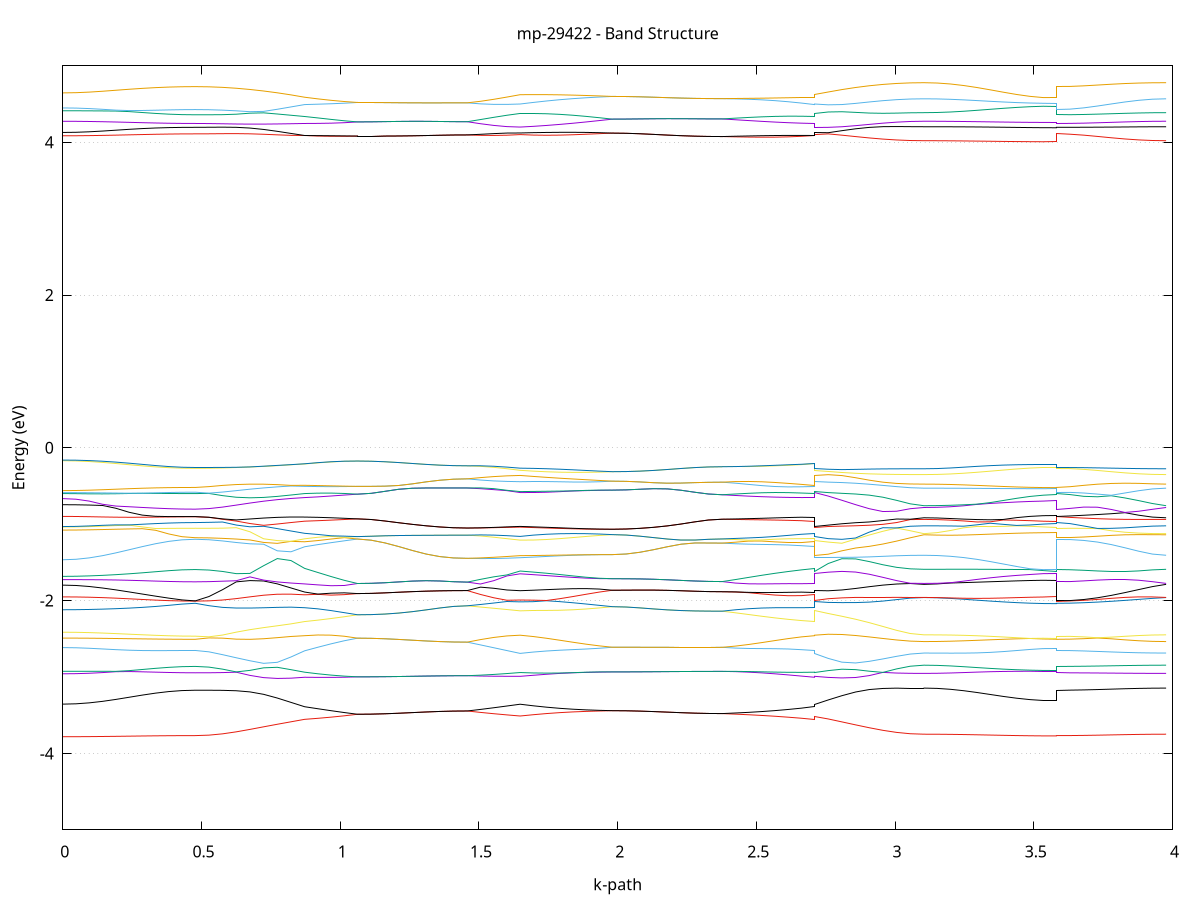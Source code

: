 set title 'mp-29422 - Band Structure'
set xlabel 'k-path'
set ylabel 'Energy (eV)'
set grid y
set yrange [-5:5]
set terminal png size 800,600
set output 'mp-29422_bands_gnuplot.png'
plot '-' using 1:2 with lines notitle, '-' using 1:2 with lines notitle, '-' using 1:2 with lines notitle, '-' using 1:2 with lines notitle, '-' using 1:2 with lines notitle, '-' using 1:2 with lines notitle, '-' using 1:2 with lines notitle, '-' using 1:2 with lines notitle, '-' using 1:2 with lines notitle, '-' using 1:2 with lines notitle, '-' using 1:2 with lines notitle, '-' using 1:2 with lines notitle, '-' using 1:2 with lines notitle, '-' using 1:2 with lines notitle, '-' using 1:2 with lines notitle, '-' using 1:2 with lines notitle, '-' using 1:2 with lines notitle, '-' using 1:2 with lines notitle, '-' using 1:2 with lines notitle, '-' using 1:2 with lines notitle, '-' using 1:2 with lines notitle, '-' using 1:2 with lines notitle, '-' using 1:2 with lines notitle, '-' using 1:2 with lines notitle, '-' using 1:2 with lines notitle, '-' using 1:2 with lines notitle, '-' using 1:2 with lines notitle, '-' using 1:2 with lines notitle, '-' using 1:2 with lines notitle, '-' using 1:2 with lines notitle, '-' using 1:2 with lines notitle, '-' using 1:2 with lines notitle, '-' using 1:2 with lines notitle, '-' using 1:2 with lines notitle, '-' using 1:2 with lines notitle, '-' using 1:2 with lines notitle, '-' using 1:2 with lines notitle, '-' using 1:2 with lines notitle, '-' using 1:2 with lines notitle, '-' using 1:2 with lines notitle, '-' using 1:2 with lines notitle, '-' using 1:2 with lines notitle, '-' using 1:2 with lines notitle, '-' using 1:2 with lines notitle, '-' using 1:2 with lines notitle, '-' using 1:2 with lines notitle, '-' using 1:2 with lines notitle, '-' using 1:2 with lines notitle, '-' using 1:2 with lines notitle, '-' using 1:2 with lines notitle, '-' using 1:2 with lines notitle, '-' using 1:2 with lines notitle, '-' using 1:2 with lines notitle, '-' using 1:2 with lines notitle, '-' using 1:2 with lines notitle, '-' using 1:2 with lines notitle, '-' using 1:2 with lines notitle, '-' using 1:2 with lines notitle, '-' using 1:2 with lines notitle, '-' using 1:2 with lines notitle, '-' using 1:2 with lines notitle, '-' using 1:2 with lines notitle, '-' using 1:2 with lines notitle, '-' using 1:2 with lines notitle, '-' using 1:2 with lines notitle, '-' using 1:2 with lines notitle, '-' using 1:2 with lines notitle, '-' using 1:2 with lines notitle, '-' using 1:2 with lines notitle, '-' using 1:2 with lines notitle, '-' using 1:2 with lines notitle, '-' using 1:2 with lines notitle, '-' using 1:2 with lines notitle, '-' using 1:2 with lines notitle, '-' using 1:2 with lines notitle, '-' using 1:2 with lines notitle, '-' using 1:2 with lines notitle, '-' using 1:2 with lines notitle, '-' using 1:2 with lines notitle, '-' using 1:2 with lines notitle, '-' using 1:2 with lines notitle, '-' using 1:2 with lines notitle, '-' using 1:2 with lines notitle, '-' using 1:2 with lines notitle, '-' using 1:2 with lines notitle, '-' using 1:2 with lines notitle, '-' using 1:2 with lines notitle, '-' using 1:2 with lines notitle, '-' using 1:2 with lines notitle, '-' using 1:2 with lines notitle, '-' using 1:2 with lines notitle, '-' using 1:2 with lines notitle, '-' using 1:2 with lines notitle, '-' using 1:2 with lines notitle, '-' using 1:2 with lines notitle, '-' using 1:2 with lines notitle
0.000000 -29.832293
0.047743 -29.832293
0.095486 -29.832293
0.143230 -29.832293
0.190973 -29.832293
0.238716 -29.832293
0.286459 -29.832293
0.334203 -29.832293
0.381946 -29.832293
0.429689 -29.832293
0.477432 -29.832293
0.477432 -29.832293
0.526723 -29.832193
0.576014 -29.831993
0.625305 -29.831593
0.674596 -29.830993
0.723887 -29.830293
0.773178 -29.829393
0.822468 -29.828293
0.871759 -29.827093
0.871759 -29.827093
0.919415 -29.826393
0.967071 -29.825593
1.014727 -29.824793
1.062383 -29.823993
1.062383 -29.823993
1.111822 -29.823993
1.161261 -29.823993
1.210699 -29.823993
1.260138 -29.823993
1.309576 -29.823993
1.359015 -29.823993
1.408454 -29.823993
1.457892 -29.823993
1.457892 -29.823993
1.505548 -29.824793
1.553204 -29.825593
1.600860 -29.826393
1.648516 -29.827093
1.648516 -29.827093
1.696067 -29.826693
1.743618 -29.826293
1.791169 -29.825893
1.838719 -29.825393
1.886270 -29.824993
1.933821 -29.824493
1.981371 -29.823993
1.981371 -29.823993
2.030810 -29.823993
2.080249 -29.823993
2.129687 -29.823993
2.179126 -29.823993
2.228565 -29.823993
2.278003 -29.823993
2.327442 -29.823993
2.376881 -29.823993
2.376881 -29.823993
2.424431 -29.824493
2.471982 -29.824893
2.519533 -29.825393
2.567084 -29.825893
2.614634 -29.826293
2.662185 -29.826693
2.709736 -29.827093
2.709736 -29.827093
2.759027 -29.828393
2.808318 -29.829393
2.857608 -29.830293
2.906899 -29.830993
2.956190 -29.831593
3.005481 -29.831993
3.054772 -29.832193
3.104063 -29.832293
3.104063 -29.832293
3.151806 -29.832293
3.199549 -29.832293
3.247293 -29.832293
3.295036 -29.832293
3.342779 -29.832293
3.390522 -29.832293
3.438265 -29.832293
3.486009 -29.832293
3.533752 -29.832293
3.581495 -29.832293
3.581495 -29.832293
3.630934 -29.832293
3.680372 -29.832293
3.729811 -29.832293
3.779250 -29.832293
3.828688 -29.832293
3.878127 -29.832293
3.927566 -29.832293
3.977004 -29.832293
e
0.000000 -29.806493
0.047743 -29.806493
0.095486 -29.806493
0.143230 -29.806493
0.190973 -29.806493
0.238716 -29.806493
0.286459 -29.806493
0.334203 -29.806493
0.381946 -29.806493
0.429689 -29.806493
0.477432 -29.806493
0.477432 -29.806493
0.526723 -29.806893
0.576014 -29.808193
0.625305 -29.809993
0.674596 -29.811993
0.723887 -29.813993
0.773178 -29.816193
0.822468 -29.818193
0.871759 -29.820193
0.871759 -29.820193
0.919415 -29.821193
0.967071 -29.822193
1.014727 -29.823093
1.062383 -29.823993
1.062383 -29.823993
1.111822 -29.823993
1.161261 -29.823993
1.210699 -29.823993
1.260138 -29.823993
1.309576 -29.823993
1.359015 -29.823993
1.408454 -29.823993
1.457892 -29.823993
1.457892 -29.823993
1.505548 -29.823093
1.553204 -29.822193
1.600860 -29.821193
1.648516 -29.820193
1.648516 -29.820193
1.696067 -29.820793
1.743618 -29.821393
1.791169 -29.821893
1.838719 -29.822493
1.886270 -29.822993
1.933821 -29.823493
1.981371 -29.823993
1.981371 -29.823993
2.030810 -29.823993
2.080249 -29.823993
2.129687 -29.823993
2.179126 -29.823993
2.228565 -29.823993
2.278003 -29.823993
2.327442 -29.823993
2.376881 -29.823993
2.376881 -29.823993
2.424431 -29.823493
2.471982 -29.822993
2.519533 -29.822393
2.567084 -29.821893
2.614634 -29.821393
2.662185 -29.820793
2.709736 -29.820193
2.709736 -29.820193
2.759027 -29.818193
2.808318 -29.816193
2.857608 -29.813993
2.906899 -29.811993
2.956190 -29.809993
3.005481 -29.808193
3.054772 -29.806993
3.104063 -29.806493
3.104063 -29.806493
3.151806 -29.806493
3.199549 -29.806493
3.247293 -29.806493
3.295036 -29.806493
3.342779 -29.806493
3.390522 -29.806493
3.438265 -29.806493
3.486009 -29.806493
3.533752 -29.806493
3.581495 -29.806493
3.581495 -29.806493
3.630934 -29.806493
3.680372 -29.806493
3.729811 -29.806493
3.779250 -29.806493
3.828688 -29.806493
3.878127 -29.806493
3.927566 -29.806493
3.977004 -29.806493
e
0.000000 -29.794093
0.047743 -29.794093
0.095486 -29.794093
0.143230 -29.794093
0.190973 -29.794093
0.238716 -29.794093
0.286459 -29.794093
0.334203 -29.794093
0.381946 -29.794093
0.429689 -29.794093
0.477432 -29.794093
0.477432 -29.794093
0.526723 -29.793693
0.576014 -29.792493
0.625305 -29.790993
0.674596 -29.789293
0.723887 -29.787593
0.773178 -29.785893
0.822468 -29.784293
0.871759 -29.782793
0.871759 -29.782793
0.919415 -29.782093
0.967071 -29.781393
1.014727 -29.780793
1.062383 -29.780193
1.062383 -29.780193
1.111822 -29.780193
1.161261 -29.780193
1.210699 -29.780193
1.260138 -29.780193
1.309576 -29.780193
1.359015 -29.780193
1.408454 -29.780193
1.457892 -29.780193
1.457892 -29.780193
1.505548 -29.780793
1.553204 -29.781393
1.600860 -29.782093
1.648516 -29.782793
1.648516 -29.782793
1.696067 -29.782393
1.743618 -29.781993
1.791169 -29.781593
1.838719 -29.781193
1.886270 -29.780893
1.933821 -29.780493
1.981371 -29.780193
1.981371 -29.780193
2.030810 -29.780193
2.080249 -29.780193
2.129687 -29.780193
2.179126 -29.780193
2.228565 -29.780193
2.278003 -29.780193
2.327442 -29.780193
2.376881 -29.780193
2.376881 -29.780193
2.424431 -29.780493
2.471982 -29.780893
2.519533 -29.781193
2.567084 -29.781593
2.614634 -29.781993
2.662185 -29.782393
2.709736 -29.782793
2.709736 -29.782793
2.759027 -29.784293
2.808318 -29.785893
2.857608 -29.787593
2.906899 -29.789293
2.956190 -29.790993
3.005481 -29.792493
3.054772 -29.793593
3.104063 -29.794093
3.104063 -29.794093
3.151806 -29.794093
3.199549 -29.794093
3.247293 -29.794093
3.295036 -29.794093
3.342779 -29.794093
3.390522 -29.794093
3.438265 -29.794093
3.486009 -29.794093
3.533752 -29.794093
3.581495 -29.794093
3.581495 -29.794093
3.630934 -29.794093
3.680372 -29.794093
3.729811 -29.794093
3.779250 -29.794093
3.828688 -29.794093
3.878127 -29.794093
3.927566 -29.794093
3.977004 -29.794093
e
0.000000 -29.776293
0.047743 -29.776293
0.095486 -29.776293
0.143230 -29.776293
0.190973 -29.776293
0.238716 -29.776293
0.286459 -29.776293
0.334203 -29.776293
0.381946 -29.776293
0.429689 -29.776293
0.477432 -29.776293
0.477432 -29.776293
0.526723 -29.776293
0.576014 -29.776293
0.625305 -29.776393
0.674596 -29.776593
0.723887 -29.776793
0.773178 -29.777193
0.822468 -29.777593
0.871759 -29.778293
0.871759 -29.778293
0.919415 -29.778693
0.967071 -29.779093
1.014727 -29.779593
1.062383 -29.780193
1.062383 -29.780193
1.111822 -29.780193
1.161261 -29.780193
1.210699 -29.780193
1.260138 -29.780193
1.309576 -29.780193
1.359015 -29.780193
1.408454 -29.780193
1.457892 -29.780193
1.457892 -29.780193
1.505548 -29.779593
1.553204 -29.779093
1.600860 -29.778693
1.648516 -29.778293
1.648516 -29.778293
1.696067 -29.778493
1.743618 -29.778793
1.791169 -29.778993
1.838719 -29.779293
1.886270 -29.779593
1.933821 -29.779893
1.981371 -29.780193
1.981371 -29.780193
2.030810 -29.780193
2.080249 -29.780193
2.129687 -29.780193
2.179126 -29.780193
2.228565 -29.780193
2.278003 -29.780193
2.327442 -29.780193
2.376881 -29.780193
2.376881 -29.780193
2.424431 -29.779893
2.471982 -29.779593
2.519533 -29.779293
2.567084 -29.778993
2.614634 -29.778793
2.662185 -29.778493
2.709736 -29.778293
2.709736 -29.778293
2.759027 -29.777693
2.808318 -29.777193
2.857608 -29.776793
2.906899 -29.776593
2.956190 -29.776393
3.005481 -29.776393
3.054772 -29.776293
3.104063 -29.776293
3.104063 -29.776293
3.151806 -29.776293
3.199549 -29.776293
3.247293 -29.776293
3.295036 -29.776293
3.342779 -29.776293
3.390522 -29.776293
3.438265 -29.776293
3.486009 -29.776293
3.533752 -29.776293
3.581495 -29.776293
3.581495 -29.776293
3.630934 -29.776293
3.680372 -29.776293
3.729811 -29.776293
3.779250 -29.776293
3.828688 -29.776293
3.878127 -29.776293
3.927566 -29.776293
3.977004 -29.776293
e
0.000000 -29.758393
0.047743 -29.758393
0.095486 -29.758393
0.143230 -29.758393
0.190973 -29.758393
0.238716 -29.758393
0.286459 -29.758393
0.334203 -29.758393
0.381946 -29.758393
0.429689 -29.758393
0.477432 -29.758393
0.477432 -29.758393
0.526723 -29.758393
0.576014 -29.758393
0.625305 -29.758493
0.674596 -29.758593
0.723887 -29.758693
0.773178 -29.758693
0.822468 -29.758693
0.871759 -29.758693
0.871759 -29.758693
0.919415 -29.758693
0.967071 -29.758693
1.014727 -29.758693
1.062383 -29.758693
1.062383 -29.758693
1.111822 -29.758693
1.161261 -29.758693
1.210699 -29.758693
1.260138 -29.758693
1.309576 -29.758693
1.359015 -29.758593
1.408454 -29.758593
1.457892 -29.758593
1.457892 -29.758593
1.505548 -29.758693
1.553204 -29.758693
1.600860 -29.758693
1.648516 -29.758693
1.648516 -29.758693
1.696067 -29.758693
1.743618 -29.758693
1.791169 -29.758693
1.838719 -29.758693
1.886270 -29.758693
1.933821 -29.758693
1.981371 -29.758593
1.981371 -29.758593
2.030810 -29.758593
2.080249 -29.758593
2.129687 -29.758593
2.179126 -29.758593
2.228565 -29.758593
2.278003 -29.758593
2.327442 -29.758693
2.376881 -29.758693
2.376881 -29.758693
2.424431 -29.758693
2.471982 -29.758693
2.519533 -29.758693
2.567084 -29.758693
2.614634 -29.758693
2.662185 -29.758693
2.709736 -29.758693
2.709736 -29.758693
2.759027 -29.758693
2.808318 -29.758693
2.857608 -29.758693
2.906899 -29.758593
2.956190 -29.758493
3.005481 -29.758393
3.054772 -29.758393
3.104063 -29.758393
3.104063 -29.758393
3.151806 -29.758393
3.199549 -29.758393
3.247293 -29.758393
3.295036 -29.758393
3.342779 -29.758393
3.390522 -29.758393
3.438265 -29.758393
3.486009 -29.758393
3.533752 -29.758393
3.581495 -29.758393
3.581495 -29.758393
3.630934 -29.758393
3.680372 -29.758393
3.729811 -29.758393
3.779250 -29.758393
3.828688 -29.758393
3.878127 -29.758393
3.927566 -29.758393
3.977004 -29.758393
e
0.000000 -29.757993
0.047743 -29.757993
0.095486 -29.757993
0.143230 -29.757993
0.190973 -29.757993
0.238716 -29.757993
0.286459 -29.757993
0.334203 -29.757993
0.381946 -29.757993
0.429689 -29.757993
0.477432 -29.757993
0.477432 -29.757993
0.526723 -29.757993
0.576014 -29.757993
0.625305 -29.758093
0.674596 -29.758093
0.723887 -29.758193
0.773178 -29.758293
0.822468 -29.758393
0.871759 -29.758493
0.871759 -29.758493
0.919415 -29.758493
0.967071 -29.758593
1.014727 -29.758593
1.062383 -29.758693
1.062383 -29.758693
1.111822 -29.758693
1.161261 -29.758693
1.210699 -29.758693
1.260138 -29.758693
1.309576 -29.758693
1.359015 -29.758593
1.408454 -29.758593
1.457892 -29.758593
1.457892 -29.758593
1.505548 -29.758593
1.553204 -29.758593
1.600860 -29.758493
1.648516 -29.758493
1.648516 -29.758493
1.696067 -29.758493
1.743618 -29.758493
1.791169 -29.758493
1.838719 -29.758593
1.886270 -29.758593
1.933821 -29.758593
1.981371 -29.758593
1.981371 -29.758593
2.030810 -29.758593
2.080249 -29.758593
2.129687 -29.758593
2.179126 -29.758593
2.228565 -29.758593
2.278003 -29.758593
2.327442 -29.758693
2.376881 -29.758693
2.376881 -29.758693
2.424431 -29.758593
2.471982 -29.758593
2.519533 -29.758593
2.567084 -29.758593
2.614634 -29.758493
2.662185 -29.758493
2.709736 -29.758493
2.709736 -29.758493
2.759027 -29.758393
2.808318 -29.758293
2.857608 -29.758193
2.906899 -29.758093
2.956190 -29.758093
3.005481 -29.757993
3.054772 -29.757993
3.104063 -29.757993
3.104063 -29.757993
3.151806 -29.757993
3.199549 -29.757993
3.247293 -29.757993
3.295036 -29.757993
3.342779 -29.757993
3.390522 -29.757993
3.438265 -29.757993
3.486009 -29.757993
3.533752 -29.757993
3.581495 -29.757993
3.581495 -29.757993
3.630934 -29.757993
3.680372 -29.757993
3.729811 -29.757993
3.779250 -29.757993
3.828688 -29.757993
3.878127 -29.757993
3.927566 -29.757993
3.977004 -29.757993
e
0.000000 -14.058293
0.047743 -14.057593
0.095486 -14.055693
0.143230 -14.052693
0.190973 -14.048793
0.238716 -14.044393
0.286459 -14.039993
0.334203 -14.035993
0.381946 -14.032793
0.429689 -14.030693
0.477432 -14.029893
0.477432 -14.029893
0.526723 -14.026493
0.576014 -14.016293
0.625305 -13.999493
0.674596 -13.976493
0.723887 -13.947693
0.773178 -13.913693
0.822468 -13.875093
0.871759 -13.832993
0.871759 -13.832993
0.919415 -13.809493
0.967071 -13.786293
1.014727 -13.763193
1.062383 -13.740393
1.062383 -13.740393
1.111822 -13.740293
1.161261 -13.740093
1.210699 -13.739793
1.260138 -13.739393
1.309576 -13.738993
1.359015 -13.738593
1.408454 -13.738393
1.457892 -13.738293
1.457892 -13.738293
1.505548 -13.760893
1.553204 -13.783593
1.600860 -13.806593
1.648516 -13.829693
1.648516 -13.829693
1.696067 -13.818293
1.743618 -13.807593
1.791169 -13.797293
1.838719 -13.787093
1.886270 -13.776793
1.933821 -13.765893
1.981371 -13.754293
1.981371 -13.754293
2.030810 -13.754393
2.080249 -13.754593
2.129687 -13.754893
2.179126 -13.755293
2.228565 -13.755693
2.278003 -13.755993
2.327442 -13.756193
2.376881 -13.756293
2.376881 -13.756293
2.424431 -13.767993
2.471982 -13.778993
2.519533 -13.789493
2.567084 -13.799893
2.614634 -13.810293
2.662185 -13.821293
2.709736 -13.832993
2.709736 -13.829693
2.759027 -13.871193
2.808318 -13.908993
2.857608 -13.942493
2.906899 -13.970793
2.956190 -13.993493
3.005481 -14.009993
3.054772 -14.020093
3.104063 -14.023393
3.104063 -14.023393
3.151806 -14.024093
3.199549 -14.026093
3.247293 -14.029193
3.295036 -14.033093
3.342779 -14.037293
3.390522 -14.041393
3.438265 -14.045093
3.486009 -14.047993
3.533752 -14.049893
3.581495 -14.050493
3.581495 -14.029893
3.630934 -14.029693
3.680372 -14.028993
3.729811 -14.027893
3.779250 -14.026693
3.828688 -14.025493
3.878127 -14.024393
3.927566 -14.023693
3.977004 -14.023393
e
0.000000 -13.479293
0.047743 -13.479293
0.095486 -13.479293
0.143230 -13.479293
0.190973 -13.479293
0.238716 -13.479293
0.286459 -13.479293
0.334203 -13.479293
0.381946 -13.479293
0.429689 -13.479293
0.477432 -13.479293
0.477432 -13.479293
0.526723 -13.478893
0.576014 -13.478193
0.625305 -13.478793
0.674596 -13.494093
0.723887 -13.525193
0.773178 -13.562993
0.822468 -13.605393
0.871759 -13.651193
0.871759 -13.651193
0.919415 -13.673193
0.967071 -13.695393
1.014727 -13.717793
1.062383 -13.740393
1.062383 -13.740393
1.111822 -13.740293
1.161261 -13.740093
1.210699 -13.739793
1.260138 -13.739393
1.309576 -13.738993
1.359015 -13.738593
1.408454 -13.738393
1.457892 -13.738293
1.457892 -13.738293
1.505548 -13.716093
1.553204 -13.693993
1.600860 -13.672193
1.648516 -13.650593
1.648516 -13.650593
1.696067 -13.666993
1.743618 -13.683193
1.791169 -13.698993
1.838719 -13.714193
1.886270 -13.728493
1.933821 -13.741893
1.981371 -13.754293
1.981371 -13.754293
2.030810 -13.754393
2.080249 -13.754593
2.129687 -13.754893
2.179126 -13.755293
2.228565 -13.755693
2.278003 -13.755993
2.327442 -13.756193
2.376881 -13.756293
2.376881 -13.756293
2.424431 -13.743693
2.471982 -13.730093
2.519533 -13.715593
2.567084 -13.700293
2.614634 -13.684293
2.662185 -13.667793
2.709736 -13.651193
2.709736 -13.650593
2.759027 -13.605693
2.808318 -13.564093
2.857608 -13.527093
2.906899 -13.496593
2.956190 -13.479893
3.005481 -13.477993
3.054772 -13.478393
3.104063 -13.478593
3.104063 -13.478593
3.151806 -13.478593
3.199549 -13.478693
3.247293 -13.478693
3.295036 -13.478793
3.342779 -13.478893
3.390522 -13.478893
3.438265 -13.478993
3.486009 -13.479093
3.533752 -13.479093
3.581495 -13.479093
3.581495 -13.479293
3.630934 -13.479193
3.680372 -13.479193
3.729811 -13.479093
3.779250 -13.478893
3.828688 -13.478793
3.878127 -13.478693
3.927566 -13.478593
3.977004 -13.478593
e
0.000000 -13.424293
0.047743 -13.424393
0.095486 -13.424593
0.143230 -13.424993
0.190973 -13.425493
0.238716 -13.425993
0.286459 -13.426493
0.334203 -13.426893
0.381946 -13.427293
0.429689 -13.427493
0.477432 -13.427593
0.477432 -13.427593
0.526723 -13.431493
0.576014 -13.442893
0.625305 -13.459693
0.674596 -13.467993
0.723887 -13.465993
0.773178 -13.461893
0.822468 -13.456893
0.871759 -13.451193
0.871759 -13.451193
0.919415 -13.449893
0.967071 -13.448593
1.014727 -13.447293
1.062383 -13.445693
1.062383 -13.445693
1.111822 -13.445693
1.161261 -13.445593
1.210699 -13.445393
1.260138 -13.445293
1.309576 -13.445093
1.359015 -13.444893
1.408454 -13.444893
1.457892 -13.444793
1.457892 -13.444793
1.505548 -13.446393
1.553204 -13.447793
1.600860 -13.448993
1.648516 -13.450293
1.648516 -13.450293
1.696067 -13.446393
1.743618 -13.442493
1.791169 -13.438893
1.838719 -13.435693
1.886270 -13.433093
1.933821 -13.431193
1.981371 -13.430093
1.981371 -13.430093
2.030810 -13.430093
2.080249 -13.430193
2.129687 -13.430293
2.179126 -13.430493
2.228565 -13.430593
2.278003 -13.430793
2.327442 -13.430793
2.376881 -13.430893
2.376881 -13.430893
2.424431 -13.431993
2.471982 -13.433893
2.519533 -13.436493
2.567084 -13.439693
2.614634 -13.443393
2.662185 -13.447293
2.709736 -13.451193
2.709736 -13.450293
2.759027 -13.455893
2.808318 -13.460793
2.857608 -13.464693
2.906899 -13.466593
2.956190 -13.459993
3.005481 -13.444693
3.054772 -13.433793
3.104063 -13.429993
3.104063 -13.429993
3.151806 -13.429893
3.199549 -13.429693
3.247293 -13.429193
3.295036 -13.428693
3.342779 -13.427993
3.390522 -13.427393
3.438265 -13.426793
3.486009 -13.426293
3.533752 -13.425993
3.581495 -13.425893
3.581495 -13.427593
3.630934 -13.427693
3.680372 -13.427993
3.729811 -13.428393
3.779250 -13.428793
3.828688 -13.429293
3.878127 -13.429693
3.927566 -13.429993
3.977004 -13.429993
e
0.000000 -13.379593
0.047743 -13.380293
0.095486 -13.382193
0.143230 -13.385193
0.190973 -13.388993
0.238716 -13.393293
0.286459 -13.397593
0.334203 -13.401593
0.381946 -13.404793
0.429689 -13.406893
0.477432 -13.407593
0.477432 -13.407593
0.526723 -13.408093
0.576014 -13.409693
0.625305 -13.412193
0.674596 -13.415493
0.723887 -13.419593
0.773178 -13.424293
0.822468 -13.429393
0.871759 -13.434793
0.871759 -13.434793
0.919415 -13.438393
0.967071 -13.441293
1.014727 -13.443693
1.062383 -13.445693
1.062383 -13.445693
1.111822 -13.445693
1.161261 -13.445593
1.210699 -13.445393
1.260138 -13.445293
1.309576 -13.445093
1.359015 -13.444893
1.408454 -13.444893
1.457892 -13.444793
1.457892 -13.444793
1.505548 -13.442893
1.553204 -13.440493
1.600860 -13.437593
1.648516 -13.433993
1.648516 -13.433993
1.696067 -13.433993
1.743618 -13.433293
1.791169 -13.432193
1.838719 -13.430993
1.886270 -13.430193
1.933821 -13.429793
1.981371 -13.430093
1.981371 -13.430093
2.030810 -13.430093
2.080249 -13.430193
2.129687 -13.430293
2.179126 -13.430493
2.228565 -13.430593
2.278003 -13.430793
2.327442 -13.430793
2.376881 -13.430893
2.376881 -13.430893
2.424431 -13.430493
2.471982 -13.430893
2.519533 -13.431793
2.567084 -13.432893
2.614634 -13.433993
2.662185 -13.434793
2.709736 -13.434793
2.709736 -13.433993
2.759027 -13.428693
2.808318 -13.423693
2.857608 -13.419093
2.906899 -13.415093
2.956190 -13.411893
3.005481 -13.409393
3.054772 -13.407993
3.104063 -13.407393
3.104063 -13.407393
3.151806 -13.406693
3.199549 -13.404693
3.247293 -13.401493
3.295036 -13.397593
3.342779 -13.393293
3.390522 -13.389093
3.438265 -13.385393
3.486009 -13.382493
3.533752 -13.380593
3.581495 -13.379993
3.581495 -13.407593
3.630934 -13.407593
3.680372 -13.407593
3.729811 -13.407493
3.779250 -13.407493
3.828688 -13.407493
3.878127 -13.407493
3.927566 -13.407493
3.977004 -13.407393
e
0.000000 -12.848793
0.047743 -12.848593
0.095486 -12.848193
0.143230 -12.847493
0.190973 -12.846693
0.238716 -12.845693
0.286459 -12.844793
0.334203 -12.843893
0.381946 -12.843193
0.429689 -12.842793
0.477432 -12.842593
0.477432 -12.842593
0.526723 -12.842593
0.576014 -12.842493
0.625305 -12.842393
0.674596 -12.841993
0.723887 -12.841393
0.773178 -12.840493
0.822468 -12.839493
0.871759 -12.838293
0.871759 -12.838293
0.919415 -12.838693
0.967071 -12.838593
1.014727 -12.837693
1.062383 -12.835993
1.062383 -12.835993
1.111822 -12.836193
1.161261 -12.836693
1.210699 -12.837493
1.260138 -12.838493
1.309576 -12.839393
1.359015 -12.840193
1.408454 -12.840693
1.457892 -12.840893
1.457892 -12.840893
1.505548 -12.844493
1.553204 -12.847393
1.600860 -12.849893
1.648516 -12.852193
1.648516 -12.852193
1.696067 -12.845693
1.743618 -12.840093
1.791169 -12.835493
1.838719 -12.831993
1.886270 -12.829693
1.933821 -12.828293
1.981371 -12.827493
1.981371 -12.827493
2.030810 -12.827293
2.080249 -12.826893
2.129687 -12.826293
2.179126 -12.825593
2.228565 -12.824893
2.278003 -12.824293
2.327442 -12.823893
2.376881 -12.823793
2.376881 -12.823793
2.424431 -12.825493
2.471982 -12.827493
2.519533 -12.829693
2.567084 -12.831893
2.614634 -12.834093
2.662185 -12.836293
2.709736 -12.838293
2.709736 -12.852193
2.759027 -12.862793
2.808318 -12.872693
2.857608 -12.881693
2.906899 -12.889493
2.956190 -12.895893
3.005481 -12.900493
3.054772 -12.903393
3.104063 -12.904393
3.104063 -12.904393
3.151806 -12.905193
3.199549 -12.907493
3.247293 -12.910993
3.295036 -12.915193
3.342779 -12.919693
3.390522 -12.923993
3.438265 -12.927793
3.486009 -12.930693
3.533752 -12.932493
3.581495 -12.933093
3.581495 -12.842593
3.630934 -12.848393
3.680372 -12.859493
3.729811 -12.871293
3.779250 -12.882193
3.828688 -12.891493
3.878127 -12.898493
3.927566 -12.902893
3.977004 -12.904393
e
0.000000 -12.834993
0.047743 -12.834693
0.095486 -12.833693
0.143230 -12.831993
0.190973 -12.829793
0.238716 -12.827093
0.286459 -12.824093
0.334203 -12.821093
0.381946 -12.818293
0.429689 -12.816393
0.477432 -12.815593
0.477432 -12.815593
0.526723 -12.815693
0.576014 -12.815993
0.625305 -12.816493
0.674596 -12.817193
0.723887 -12.818293
0.773178 -12.819793
0.822468 -12.821693
0.871759 -12.823993
0.871759 -12.823993
0.919415 -12.827393
0.967071 -12.830693
1.014727 -12.833693
1.062383 -12.835993
1.062383 -12.835993
1.111822 -12.836193
1.161261 -12.836693
1.210699 -12.837493
1.260138 -12.838493
1.309576 -12.839393
1.359015 -12.840193
1.408454 -12.840693
1.457892 -12.840893
1.457892 -12.840893
1.505548 -12.836593
1.553204 -12.831493
1.600860 -12.825593
1.648516 -12.819093
1.648516 -12.819093
1.696067 -12.821693
1.743618 -12.823793
1.791169 -12.825193
1.838719 -12.826193
1.886270 -12.826693
1.933821 -12.827093
1.981371 -12.827493
1.981371 -12.827493
2.030810 -12.827293
2.080249 -12.826893
2.129687 -12.826293
2.179126 -12.825593
2.228565 -12.824893
2.278003 -12.824293
2.327442 -12.823893
2.376881 -12.823793
2.376881 -12.823793
2.424431 -12.822293
2.471982 -12.821293
2.519533 -12.820793
2.567084 -12.820893
2.614634 -12.821493
2.662185 -12.822593
2.709736 -12.823993
2.709736 -12.819093
2.759027 -12.807493
2.808318 -12.796793
2.857608 -12.787293
2.906899 -12.779093
2.956190 -12.772393
3.005481 -12.767493
3.054772 -12.764493
3.104063 -12.763393
3.104063 -12.763393
3.151806 -12.763393
3.199549 -12.763193
3.247293 -12.762793
3.295036 -12.762493
3.342779 -12.761993
3.390522 -12.761593
3.438265 -12.761293
3.486009 -12.760993
3.533752 -12.760793
3.581495 -12.760693
3.581495 -12.815593
3.630934 -12.810293
3.680372 -12.800193
3.729811 -12.789893
3.779250 -12.780793
3.828688 -12.773393
3.878127 -12.767893
3.927566 -12.764493
3.977004 -12.763393
e
0.000000 -12.734293
0.047743 -12.734893
0.095486 -12.736693
0.143230 -12.739493
0.190973 -12.743193
0.238716 -12.747493
0.286459 -12.752193
0.334203 -12.756593
0.381946 -12.760493
0.429689 -12.763193
0.477432 -12.764193
0.477432 -12.764193
0.526723 -12.763793
0.576014 -12.762793
0.625305 -12.760993
0.674596 -12.758493
0.723887 -12.755493
0.773178 -12.751793
0.822468 -12.747693
0.871759 -12.743193
0.871759 -12.743193
0.919415 -12.738093
0.967071 -12.732893
1.014727 -12.727893
1.062383 -12.723293
1.062383 -12.723293
1.111822 -12.723293
1.161261 -12.723293
1.210699 -12.723193
1.260138 -12.723093
1.309576 -12.722993
1.359015 -12.722893
1.408454 -12.722793
1.457892 -12.722793
1.457892 -12.722793
1.505548 -12.725793
1.553204 -12.729493
1.600860 -12.733593
1.648516 -12.737893
1.648516 -12.737893
1.696067 -12.739393
1.743618 -12.740293
1.791169 -12.740393
1.838719 -12.739693
1.886270 -12.738293
1.933821 -12.736193
1.981371 -12.733693
1.981371 -12.733693
2.030810 -12.733693
2.080249 -12.733693
2.129687 -12.733593
2.179126 -12.733493
2.228565 -12.733493
2.278003 -12.733393
2.327442 -12.733393
2.376881 -12.733393
2.376881 -12.733393
2.424431 -12.736793
2.471982 -12.739793
2.519533 -12.742193
2.567084 -12.743693
2.614634 -12.744393
2.662185 -12.744193
2.709736 -12.743193
2.709736 -12.737893
2.759027 -12.741293
2.808318 -12.744193
2.857608 -12.746793
2.906899 -12.748893
2.956190 -12.750493
3.005481 -12.751693
3.054772 -12.752293
3.104063 -12.752593
3.104063 -12.752593
3.151806 -12.751793
3.199549 -12.749693
3.247293 -12.746593
3.295036 -12.742793
3.342779 -12.738793
3.390522 -12.734993
3.438265 -12.731693
3.486009 -12.729193
3.533752 -12.727593
3.581495 -12.726993
3.581495 -12.764193
3.630934 -12.763793
3.680372 -12.762693
3.729811 -12.760993
3.779250 -12.758893
3.828688 -12.756693
3.878127 -12.754593
3.927566 -12.753093
3.977004 -12.752593
e
0.000000 -12.704093
0.047743 -12.704193
0.095486 -12.704293
0.143230 -12.704493
0.190973 -12.704693
0.238716 -12.704893
0.286459 -12.705193
0.334203 -12.705393
0.381946 -12.705593
0.429689 -12.705693
0.477432 -12.705693
0.477432 -12.705693
0.526723 -12.705793
0.576014 -12.706093
0.625305 -12.706693
0.674596 -12.707493
0.723887 -12.708593
0.773178 -12.709993
0.822468 -12.711693
0.871759 -12.713693
0.871759 -12.713693
0.919415 -12.714793
0.967071 -12.716693
1.014727 -12.719593
1.062383 -12.723293
1.062383 -12.723293
1.111822 -12.723293
1.161261 -12.723293
1.210699 -12.723193
1.260138 -12.723093
1.309576 -12.722993
1.359015 -12.722893
1.408454 -12.722793
1.457892 -12.722793
1.457892 -12.722793
1.505548 -12.720493
1.553204 -12.719093
1.600860 -12.718393
1.648516 -12.718193
1.648516 -12.718193
1.696067 -12.719593
1.743618 -12.721393
1.791169 -12.723393
1.838719 -12.725693
1.886270 -12.728293
1.933821 -12.730993
1.981371 -12.733693
1.981371 -12.733693
2.030810 -12.733693
2.080249 -12.733693
2.129687 -12.733593
2.179126 -12.733493
2.228565 -12.733493
2.278003 -12.733393
2.327442 -12.733393
2.376881 -12.733393
2.376881 -12.733393
2.424431 -12.729793
2.471982 -12.726193
2.519533 -12.722893
2.567084 -12.719893
2.614634 -12.717293
2.662185 -12.715293
2.709736 -12.713693
2.709736 -12.718193
2.759027 -12.717093
2.808318 -12.716093
2.857608 -12.715393
2.906899 -12.714893
2.956190 -12.714693
3.005481 -12.714593
3.054772 -12.714593
3.104063 -12.714693
3.104063 -12.714693
3.151806 -12.714493
3.199549 -12.714093
3.247293 -12.713493
3.295036 -12.712793
3.342779 -12.711893
3.390522 -12.710993
3.438265 -12.710193
3.486009 -12.709593
3.533752 -12.709093
3.581495 -12.708993
3.581495 -12.705693
3.630934 -12.705993
3.680372 -12.706793
3.729811 -12.708093
3.779250 -12.709693
3.828688 -12.711393
3.878127 -12.712993
3.927566 -12.714193
3.977004 -12.714693
e
0.000000 -3.781993
0.047743 -3.781593
0.095486 -3.780493
0.143230 -3.778793
0.190973 -3.776793
0.238716 -3.774493
0.286459 -3.772193
0.334203 -3.770193
0.381946 -3.768593
0.429689 -3.767593
0.477432 -3.767193
0.477432 -3.767193
0.526723 -3.761193
0.576014 -3.744093
0.625305 -3.717893
0.674596 -3.686093
0.723887 -3.652193
0.773178 -3.618793
0.822468 -3.586493
0.871759 -3.554293
0.871759 -3.554293
0.919415 -3.540893
0.967071 -3.525593
1.014727 -3.507993
1.062383 -3.487793
1.062383 -3.487793
1.111822 -3.486193
1.161261 -3.481493
1.210699 -3.474493
1.260138 -3.466193
1.309576 -3.457993
1.359015 -3.450993
1.408454 -3.446393
1.457892 -3.444793
1.457892 -3.444793
1.505548 -3.463493
1.553204 -3.480493
1.600860 -3.496093
1.648516 -3.510693
1.648516 -3.510693
1.696067 -3.493693
1.743618 -3.478693
1.791169 -3.466493
1.838719 -3.457093
1.886270 -3.450293
1.933821 -3.445293
1.981371 -3.440993
1.981371 -3.440993
2.030810 -3.442393
2.080249 -3.446493
2.129687 -3.452693
2.179126 -3.459893
2.228565 -3.467193
2.278003 -3.473293
2.327442 -3.477393
2.376881 -3.478893
2.376881 -3.478893
2.424431 -3.486193
2.471982 -3.494193
2.519533 -3.503293
2.567084 -3.513893
2.614634 -3.526193
2.662185 -3.539793
2.709736 -3.554293
2.709736 -3.510693
2.759027 -3.549193
2.808318 -3.587693
2.857608 -3.626493
2.906899 -3.664193
2.956190 -3.698193
3.005481 -3.725293
3.054772 -3.742793
3.104063 -3.748793
3.104063 -3.748793
3.151806 -3.749393
3.199549 -3.750993
3.247293 -3.753393
3.295036 -3.756593
3.342779 -3.760093
3.390522 -3.763593
3.438265 -3.766793
3.486009 -3.769293
3.533752 -3.770893
3.581495 -3.771493
3.581495 -3.767193
3.630934 -3.766593
3.680372 -3.764593
3.729811 -3.761693
3.779250 -3.758093
3.828688 -3.754593
3.878127 -3.751593
3.927566 -3.749493
3.977004 -3.748793
e
0.000000 -3.355293
0.047743 -3.350993
0.095486 -3.338493
0.143230 -3.318793
0.190973 -3.293693
0.238716 -3.265493
0.286459 -3.237093
0.334203 -3.211293
0.381946 -3.190893
0.429689 -3.177793
0.477432 -3.173193
0.477432 -3.173193
0.526723 -3.173393
0.576014 -3.174793
0.625305 -3.179993
0.674596 -3.195093
0.723887 -3.226893
0.773178 -3.275493
0.822468 -3.332293
0.871759 -3.389193
0.871759 -3.389193
0.919415 -3.415493
0.967071 -3.441093
1.014727 -3.465393
1.062383 -3.487793
1.062383 -3.487793
1.111822 -3.486193
1.161261 -3.481493
1.210699 -3.474493
1.260138 -3.466193
1.309576 -3.457993
1.359015 -3.450993
1.408454 -3.446393
1.457892 -3.444793
1.457892 -3.444793
1.505548 -3.424493
1.553204 -3.402693
1.600860 -3.379793
1.648516 -3.356393
1.648516 -3.356393
1.696067 -3.376993
1.743618 -3.395093
1.791169 -3.410093
1.838719 -3.421693
1.886270 -3.430293
1.933821 -3.436393
1.981371 -3.440993
1.981371 -3.440993
2.030810 -3.442393
2.080249 -3.446493
2.129687 -3.452693
2.179126 -3.459893
2.228565 -3.467193
2.278003 -3.473293
2.327442 -3.477393
2.376881 -3.478893
2.376881 -3.478893
2.424431 -3.471293
2.471982 -3.462793
2.519533 -3.452493
2.567084 -3.439893
2.614634 -3.424993
2.662185 -3.407893
2.709736 -3.389193
2.709736 -3.356393
2.759027 -3.300593
2.808318 -3.244893
2.857608 -3.196493
2.906899 -3.164393
2.956190 -3.150093
3.005481 -3.145893
3.054772 -3.145293
3.104063 -3.145293
3.104063 -3.145293
3.151806 -3.149293
3.199549 -3.161093
3.247293 -3.179493
3.295036 -3.202793
3.342779 -3.228693
3.390522 -3.254593
3.438265 -3.277693
3.486009 -3.295893
3.533752 -3.307493
3.581495 -3.311493
3.581495 -3.173193
3.630934 -3.172093
3.680372 -3.168993
3.729811 -3.164393
3.779250 -3.158993
3.828688 -3.153693
3.878127 -3.149293
3.927566 -3.146393
3.977004 -3.145293
e
0.000000 -2.958093
0.047743 -2.956293
0.095486 -2.950993
0.143230 -2.942293
0.190973 -2.930793
0.238716 -2.928493
0.286459 -2.932193
0.334203 -2.936593
0.381946 -2.940893
0.429689 -2.943993
0.477432 -2.945093
0.477432 -2.945093
0.526723 -2.944693
0.576014 -2.942193
0.625305 -2.937093
0.674596 -2.978893
0.723887 -3.008193
0.773178 -3.018893
0.822468 -3.015393
0.871759 -3.003393
0.871759 -3.003393
0.919415 -3.004893
0.967071 -3.005193
1.014727 -3.003193
1.062383 -2.997893
1.062383 -2.997893
1.111822 -2.997393
1.161261 -2.995893
1.210699 -2.993693
1.260138 -2.990893
1.309576 -2.987893
1.359015 -2.985293
1.408454 -2.983493
1.457892 -2.982893
1.457892 -2.982893
1.505548 -2.987393
1.553204 -2.989793
1.600860 -2.990693
1.648516 -2.991293
1.648516 -2.991293
1.696067 -2.977493
1.743618 -2.964393
1.791169 -2.952893
1.838719 -2.944493
1.886270 -2.939993
1.933821 -2.935893
1.981371 -2.933393
1.981371 -2.933393
2.030810 -2.933093
2.080249 -2.932193
2.129687 -2.930993
2.179126 -2.929593
2.228565 -2.928393
2.278003 -2.927393
2.327442 -2.926793
2.376881 -2.926593
2.376881 -2.926593
2.424431 -2.929893
2.471982 -2.936493
2.519533 -2.946093
2.567084 -2.958393
2.614634 -2.972593
2.662185 -2.987993
2.709736 -3.003393
2.709736 -2.991293
2.759027 -3.005293
2.808318 -3.012293
2.857608 -3.006693
2.906899 -2.981693
2.956190 -2.939893
3.005481 -2.948293
3.054772 -2.951893
3.104063 -2.952793
3.104063 -2.952793
3.151806 -2.951393
3.199549 -2.947493
3.247293 -2.941993
3.295036 -2.936093
3.342779 -2.930893
3.390522 -2.927293
3.438265 -2.925393
3.486009 -2.924593
3.533752 -2.924493
3.581495 -2.924493
3.581495 -2.945093
3.630934 -2.945393
3.680372 -2.946293
3.729811 -2.947593
3.779250 -2.948993
3.828688 -2.950493
3.878127 -2.951693
3.927566 -2.952493
3.977004 -2.952793
e
0.000000 -2.925593
0.047743 -2.925493
0.095486 -2.925193
0.143230 -2.925293
0.190973 -2.926193
0.238716 -2.916893
0.286459 -2.901793
0.334203 -2.886693
0.381946 -2.873693
0.429689 -2.864693
0.477432 -2.861493
0.477432 -2.861493
0.526723 -2.870593
0.576014 -2.897293
0.625305 -2.933393
0.674596 -2.913393
0.723887 -2.879993
0.773178 -2.872993
0.822468 -2.904193
0.871759 -2.937093
0.871759 -2.937093
0.919415 -2.957893
0.967071 -2.975193
1.014727 -2.988593
1.062383 -2.997893
1.062383 -2.997893
1.111822 -2.997393
1.161261 -2.995893
1.210699 -2.993693
1.260138 -2.990893
1.309576 -2.987893
1.359015 -2.985293
1.408454 -2.983493
1.457892 -2.982893
1.457892 -2.982893
1.505548 -2.975893
1.553204 -2.966493
1.600860 -2.954893
1.648516 -2.941593
1.648516 -2.941593
1.696067 -2.947093
1.743618 -2.949093
1.791169 -2.947893
1.838719 -2.943593
1.886270 -2.937093
1.933821 -2.933693
1.981371 -2.933393
1.981371 -2.933393
2.030810 -2.933093
2.080249 -2.932193
2.129687 -2.930993
2.179126 -2.929593
2.228565 -2.928393
2.278003 -2.927393
2.327442 -2.926793
2.376881 -2.926593
2.376881 -2.926593
2.424431 -2.926393
2.471982 -2.928693
2.519533 -2.932293
2.567084 -2.935993
2.614634 -2.938593
2.662185 -2.939193
2.709736 -2.937093
2.709736 -2.941593
2.759027 -2.916293
2.808318 -2.897993
2.857608 -2.903493
2.906899 -2.924193
2.956190 -2.939793
3.005481 -2.894093
3.054772 -2.858893
3.104063 -2.845393
3.104063 -2.845393
3.151806 -2.847993
3.199549 -2.855093
3.247293 -2.865193
3.295036 -2.876493
3.342779 -2.887393
3.390522 -2.897093
3.438265 -2.904893
3.486009 -2.910593
3.533752 -2.914093
3.581495 -2.915293
3.581495 -2.861493
3.630934 -2.860893
3.680372 -2.859193
3.729811 -2.856493
3.779250 -2.853493
3.828688 -2.850393
3.878127 -2.847793
3.927566 -2.845993
3.977004 -2.845393
e
0.000000 -2.615093
0.047743 -2.617493
0.095486 -2.623993
0.143230 -2.632893
0.190973 -2.641993
0.238716 -2.649293
0.286459 -2.653593
0.334203 -2.654993
0.381946 -2.654393
0.429689 -2.653293
0.477432 -2.652693
0.477432 -2.652693
0.526723 -2.670593
0.576014 -2.707793
0.625305 -2.748393
0.674596 -2.787393
0.723887 -2.821193
0.773178 -2.807893
0.822468 -2.738093
0.871759 -2.657193
0.871759 -2.657193
0.919415 -2.610493
0.967071 -2.565993
1.014727 -2.525593
1.062383 -2.491593
1.062383 -2.491593
1.111822 -2.493693
1.161261 -2.499593
1.210699 -2.508293
1.260138 -2.518393
1.309576 -2.528293
1.359015 -2.536493
1.408454 -2.541893
1.457892 -2.543793
1.457892 -2.543793
1.505548 -2.579793
1.553204 -2.616793
1.600860 -2.653993
1.648516 -2.690993
1.648516 -2.690993
1.696067 -2.673393
1.743618 -2.659693
1.791169 -2.649493
1.838719 -2.641493
1.886270 -2.633693
1.933821 -2.623893
1.981371 -2.610393
1.981371 -2.610393
2.030810 -2.610493
2.080249 -2.610793
2.129687 -2.611193
2.179126 -2.611393
2.228565 -2.611493
2.278003 -2.611493
2.327442 -2.611493
2.376881 -2.611393
2.376881 -2.611393
2.424431 -2.621493
2.471982 -2.626493
2.519533 -2.628193
2.567084 -2.629493
2.614634 -2.633393
2.662185 -2.642293
2.709736 -2.657193
2.709736 -2.690993
2.759027 -2.756593
2.808318 -2.805793
2.857608 -2.816293
2.906899 -2.794993
2.956190 -2.763593
3.005481 -2.729493
3.054772 -2.699593
3.104063 -2.686593
3.104063 -2.686593
3.151806 -2.686993
3.199549 -2.687693
3.247293 -2.687393
3.295036 -2.684593
3.342779 -2.677893
3.390522 -2.667193
3.438265 -2.653593
3.486009 -2.639493
3.533752 -2.628393
3.581495 -2.624093
3.581495 -2.652693
3.630934 -2.654393
3.680372 -2.659093
3.729811 -2.665393
3.779250 -2.672093
3.828688 -2.678193
3.878127 -2.682793
3.927566 -2.685593
3.977004 -2.686593
e
0.000000 -2.490693
0.047743 -2.491093
0.095486 -2.492193
0.143230 -2.493893
0.190973 -2.496093
0.238716 -2.498593
0.286459 -2.500993
0.334203 -2.503193
0.381946 -2.504993
0.429689 -2.506093
0.477432 -2.506493
0.477432 -2.506493
0.526723 -2.488193
0.576014 -2.491493
0.625305 -2.504593
0.674596 -2.506993
0.723887 -2.499193
0.773178 -2.485093
0.822468 -2.469593
0.871759 -2.459293
0.871759 -2.459293
0.919415 -2.450093
0.967071 -2.452193
1.014727 -2.466393
1.062383 -2.491593
1.062383 -2.491593
1.111822 -2.493693
1.161261 -2.499593
1.210699 -2.508293
1.260138 -2.518393
1.309576 -2.528293
1.359015 -2.536493
1.408454 -2.541893
1.457892 -2.543793
1.457892 -2.543793
1.505548 -2.510493
1.553204 -2.482393
1.600860 -2.462393
1.648516 -2.452793
1.648516 -2.452793
1.696067 -2.470393
1.743618 -2.492993
1.791169 -2.518593
1.838719 -2.544993
1.886270 -2.570293
1.933821 -2.592393
1.981371 -2.610393
1.981371 -2.610393
2.030810 -2.610493
2.080249 -2.610793
2.129687 -2.611193
2.179126 -2.611393
2.228565 -2.611493
2.278003 -2.611493
2.327442 -2.611493
2.376881 -2.611393
2.376881 -2.611393
2.424431 -2.595593
2.471982 -2.574493
2.519533 -2.549693
2.567084 -2.523193
2.614634 -2.497393
2.662185 -2.475093
2.709736 -2.459293
2.709736 -2.452793
2.759027 -2.440393
2.808318 -2.443593
2.857608 -2.456793
2.906899 -2.475293
2.956190 -2.495693
3.005481 -2.515193
3.054772 -2.530293
3.104063 -2.536193
3.104063 -2.536193
3.151806 -2.534993
3.199549 -2.531493
3.247293 -2.526293
3.295036 -2.519893
3.342779 -2.512993
3.390522 -2.506293
3.438265 -2.500393
3.486009 -2.495693
3.533752 -2.502293
3.581495 -2.505093
3.581495 -2.506493
3.630934 -2.504393
3.680372 -2.498493
3.729811 -2.489393
3.779250 -2.499893
3.828688 -2.513693
3.878127 -2.525593
3.927566 -2.533493
3.977004 -2.536193
e
0.000000 -2.413893
0.047743 -2.415193
0.095486 -2.418993
0.143230 -2.424693
0.190973 -2.431793
0.238716 -2.439593
0.286459 -2.447293
0.334203 -2.454393
0.381946 -2.460293
0.429689 -2.464193
0.477432 -2.465493
0.477432 -2.465493
0.526723 -2.473993
0.576014 -2.450793
0.625305 -2.412893
0.674596 -2.380493
0.723887 -2.353693
0.773178 -2.329593
0.822468 -2.304593
0.871759 -2.274193
0.871759 -2.274193
0.919415 -2.255693
0.967071 -2.234593
1.014727 -2.211193
1.062383 -2.185493
1.062383 -2.185493
1.111822 -2.183193
1.161261 -2.176093
1.210699 -2.163293
1.260138 -2.144793
1.309576 -2.121493
1.359015 -2.096593
1.408454 -2.076193
1.457892 -2.067993
1.457892 -2.067993
1.505548 -2.084093
1.553204 -2.100093
1.600860 -2.116693
1.648516 -2.133993
1.648516 -2.133993
1.696067 -2.129293
1.743618 -2.128393
1.791169 -2.126293
1.838719 -2.120193
1.886270 -2.109793
1.933821 -2.095793
1.981371 -2.079493
1.981371 -2.079493
2.030810 -2.083993
2.080249 -2.095293
2.129687 -2.108993
2.179126 -2.121193
2.228565 -2.130093
2.278003 -2.135293
2.327442 -2.137693
2.376881 -2.138293
2.376881 -2.138293
2.424431 -2.159493
2.471982 -2.182093
2.519533 -2.204793
2.567084 -2.226193
2.614634 -2.245093
2.662185 -2.261193
2.709736 -2.274193
2.709736 -2.133993
2.759027 -2.168693
2.808318 -2.204893
2.857608 -2.243893
2.906899 -2.288493
2.956190 -2.338493
3.005481 -2.389093
3.054772 -2.430793
3.104063 -2.448093
3.104063 -2.448093
3.151806 -2.448693
3.199549 -2.450693
3.247293 -2.454393
3.295036 -2.459993
3.342779 -2.467393
3.390522 -2.476193
3.438265 -2.485893
3.486009 -2.495093
3.533752 -2.492793
3.581495 -2.491693
3.581495 -2.465493
3.630934 -2.467993
3.680372 -2.475093
3.729811 -2.486293
3.779250 -2.478393
3.828688 -2.467093
3.878127 -2.457193
3.927566 -2.450493
3.977004 -2.448093
e
0.000000 -2.119693
0.047743 -2.118693
0.095486 -2.115993
0.143230 -2.111593
0.190973 -2.105793
0.238716 -2.098293
0.286459 -2.088693
0.334203 -2.076693
0.381946 -2.061993
0.429689 -2.045593
0.477432 -2.034993
0.477432 -2.034993
0.526723 -2.066493
0.576014 -2.088693
0.625305 -2.097193
0.674596 -2.097593
0.723887 -2.093693
0.773178 -2.088493
0.822468 -2.085693
0.871759 -2.092993
0.871759 -2.092993
0.919415 -2.107893
0.967071 -2.130493
1.014727 -2.157793
1.062383 -2.185493
1.062383 -2.185493
1.111822 -2.183193
1.161261 -2.176093
1.210699 -2.163293
1.260138 -2.144793
1.309576 -2.121493
1.359015 -2.096593
1.408454 -2.076193
1.457892 -2.067993
1.457892 -2.067993
1.505548 -2.050793
1.553204 -2.031893
1.600860 -2.011693
1.648516 -2.016493
1.648516 -2.016493
1.696067 -2.013893
1.743618 -2.001793
1.791169 -2.013393
1.838719 -2.027993
1.886270 -2.044593
1.933821 -2.062093
1.981371 -2.079493
1.981371 -2.079493
2.030810 -2.083993
2.080249 -2.095293
2.129687 -2.108993
2.179126 -2.121193
2.228565 -2.130093
2.278003 -2.135293
2.327442 -2.137693
2.376881 -2.138293
2.376881 -2.138293
2.424431 -2.120093
2.471982 -2.106193
2.519533 -2.097293
2.567084 -2.093293
2.614634 -2.092593
2.662185 -2.093293
2.709736 -2.092993
2.709736 -2.016493
2.759027 -2.023693
2.808318 -2.026193
2.857608 -2.025793
2.906899 -2.019693
2.956190 -2.006193
3.005481 -1.986993
3.054772 -1.967493
3.104063 -1.960093
3.104063 -1.960093
3.151806 -1.963093
3.199549 -1.971093
3.247293 -1.982193
3.295036 -1.994293
3.342779 -2.006193
3.390522 -2.017093
3.438265 -2.026493
3.486009 -2.033693
3.533752 -2.038293
3.581495 -2.039893
3.581495 -2.034993
3.630934 -2.033093
3.680372 -2.027593
3.729811 -2.019393
3.779250 -2.009093
3.828688 -1.997093
3.878127 -1.983893
3.927566 -1.970793
3.977004 -1.960093
e
0.000000 -1.951293
0.047743 -1.952393
0.095486 -1.955593
0.143230 -1.960893
0.190973 -1.967893
0.238716 -1.976193
0.286459 -1.984993
0.334203 -1.993393
0.381946 -2.000393
0.429689 -2.005093
0.477432 -2.006693
0.477432 -2.006693
0.526723 -2.003193
0.576014 -1.992193
0.625305 -1.973793
0.674596 -1.950893
0.723887 -1.929493
0.773178 -1.916393
0.822468 -1.915593
0.871759 -1.923993
0.871759 -1.923993
0.919415 -1.918093
0.967071 -1.928193
1.014727 -1.921893
1.062383 -1.907993
1.062383 -1.907993
1.111822 -1.905393
1.161261 -1.898693
1.210699 -1.890393
1.260138 -1.882593
1.309576 -1.876393
1.359015 -1.872093
1.408454 -1.869593
1.457892 -1.868793
1.457892 -1.868793
1.505548 -1.919493
1.553204 -1.962693
1.600860 -1.995493
1.648516 -1.992293
1.648516 -1.992293
1.696067 -1.994193
1.743618 -1.998593
1.791169 -1.974993
1.838719 -1.946893
1.886270 -1.916993
1.933821 -1.888293
1.981371 -1.864293
1.981371 -1.864293
2.030810 -1.863493
2.080249 -1.862093
2.129687 -1.862493
2.179126 -1.865593
2.228565 -1.870993
2.278003 -1.877093
2.327442 -1.881993
2.376881 -1.883893
2.376881 -1.883893
2.424431 -1.887393
2.471982 -1.896493
2.519533 -1.912593
2.567084 -1.927393
2.614634 -1.935893
2.662185 -1.934993
2.709736 -1.923993
2.709736 -1.992293
2.759027 -1.975293
2.808318 -1.964293
2.857608 -1.958293
2.906899 -1.955793
2.956190 -1.955793
3.005481 -1.957293
3.054772 -1.959193
3.104063 -1.958393
3.104063 -1.958393
3.151806 -1.960493
3.199549 -1.964993
3.247293 -1.969093
3.295036 -1.970793
3.342779 -1.969493
3.390522 -1.965793
3.438265 -1.960893
3.486009 -1.956193
3.533752 -1.952893
3.581495 -1.951693
3.581495 -2.006693
3.630934 -2.004093
3.680372 -1.996393
3.729811 -1.984393
3.779250 -1.970293
3.828688 -1.957993
3.878127 -1.951193
3.927566 -1.951893
3.977004 -1.958393
e
0.000000 -1.797293
0.047743 -1.801993
0.095486 -1.815293
0.143230 -1.835093
0.190973 -1.859393
0.238716 -1.886193
0.286459 -1.913993
0.334203 -1.941493
0.381946 -1.967693
0.429689 -1.990993
0.477432 -2.003893
0.477432 -2.003893
0.526723 -1.946893
0.576014 -1.856793
0.625305 -1.754693
0.674596 -1.737893
0.723887 -1.743193
0.773178 -1.780793
0.822468 -1.834293
0.871759 -1.887893
0.871759 -1.887893
0.919415 -1.914693
0.967071 -1.902693
1.014727 -1.898293
1.062383 -1.907993
1.062383 -1.907993
1.111822 -1.905393
1.161261 -1.898693
1.210699 -1.890393
1.260138 -1.882593
1.309576 -1.876393
1.359015 -1.872093
1.408454 -1.869593
1.457892 -1.868793
1.457892 -1.868793
1.505548 -1.823793
1.553204 -1.838393
1.600860 -1.860893
1.648516 -1.870293
1.648516 -1.870293
1.696067 -1.863893
1.743618 -1.856393
1.791169 -1.849393
1.838719 -1.844093
1.886270 -1.842893
1.933821 -1.848793
1.981371 -1.864293
1.981371 -1.864293
2.030810 -1.863493
2.080249 -1.862093
2.129687 -1.862493
2.179126 -1.865593
2.228565 -1.870993
2.278003 -1.877093
2.327442 -1.881993
2.376881 -1.883893
2.376881 -1.883893
2.424431 -1.885893
2.471982 -1.891993
2.519533 -1.894593
2.567084 -1.894193
2.614634 -1.891693
2.662185 -1.888893
2.709736 -1.887893
2.709736 -1.870293
2.759027 -1.871393
2.808318 -1.860793
2.857608 -1.841093
2.906899 -1.817993
2.956190 -1.797193
3.005481 -1.782893
3.054772 -1.776393
3.104063 -1.787293
3.104063 -1.787293
3.151806 -1.781493
3.199549 -1.769593
3.247293 -1.764493
3.295036 -1.758893
3.342779 -1.753093
3.390522 -1.747393
3.438265 -1.741793
3.486009 -1.736993
3.533752 -1.733793
3.581495 -1.732593
3.581495 -2.003893
3.630934 -1.999393
3.680372 -1.985693
3.729811 -1.962893
3.779250 -1.931893
3.828688 -1.895193
3.878127 -1.855693
3.927566 -1.816893
3.977004 -1.787293
e
0.000000 -1.725493
0.047743 -1.725593
0.095486 -1.726193
0.143230 -1.727593
0.190973 -1.730093
0.238716 -1.733993
0.286459 -1.738993
0.334203 -1.744393
0.381946 -1.749393
0.429689 -1.752893
0.477432 -1.754093
0.477432 -1.754093
0.526723 -1.751793
0.576014 -1.745893
0.625305 -1.739893
0.674596 -1.689293
0.723887 -1.731493
0.773178 -1.755493
0.822468 -1.769993
0.871759 -1.781593
0.871759 -1.781593
0.919415 -1.794093
0.967071 -1.805093
1.014727 -1.802093
1.062383 -1.776193
1.062383 -1.776193
1.111822 -1.773593
1.161261 -1.766193
1.210699 -1.755393
1.260138 -1.744693
1.309576 -1.739393
1.359015 -1.743193
1.408454 -1.752793
1.457892 -1.757993
1.457892 -1.757993
1.505548 -1.782693
1.553204 -1.739293
1.600860 -1.676893
1.648516 -1.649093
1.648516 -1.649093
1.696067 -1.660293
1.743618 -1.672493
1.791169 -1.684693
1.838719 -1.695993
1.886270 -1.705493
1.933821 -1.711993
1.981371 -1.713293
1.981371 -1.713293
2.030810 -1.713893
2.080249 -1.716093
2.129687 -1.720593
2.179126 -1.727493
2.228565 -1.735593
2.278003 -1.743293
2.327442 -1.748793
2.376881 -1.750793
2.376881 -1.750793
2.424431 -1.770393
2.471982 -1.779993
2.519533 -1.781493
2.567084 -1.779793
2.614634 -1.778193
2.662185 -1.778593
2.709736 -1.781593
2.709736 -1.649093
2.759027 -1.627793
2.808318 -1.617693
2.857608 -1.626193
2.906899 -1.654693
2.956190 -1.695393
3.005481 -1.738193
3.054772 -1.772993
3.104063 -1.774993
3.104063 -1.774993
3.151806 -1.773493
3.199549 -1.765993
3.247293 -1.744993
3.295036 -1.722693
3.342779 -1.701993
3.390522 -1.684393
3.438265 -1.670193
3.486009 -1.658293
3.533752 -1.647293
3.581495 -1.639993
3.581495 -1.754093
3.630934 -1.750693
3.680372 -1.741793
3.729811 -1.731493
3.779250 -1.724193
3.828688 -1.723993
3.878127 -1.733193
3.927566 -1.752193
3.977004 -1.774993
e
0.000000 -1.682793
0.047743 -1.681093
0.095486 -1.676493
0.143230 -1.669493
0.190973 -1.660393
0.238716 -1.649193
0.286459 -1.636193
0.334203 -1.621993
0.381946 -1.608193
0.429689 -1.597493
0.477432 -1.593393
0.477432 -1.593393
0.526723 -1.599793
0.576014 -1.618393
0.625305 -1.647193
0.674596 -1.644093
0.723887 -1.543193
0.773178 -1.449893
0.822468 -1.475593
0.871759 -1.578293
0.871759 -1.578293
0.919415 -1.631893
0.967071 -1.684993
1.014727 -1.734593
1.062383 -1.776193
1.062383 -1.776193
1.111822 -1.773593
1.161261 -1.766193
1.210699 -1.755393
1.260138 -1.744693
1.309576 -1.739393
1.359015 -1.743193
1.408454 -1.752793
1.457892 -1.757993
1.457892 -1.757993
1.505548 -1.721793
1.553204 -1.688993
1.600860 -1.663993
1.648516 -1.612793
1.648516 -1.612793
1.696067 -1.626693
1.743618 -1.641793
1.791169 -1.658593
1.838719 -1.676693
1.886270 -1.694093
1.933821 -1.707293
1.981371 -1.713293
1.981371 -1.713293
2.030810 -1.713893
2.080249 -1.716093
2.129687 -1.720593
2.179126 -1.727493
2.228565 -1.735593
2.278003 -1.743293
2.327442 -1.748793
2.376881 -1.750793
2.376881 -1.750793
2.424431 -1.724593
2.471982 -1.696293
2.519533 -1.668593
2.567084 -1.642693
2.614634 -1.619193
2.662185 -1.597893
2.709736 -1.578293
2.709736 -1.612793
2.759027 -1.514693
2.808318 -1.451793
2.857608 -1.453993
2.906899 -1.488993
2.956190 -1.530693
3.005481 -1.564493
3.054772 -1.584193
3.104063 -1.590293
3.104063 -1.590293
3.151806 -1.590093
3.199549 -1.589593
3.247293 -1.589393
3.295036 -1.589693
3.342779 -1.590493
3.390522 -1.591593
3.438265 -1.592693
3.486009 -1.593693
3.533752 -1.606593
3.581495 -1.618593
3.581495 -1.593393
3.630934 -1.595993
3.680372 -1.603093
3.729811 -1.611893
3.779250 -1.618693
3.828688 -1.619293
3.878127 -1.611293
3.927566 -1.597693
3.977004 -1.590293
e
0.000000 -1.465393
0.047743 -1.458993
0.095486 -1.440593
0.143230 -1.411893
0.190973 -1.375493
0.238716 -1.334793
0.286459 -1.293493
0.334203 -1.255493
0.381946 -1.224593
0.429689 -1.204393
0.477432 -1.197293
0.477432 -1.197293
0.526723 -1.203093
0.576014 -1.218893
0.625305 -1.239393
0.674596 -1.256493
0.723887 -1.261693
0.773178 -1.348193
0.822468 -1.360993
0.871759 -1.295093
0.871759 -1.295093
0.919415 -1.266993
0.967071 -1.241593
1.014727 -1.217293
1.062383 -1.193893
1.062383 -1.193893
1.111822 -1.209193
1.161261 -1.244793
1.210699 -1.292193
1.260138 -1.343993
1.309576 -1.390493
1.359015 -1.423793
1.408454 -1.441493
1.457892 -1.446593
1.457892 -1.446593
1.505548 -1.449393
1.553204 -1.448993
1.600860 -1.445093
1.648516 -1.438393
1.648516 -1.438393
1.696067 -1.430593
1.743618 -1.421993
1.791169 -1.413493
1.838719 -1.406393
1.886270 -1.401393
1.933821 -1.398693
1.981371 -1.397893
1.981371 -1.397893
2.030810 -1.389893
2.080249 -1.367193
2.129687 -1.333393
2.179126 -1.295093
2.228565 -1.261593
2.278003 -1.245693
2.327442 -1.245993
2.376881 -1.247293
2.376881 -1.247293
2.424431 -1.255793
2.471982 -1.261193
2.519533 -1.264493
2.567084 -1.267393
2.614634 -1.271893
2.662185 -1.281093
2.709736 -1.295093
2.709736 -1.438393
2.759027 -1.435593
2.808318 -1.433693
2.857608 -1.432493
2.906899 -1.427893
2.956190 -1.420393
3.005481 -1.413093
3.054772 -1.408193
3.104063 -1.406493
3.104063 -1.406493
3.151806 -1.409793
3.199549 -1.419793
3.247293 -1.436493
3.295036 -1.459793
3.342779 -1.488693
3.390522 -1.520993
3.438265 -1.553493
3.486009 -1.582993
3.533752 -1.594293
3.581495 -1.594493
3.581495 -1.197293
3.630934 -1.200893
3.680372 -1.212393
3.729811 -1.233693
3.779250 -1.266393
3.828688 -1.308493
3.878127 -1.353293
3.927566 -1.390893
3.977004 -1.406493
e
0.000000 -1.076993
0.047743 -1.075993
0.095486 -1.073493
0.143230 -1.069793
0.190973 -1.065693
0.238716 -1.061893
0.286459 -1.058793
0.334203 -1.079193
0.381946 -1.127393
0.429689 -1.163293
0.477432 -1.176593
0.477432 -1.176593
0.526723 -1.178893
0.576014 -1.185093
0.625305 -1.194193
0.674596 -1.205793
0.723887 -1.238293
0.773178 -1.250493
0.822468 -1.224693
0.871759 -1.229793
0.871759 -1.229793
0.919415 -1.213993
0.967071 -1.194093
1.014727 -1.175693
1.062383 -1.193893
1.062383 -1.193893
1.111822 -1.209193
1.161261 -1.244793
1.210699 -1.292193
1.260138 -1.343993
1.309576 -1.390493
1.359015 -1.423793
1.408454 -1.441493
1.457892 -1.446593
1.457892 -1.446593
1.505548 -1.440993
1.553204 -1.432893
1.600860 -1.422693
1.648516 -1.411393
1.648516 -1.411393
1.696067 -1.409893
1.743618 -1.407193
1.791169 -1.404393
1.838719 -1.401893
1.886270 -1.399993
1.933821 -1.398493
1.981371 -1.397893
1.981371 -1.397893
2.030810 -1.389893
2.080249 -1.367193
2.129687 -1.333393
2.179126 -1.295093
2.228565 -1.261593
2.278003 -1.245693
2.327442 -1.245993
2.376881 -1.247293
2.376881 -1.247293
2.424431 -1.235293
2.471982 -1.220793
2.519533 -1.220293
2.567084 -1.230993
2.614634 -1.239293
2.662185 -1.239993
2.709736 -1.229793
2.709736 -1.411393
2.759027 -1.392393
2.808318 -1.348193
2.857608 -1.311593
2.906899 -1.289893
2.956190 -1.259393
3.005481 -1.221193
3.054772 -1.177793
3.104063 -1.137993
3.104063 -1.137993
3.151806 -1.142493
3.199549 -1.144393
3.247293 -1.141793
3.295036 -1.136393
3.342779 -1.129893
3.390522 -1.123493
3.438265 -1.117993
3.486009 -1.113793
3.533752 -1.111193
3.581495 -1.110293
3.581495 -1.176593
3.630934 -1.174193
3.680372 -1.167393
3.729811 -1.157093
3.779250 -1.145993
3.828688 -1.138393
3.878127 -1.136293
3.927566 -1.137193
3.977004 -1.137993
e
0.000000 -1.035893
0.047743 -1.034693
0.095486 -1.031093
0.143230 -1.025393
0.190973 -1.017893
0.238716 -1.011893
0.286459 -1.034993
0.334203 -1.056293
0.381946 -1.054493
0.429689 -1.053393
0.477432 -1.052993
0.477432 -1.052993
0.526723 -1.053193
0.576014 -1.051793
0.625305 -1.045593
0.674596 -1.098893
0.723887 -1.190693
0.773178 -1.214193
0.822468 -1.223793
0.871759 -1.191093
0.871759 -1.191093
0.919415 -1.170693
0.967071 -1.159093
1.014727 -1.171893
1.062383 -1.162193
1.062383 -1.162193
1.111822 -1.157293
1.161261 -1.151493
1.210699 -1.148093
1.260138 -1.146293
1.309576 -1.145193
1.359015 -1.144293
1.408454 -1.143493
1.457892 -1.143193
1.457892 -1.143193
1.505548 -1.153593
1.553204 -1.169993
1.600860 -1.189293
1.648516 -1.208193
1.648516 -1.208193
1.696067 -1.206893
1.743618 -1.200193
1.791169 -1.188793
1.838719 -1.174693
1.886270 -1.160193
1.933821 -1.146893
1.981371 -1.136193
1.981371 -1.136193
2.030810 -1.141893
2.080249 -1.156493
2.129687 -1.175293
2.179126 -1.193893
2.228565 -1.207393
2.278003 -1.207293
2.327442 -1.197393
2.376881 -1.192893
2.376881 -1.192893
2.424431 -1.200793
2.471982 -1.209893
2.519533 -1.206493
2.567084 -1.195993
2.614634 -1.190693
2.662185 -1.189293
2.709736 -1.191093
2.709736 -1.208193
2.759027 -1.233893
2.808318 -1.249093
2.857608 -1.195093
2.906899 -1.141593
2.956190 -1.092293
3.005481 -1.050393
3.054772 -1.085193
3.104063 -1.123693
3.104063 -1.123693
3.151806 -1.110093
3.199549 -1.082593
3.247293 -1.046993
3.295036 -1.029193
3.342779 -1.030693
3.390522 -1.028193
3.438265 -1.020893
3.486009 -1.027293
3.533752 -1.034793
3.581495 -1.037393
3.581495 -1.052993
3.630934 -1.053293
3.680372 -1.054393
3.729811 -1.057293
3.779250 -1.085593
3.828688 -1.104893
3.878127 -1.116293
3.927566 -1.121993
3.977004 -1.123693
e
0.000000 -1.030593
0.047743 -1.028393
0.095486 -1.022393
0.143230 -1.014493
0.190973 -1.008693
0.238716 -1.009293
0.286459 -1.000393
0.334203 -0.991893
0.381946 -0.984793
0.429689 -0.980093
0.477432 -0.978493
0.477432 -0.978493
0.526723 -0.975493
0.576014 -0.971293
0.625305 -1.010893
0.674596 -1.033993
0.723887 -1.026993
0.773178 -1.057493
0.822468 -1.088593
0.871759 -1.119093
0.871759 -1.119093
0.919415 -1.133993
0.967071 -1.151493
1.014727 -1.156093
1.062383 -1.162193
1.062383 -1.162193
1.111822 -1.157293
1.161261 -1.151493
1.210699 -1.148093
1.260138 -1.146293
1.309576 -1.145193
1.359015 -1.144293
1.408454 -1.143493
1.457892 -1.143193
1.457892 -1.143193
1.505548 -1.139893
1.553204 -1.142693
1.600860 -1.149793
1.648516 -1.159693
1.648516 -1.159693
1.696067 -1.142793
1.743618 -1.131293
1.791169 -1.124693
1.838719 -1.122393
1.886270 -1.123793
1.933821 -1.128493
1.981371 -1.136193
1.981371 -1.136193
2.030810 -1.141893
2.080249 -1.156493
2.129687 -1.175293
2.179126 -1.193893
2.228565 -1.207393
2.278003 -1.207293
2.327442 -1.197393
2.376881 -1.192893
2.376881 -1.192893
2.424431 -1.186093
2.471982 -1.179593
2.519533 -1.171793
2.567084 -1.160493
2.614634 -1.146193
2.662185 -1.131693
2.709736 -1.119093
2.709736 -1.159693
2.759027 -1.188993
2.808318 -1.197993
2.857608 -1.180493
2.906899 -1.103593
2.956190 -1.045793
3.005481 -1.048693
3.054772 -1.026593
3.104063 -1.020993
3.104063 -1.020993
3.151806 -1.021393
3.199549 -1.022893
3.247293 -1.025793
3.295036 -1.007993
3.342779 -0.987193
3.390522 -1.001793
3.438265 -1.015893
3.486009 -1.009993
3.533752 -0.998393
3.581495 -0.992193
3.581495 -0.978493
3.630934 -0.992093
3.680372 -1.023193
3.729811 -1.055293
3.779250 -1.053893
3.828688 -1.047293
3.878127 -1.035893
3.927566 -1.025193
3.977004 -1.020993
e
0.000000 -0.897693
0.047743 -0.898793
0.095486 -0.901593
0.143230 -0.905093
0.190973 -0.907993
0.238716 -0.909293
0.286459 -0.908793
0.334203 -0.906993
0.381946 -0.904793
0.429689 -0.903093
0.477432 -0.902493
0.477432 -0.902493
0.526723 -0.909993
0.576014 -0.935393
0.625305 -0.958793
0.674596 -0.990793
0.723887 -1.014493
0.773178 -0.997393
0.822468 -0.977993
0.871759 -0.960293
0.871759 -0.960293
0.919415 -0.953793
0.967071 -0.946393
1.014727 -0.938493
1.062383 -0.930193
1.062383 -0.930193
1.111822 -0.938393
1.161261 -0.957893
1.210699 -0.980593
1.260138 -1.001993
1.309576 -1.020793
1.359015 -1.035993
1.408454 -1.046293
1.457892 -1.049993
1.457892 -1.049993
1.505548 -1.048893
1.553204 -1.045393
1.600860 -1.041293
1.648516 -1.037893
1.648516 -1.037893
1.696067 -1.043893
1.743618 -1.049593
1.791169 -1.054993
1.838719 -1.059893
1.886270 -1.063693
1.933821 -1.065793
1.981371 -1.065893
1.981371 -1.065893
2.030810 -1.062793
2.080249 -1.054093
2.129687 -1.040693
2.179126 -1.021993
2.228565 -0.997493
2.278003 -0.969293
2.327442 -0.944793
2.376881 -0.934593
2.376881 -0.934593
2.424431 -0.937593
2.471982 -0.940293
2.519533 -0.942793
2.567084 -0.945593
2.614634 -0.949093
2.662185 -0.953893
2.709736 -0.960293
2.709736 -1.037893
2.759027 -1.029993
2.808318 -1.024993
2.857608 -1.020293
2.906899 -1.013393
2.956190 -1.001593
3.005481 -0.978293
3.054772 -0.939393
3.104063 -0.937293
3.104063 -0.937293
3.151806 -0.939593
3.199549 -0.946493
3.247293 -0.957093
3.295036 -0.970393
3.342779 -0.968693
3.390522 -0.944693
3.438265 -0.948093
3.486009 -0.953493
3.533752 -0.960593
3.581495 -0.964993
3.581495 -0.902493
3.630934 -0.910793
3.680372 -0.919793
3.729811 -0.927593
3.779250 -0.933293
3.828688 -0.936493
3.878127 -0.937593
3.927566 -0.937493
3.977004 -0.937293
e
0.000000 -0.744493
0.047743 -0.745693
0.095486 -0.749093
0.143230 -0.754793
0.190973 -0.790893
0.238716 -0.843393
0.286459 -0.880793
0.334203 -0.896393
0.381946 -0.899993
0.429689 -0.900193
0.477432 -0.899993
0.477432 -0.899993
0.526723 -0.908793
0.576014 -0.930293
0.625305 -0.943693
0.674596 -0.931593
0.723887 -0.919293
0.773178 -0.910193
0.822468 -0.905593
0.871759 -0.906493
0.871759 -0.906493
0.919415 -0.909893
0.967071 -0.915393
1.014727 -0.922393
1.062383 -0.930193
1.062383 -0.930193
1.111822 -0.938393
1.161261 -0.957893
1.210699 -0.980593
1.260138 -1.001993
1.309576 -1.020793
1.359015 -1.035993
1.408454 -1.046293
1.457892 -1.049993
1.457892 -1.049993
1.505548 -1.047393
1.553204 -1.041793
1.600860 -1.035093
1.648516 -1.028793
1.648516 -1.028793
1.696067 -1.034593
1.743618 -1.040493
1.791169 -1.046893
1.838719 -1.053493
1.886270 -1.059393
1.933821 -1.063693
1.981371 -1.065893
1.981371 -1.065893
2.030810 -1.062793
2.080249 -1.054093
2.129687 -1.040693
2.179126 -1.021993
2.228565 -0.997493
2.278003 -0.969293
2.327442 -0.944793
2.376881 -0.934593
2.376881 -0.934593
2.424431 -0.931093
2.471982 -0.927093
2.519533 -0.922393
2.567084 -0.917293
2.614634 -0.912393
2.662185 -0.908493
2.709736 -0.906493
2.709736 -1.028793
2.759027 -1.011793
2.808318 -0.994193
2.857608 -0.980393
2.906899 -0.970593
2.956190 -0.952093
3.005481 -0.932093
3.054772 -0.934593
3.104063 -0.915693
3.104063 -0.915693
3.151806 -0.918493
3.199549 -0.925493
3.247293 -0.933193
3.295036 -0.938893
3.342779 -0.942293
3.390522 -0.937593
3.438265 -0.913693
3.486009 -0.897593
3.533752 -0.888393
3.581495 -0.885393
3.581495 -0.899993
3.630934 -0.891793
3.680372 -0.882693
3.729811 -0.873293
3.779250 -0.862593
3.828688 -0.848993
3.878127 -0.881893
3.927566 -0.906793
3.977004 -0.915693
e
0.000000 -0.664693
0.047743 -0.672693
0.095486 -0.697593
0.143230 -0.738793
0.190973 -0.762293
0.238716 -0.771193
0.286459 -0.780593
0.334203 -0.789393
0.381946 -0.796593
0.429689 -0.801393
0.477432 -0.802993
0.477432 -0.802993
0.526723 -0.795393
0.576014 -0.775793
0.625305 -0.749793
0.674596 -0.722993
0.723887 -0.698593
0.773178 -0.678493
0.822468 -0.662993
0.871759 -0.651293
0.871759 -0.651293
0.919415 -0.642093
0.967071 -0.630693
1.014727 -0.618293
1.062383 -0.606593
1.062383 -0.606593
1.111822 -0.595693
1.161261 -0.569493
1.210699 -0.542593
1.260138 -0.528993
1.309576 -0.525593
1.359015 -0.525293
1.408454 -0.525693
1.457892 -0.525893
1.457892 -0.525893
1.505548 -0.534893
1.553204 -0.547293
1.600860 -0.560493
1.648516 -0.585293
1.648516 -0.585293
1.696067 -0.585193
1.743618 -0.581393
1.791169 -0.573893
1.838719 -0.564693
1.886270 -0.560093
1.933821 -0.556693
1.981371 -0.553893
1.981371 -0.553893
2.030810 -0.550493
2.080249 -0.542193
2.129687 -0.534793
2.179126 -0.537493
2.228565 -0.555393
2.278003 -0.581393
2.327442 -0.604593
2.376881 -0.614193
2.376881 -0.614193
2.424431 -0.623793
2.471982 -0.632393
2.519533 -0.639693
2.567084 -0.645293
2.614634 -0.648893
2.662185 -0.650793
2.709736 -0.651293
2.709736 -0.585293
2.759027 -0.631493
2.808318 -0.686593
2.857608 -0.743793
2.906899 -0.796893
2.956190 -0.834093
3.005481 -0.830093
3.054772 -0.796893
3.104063 -0.781093
3.104063 -0.781093
3.151806 -0.778693
3.199549 -0.771393
3.247293 -0.758793
3.295036 -0.740693
3.342779 -0.727993
3.390522 -0.718193
3.438265 -0.709193
3.486009 -0.701993
3.533752 -0.697193
3.581495 -0.695593
3.581495 -0.802993
3.630934 -0.792793
3.680372 -0.775593
3.729811 -0.777393
3.779250 -0.806593
3.828688 -0.845893
3.878127 -0.830293
3.927566 -0.804893
3.977004 -0.781093
e
0.000000 -0.598493
0.047743 -0.599993
0.095486 -0.602293
0.143230 -0.602793
0.190973 -0.601093
0.238716 -0.597993
0.286459 -0.595693
0.334203 -0.596993
0.381946 -0.597993
0.429689 -0.598493
0.477432 -0.598693
0.477432 -0.598693
0.526723 -0.597293
0.576014 -0.625793
0.625305 -0.646993
0.674596 -0.654293
0.723887 -0.649293
0.773178 -0.635793
0.822468 -0.617693
0.871759 -0.598693
0.871759 -0.598693
0.919415 -0.593193
0.967071 -0.592593
1.014727 -0.597393
1.062383 -0.606593
1.062383 -0.606593
1.111822 -0.595693
1.161261 -0.569493
1.210699 -0.542593
1.260138 -0.528993
1.309576 -0.525593
1.359015 -0.525293
1.408454 -0.525693
1.457892 -0.525893
1.457892 -0.525893
1.505548 -0.524393
1.553204 -0.534193
1.600860 -0.555893
1.648516 -0.572593
1.648516 -0.572593
1.696067 -0.570793
1.743618 -0.568693
1.791169 -0.566193
1.838719 -0.563393
1.886270 -0.556993
1.933821 -0.553393
1.981371 -0.553893
1.981371 -0.553893
2.030810 -0.550493
2.080249 -0.542193
2.129687 -0.534793
2.179126 -0.537493
2.228565 -0.555393
2.278003 -0.581393
2.327442 -0.604593
2.376881 -0.614193
2.376881 -0.614193
2.424431 -0.604393
2.471982 -0.595393
2.519533 -0.588293
2.567084 -0.584993
2.614634 -0.586493
2.662185 -0.591793
2.709736 -0.598693
2.709736 -0.572593
2.759027 -0.586093
2.808318 -0.595493
2.857608 -0.604593
2.906899 -0.619393
2.956190 -0.646493
3.005481 -0.687493
3.054772 -0.733193
3.104063 -0.757593
3.104063 -0.757593
3.151806 -0.756193
3.199549 -0.752193
3.247293 -0.745693
3.295036 -0.737393
3.342779 -0.716993
3.390522 -0.689193
3.438265 -0.660893
3.486009 -0.636493
3.533752 -0.620093
3.581495 -0.614293
3.581495 -0.598693
3.630934 -0.612093
3.680372 -0.635093
3.729811 -0.640793
3.779250 -0.627393
3.828688 -0.656093
3.878127 -0.690993
3.927566 -0.728993
3.977004 -0.757593
e
0.000000 -0.586493
0.047743 -0.586893
0.095486 -0.588193
0.143230 -0.589993
0.190973 -0.591993
0.238716 -0.593993
0.286459 -0.593693
0.334203 -0.589093
0.381946 -0.584893
0.429689 -0.581993
0.477432 -0.580893
0.477432 -0.580893
0.526723 -0.593193
0.576014 -0.578993
0.625305 -0.560493
0.674596 -0.541593
0.723887 -0.524893
0.773178 -0.510993
0.822468 -0.499793
0.871759 -0.504293
0.871759 -0.504293
0.919415 -0.507093
0.967071 -0.508193
1.014727 -0.507193
1.062383 -0.504693
1.062383 -0.504693
1.111822 -0.504193
1.161261 -0.501793
1.210699 -0.492993
1.260138 -0.471793
1.309576 -0.445693
1.359015 -0.424193
1.408454 -0.410593
1.457892 -0.405993
1.457892 -0.405993
1.505548 -0.421693
1.553204 -0.433193
1.600860 -0.439593
1.648516 -0.443293
1.648516 -0.443293
1.696067 -0.440893
1.743618 -0.441493
1.791169 -0.444293
1.838719 -0.447493
1.886270 -0.448093
1.933821 -0.444193
1.981371 -0.436493
1.981371 -0.436493
2.030810 -0.438993
2.080249 -0.446493
2.129687 -0.456593
2.179126 -0.462993
2.228565 -0.461293
2.278003 -0.455793
2.327442 -0.451393
2.376881 -0.449693
2.376881 -0.449693
2.424431 -0.462693
2.471982 -0.478793
2.519533 -0.494593
2.567084 -0.506493
2.614634 -0.511593
2.662185 -0.510093
2.709736 -0.504293
2.709736 -0.443293
2.759027 -0.449093
2.808318 -0.454593
2.857608 -0.463693
2.906899 -0.476393
2.956190 -0.491793
3.005481 -0.507993
3.054772 -0.522093
3.104063 -0.528093
3.104063 -0.528093
3.151806 -0.528293
3.199549 -0.528793
3.247293 -0.529593
3.295036 -0.530693
3.342779 -0.531993
3.390522 -0.533193
3.438265 -0.534193
3.486009 -0.534893
3.533752 -0.535393
3.581495 -0.535493
3.581495 -0.580893
3.630934 -0.583493
3.680372 -0.591593
3.729811 -0.605893
3.779250 -0.620993
3.828688 -0.591093
3.878127 -0.561493
3.927566 -0.538093
3.977004 -0.528093
e
0.000000 -0.560093
0.047743 -0.558593
0.095486 -0.554393
0.143230 -0.548493
0.190973 -0.541793
0.238716 -0.534993
0.286459 -0.528993
0.334203 -0.524293
0.381946 -0.521093
0.429689 -0.519293
0.477432 -0.518793
0.477432 -0.518793
0.526723 -0.507993
0.576014 -0.491893
0.625305 -0.480693
0.674596 -0.475593
0.723887 -0.476093
0.773178 -0.481793
0.822468 -0.491793
0.871759 -0.490493
0.871759 -0.490493
0.919415 -0.493893
0.967071 -0.497593
1.014727 -0.501293
1.062383 -0.504693
1.062383 -0.504693
1.111822 -0.504193
1.161261 -0.501793
1.210699 -0.492993
1.260138 -0.471793
1.309576 -0.445693
1.359015 -0.424193
1.408454 -0.410593
1.457892 -0.405993
1.457892 -0.405993
1.505548 -0.389993
1.553204 -0.376593
1.600860 -0.366893
1.648516 -0.361593
1.648516 -0.361593
1.696067 -0.374393
1.743618 -0.386493
1.791169 -0.397693
1.838719 -0.407793
1.886270 -0.417393
1.933821 -0.427093
1.981371 -0.436493
1.981371 -0.436493
2.030810 -0.438993
2.080249 -0.446493
2.129687 -0.456593
2.179126 -0.462993
2.228565 -0.461293
2.278003 -0.455793
2.327442 -0.451393
2.376881 -0.449693
2.376881 -0.449693
2.424431 -0.441893
2.471982 -0.440293
2.519533 -0.444593
2.567084 -0.453493
2.614634 -0.465393
2.662185 -0.478393
2.709736 -0.490493
2.709736 -0.361593
2.759027 -0.351393
2.808318 -0.363093
2.857608 -0.391293
2.906899 -0.423393
2.956190 -0.449793
3.005481 -0.465893
3.054772 -0.473193
3.104063 -0.475193
3.104063 -0.475193
3.151806 -0.476393
3.199549 -0.479793
3.247293 -0.485093
3.295036 -0.491693
3.342779 -0.498893
3.390522 -0.505993
3.438265 -0.512293
3.486009 -0.517093
3.533752 -0.520093
3.581495 -0.521193
3.581495 -0.518793
3.630934 -0.508793
3.680372 -0.491093
3.729811 -0.475993
3.779250 -0.466493
3.828688 -0.462993
3.878127 -0.465193
3.927566 -0.471193
3.977004 -0.475193
e
0.000000 -0.168793
0.047743 -0.171493
0.095486 -0.179293
0.143230 -0.190993
0.190973 -0.205393
0.238716 -0.220893
0.286459 -0.235993
0.334203 -0.249293
0.381946 -0.259593
0.429689 -0.266193
0.477432 -0.268393
0.477432 -0.268393
0.526723 -0.267393
0.576014 -0.263993
0.625305 -0.258093
0.674596 -0.250493
0.723887 -0.243393
0.773178 -0.233593
0.822468 -0.221593
0.871759 -0.211093
0.871759 -0.211093
0.919415 -0.196893
0.967071 -0.184793
1.014727 -0.176393
1.062383 -0.172993
1.062383 -0.172993
1.111822 -0.175493
1.161261 -0.182393
1.210699 -0.192793
1.260138 -0.204993
1.309576 -0.216893
1.359015 -0.226793
1.408454 -0.233193
1.457892 -0.235393
1.457892 -0.235393
1.505548 -0.242293
1.553204 -0.255393
1.600860 -0.273493
1.648516 -0.294493
1.648516 -0.294493
1.696067 -0.305093
1.743618 -0.313393
1.791169 -0.318793
1.838719 -0.321193
1.886270 -0.320693
1.933821 -0.317693
1.981371 -0.312293
1.981371 -0.312293
2.030810 -0.310593
2.080249 -0.305093
2.129687 -0.295893
2.179126 -0.283693
2.228565 -0.270393
2.278003 -0.258593
2.327442 -0.250393
2.376881 -0.247493
2.376881 -0.247493
2.424431 -0.247493
2.471982 -0.245293
2.519533 -0.241193
2.567084 -0.235493
2.614634 -0.228293
2.662185 -0.220093
2.709736 -0.211093
2.709736 -0.294493
2.759027 -0.309393
2.808318 -0.322793
2.857608 -0.333293
2.906899 -0.340693
2.956190 -0.345493
3.005481 -0.348393
3.054772 -0.349793
3.104063 -0.350193
3.104063 -0.350193
3.151806 -0.348193
3.199549 -0.342193
3.247293 -0.332593
3.295036 -0.320093
3.342779 -0.305793
3.390522 -0.290893
3.438265 -0.276793
3.486009 -0.264993
3.533752 -0.257193
3.581495 -0.254393
3.581495 -0.268393
3.630934 -0.272093
3.680372 -0.282093
3.729811 -0.296393
3.779250 -0.312493
3.828688 -0.327793
3.878127 -0.339893
3.927566 -0.347593
3.977004 -0.350193
e
0.000000 -0.160293
0.047743 -0.161993
0.095486 -0.166993
0.143230 -0.175393
0.190973 -0.186893
0.238716 -0.200893
0.286459 -0.216393
0.334203 -0.231793
0.381946 -0.245093
0.429689 -0.254193
0.477432 -0.257493
0.477432 -0.257493
0.526723 -0.257393
0.576014 -0.256593
0.625305 -0.254693
0.674596 -0.250093
0.723887 -0.240493
0.773178 -0.230293
0.822468 -0.220193
0.871759 -0.208793
0.871759 -0.208793
0.919415 -0.194093
0.967071 -0.182293
1.014727 -0.174993
1.062383 -0.172993
1.062383 -0.172993
1.111822 -0.175493
1.161261 -0.182393
1.210699 -0.192793
1.260138 -0.204993
1.309576 -0.216893
1.359015 -0.226793
1.408454 -0.233193
1.457892 -0.235393
1.457892 -0.235393
1.505548 -0.235193
1.553204 -0.241293
1.600860 -0.252393
1.648516 -0.266293
1.648516 -0.266293
1.696067 -0.269093
1.743618 -0.273593
1.791169 -0.279893
1.838719 -0.287693
1.886270 -0.296293
1.933821 -0.304893
1.981371 -0.312293
1.981371 -0.312293
2.030810 -0.310593
2.080249 -0.305093
2.129687 -0.295893
2.179126 -0.283693
2.228565 -0.270393
2.278003 -0.258593
2.327442 -0.250393
2.376881 -0.247493
2.376881 -0.247493
2.424431 -0.245393
2.471982 -0.241093
2.519533 -0.235393
2.567084 -0.228893
2.614634 -0.221993
2.662185 -0.215293
2.709736 -0.208793
2.709736 -0.266293
2.759027 -0.280493
2.808318 -0.285093
2.857608 -0.282193
2.906899 -0.278393
2.956190 -0.275893
3.005481 -0.274693
3.054772 -0.274193
3.104063 -0.274093
3.104063 -0.274093
3.151806 -0.271293
3.199549 -0.263793
3.247293 -0.253493
3.295036 -0.242693
3.342779 -0.233293
3.390522 -0.226093
3.438265 -0.221493
3.486009 -0.218993
3.533752 -0.217993
3.581495 -0.217693
3.581495 -0.257493
3.630934 -0.257993
3.680372 -0.259693
3.729811 -0.262593
3.779250 -0.265893
3.828688 -0.269093
3.878127 -0.271793
3.927566 -0.273493
3.977004 -0.274093
e
0.000000 4.084707
0.047743 4.085307
0.095486 4.087107
0.143230 4.089907
0.190973 4.093307
0.238716 4.097207
0.286459 4.101007
0.334203 4.104607
0.381946 4.107507
0.429689 4.109407
0.477432 4.110007
0.477432 4.110007
0.526723 4.110807
0.576014 4.112507
0.625305 4.113107
0.674596 4.110607
0.723887 4.104707
0.773178 4.097107
0.822468 4.090707
0.871759 4.088507
0.871759 4.088507
0.919415 4.081707
0.967071 4.078707
1.014727 4.078807
1.062383 4.080707
1.062383 4.080707
1.111822 4.080707
1.161261 4.081007
1.210699 4.082207
1.260138 4.084507
1.309576 4.088007
1.359015 4.091907
1.408454 4.095007
1.457892 4.096107
1.457892 4.096107
1.505548 4.090807
1.553204 4.089407
1.600860 4.092507
1.648516 4.100407
1.648516 4.100407
1.696067 4.094107
1.743618 4.091907
1.791169 4.093607
1.838719 4.098307
1.886270 4.105107
1.933821 4.112707
1.981371 4.119807
1.981371 4.119807
2.030810 4.117507
2.080249 4.111407
2.129687 4.103007
2.179126 4.094007
2.228565 4.086007
2.278003 4.079907
2.327442 4.076107
2.376881 4.074807
2.376881 4.074807
2.424431 4.071007
2.471982 4.067907
2.519533 4.066407
2.567084 4.067107
2.614634 4.070807
2.662185 4.077907
2.709736 4.088507
2.709736 4.100407
2.759027 4.109707
2.808318 4.092907
2.857608 4.074407
2.906899 4.056707
2.956190 4.041607
3.005481 4.030107
3.054772 4.022907
3.104063 4.020407
3.104063 4.020407
3.151806 4.020007
3.199549 4.019007
3.247293 4.017307
3.295036 4.015307
3.342779 4.013207
3.390522 4.011007
3.438265 4.009207
3.486009 4.007707
3.533752 4.006807
3.581495 4.006507
3.581495 4.110007
3.630934 4.105407
3.680372 4.093007
3.729811 4.076407
3.779250 4.058907
3.828688 4.043207
3.878127 4.030907
3.927566 4.023107
3.977004 4.020407
e
0.000000 4.128507
0.047743 4.130707
0.095486 4.137107
0.143230 4.146707
0.190973 4.158007
0.238716 4.169307
0.286459 4.179207
0.334203 4.186807
0.381946 4.191907
0.429689 4.194707
0.477432 4.195607
0.477432 4.195607
0.526723 4.196507
0.576014 4.197807
0.625305 4.195607
0.674596 4.186007
0.723887 4.167907
0.773178 4.143307
0.822468 4.115607
0.871759 4.088607
0.871759 4.088607
0.919415 4.087007
0.967071 4.085307
1.014727 4.083107
1.062383 4.080707
1.062383 4.080707
1.111822 4.080707
1.161261 4.081007
1.210699 4.082207
1.260138 4.084507
1.309576 4.088007
1.359015 4.091907
1.408454 4.095007
1.457892 4.096107
1.457892 4.096107
1.505548 4.104207
1.553204 4.113207
1.600860 4.120407
1.648516 4.121607
1.648516 4.121607
1.696067 4.125707
1.743618 4.128507
1.791169 4.130107
1.838719 4.130407
1.886270 4.129007
1.933821 4.125407
1.981371 4.119807
1.981371 4.119807
2.030810 4.117507
2.080249 4.111407
2.129687 4.103007
2.179126 4.094007
2.228565 4.086007
2.278003 4.079907
2.327442 4.076107
2.376881 4.074807
2.376881 4.074807
2.424431 4.078907
2.471982 4.082607
2.519533 4.085907
2.567084 4.088307
2.614634 4.089707
2.662185 4.089807
2.709736 4.088607
2.709736 4.121607
2.759027 4.125207
2.808318 4.151707
2.857608 4.176307
2.906899 4.194707
2.956190 4.204207
3.005481 4.205907
3.054772 4.204207
3.104063 4.203207
3.104063 4.203207
3.151806 4.203107
3.199549 4.202607
3.247293 4.201707
3.295036 4.200507
3.342779 4.198807
3.390522 4.196707
3.438265 4.194407
3.486009 4.192207
3.533752 4.190607
3.581495 4.190007
3.581495 4.195607
3.630934 4.195907
3.680372 4.196507
3.729811 4.197507
3.779250 4.198707
3.828688 4.200207
3.878127 4.201707
3.927566 4.202807
3.977004 4.203207
e
0.000000 4.274707
0.047743 4.274107
0.095486 4.272107
0.143230 4.269007
0.190973 4.265207
0.238716 4.260807
0.286459 4.256407
0.334203 4.252307
0.381946 4.249007
0.429689 4.246807
0.477432 4.246107
0.477432 4.246107
0.526723 4.244907
0.576014 4.242107
0.625305 4.239107
0.674596 4.237407
0.723887 4.237807
0.773178 4.239807
0.822468 4.242607
0.871759 4.246007
0.871759 4.246007
0.919415 4.247107
0.967071 4.250007
1.014727 4.256107
1.062383 4.266507
1.062383 4.266507
1.111822 4.267607
1.161261 4.270207
1.210699 4.272907
1.260138 4.274407
1.309576 4.273907
1.359015 4.272007
1.408454 4.269807
1.457892 4.268907
1.457892 4.268907
1.505548 4.242807
1.553204 4.220707
1.600860 4.205007
1.648516 4.199007
1.648516 4.199007
1.696067 4.208407
1.743618 4.220107
1.791169 4.233707
1.838719 4.249007
1.886270 4.265907
1.933821 4.284007
1.981371 4.302807
1.981371 4.302807
2.030810 4.303707
2.080249 4.305707
2.129687 4.307907
2.179126 4.309007
2.228565 4.308707
2.278003 4.307407
2.327442 4.306007
2.376881 4.305407
2.376881 4.305407
2.424431 4.294707
2.471982 4.284107
2.519533 4.273807
2.567084 4.264307
2.614634 4.256207
2.662185 4.250007
2.709736 4.246007
2.709736 4.199007
2.759027 4.195407
2.808318 4.203007
2.857608 4.217307
2.906899 4.233907
2.956190 4.250107
3.005481 4.263407
3.054772 4.272107
3.104063 4.275207
3.104063 4.275207
3.151806 4.274807
3.199549 4.273607
3.247293 4.271807
3.295036 4.269507
3.342779 4.267007
3.390522 4.264507
3.438265 4.262307
3.486009 4.260707
3.533752 4.259707
3.581495 4.259307
3.581495 4.246107
3.630934 4.247207
3.680372 4.250307
3.729811 4.255107
3.779250 4.260607
3.828688 4.266207
3.878127 4.270907
3.927566 4.274107
3.977004 4.275207
e
0.000000 4.412607
0.047743 4.412307
0.095486 4.411307
0.143230 4.410207
0.190973 4.408507
0.238716 4.401707
0.286459 4.389507
0.334203 4.377607
0.381946 4.368007
0.429689 4.361907
0.477432 4.359807
0.477432 4.359807
0.526723 4.359907
0.576014 4.361307
0.625305 4.367307
0.674596 4.380807
0.723887 4.385107
0.773178 4.370007
0.822468 4.353707
0.871759 4.337207
0.871759 4.337207
0.919415 4.318607
0.967071 4.299307
1.014727 4.281307
1.062383 4.266507
1.062383 4.266507
1.111822 4.267607
1.161261 4.270207
1.210699 4.272907
1.260138 4.274407
1.309576 4.273907
1.359015 4.272007
1.408454 4.269807
1.457892 4.268907
1.457892 4.268907
1.505548 4.297307
1.553204 4.326307
1.600860 4.353607
1.648516 4.377107
1.648516 4.377107
1.696067 4.377107
1.743618 4.373307
1.791169 4.365507
1.838719 4.353807
1.886270 4.338807
1.933821 4.321407
1.981371 4.302807
1.981371 4.302807
2.030810 4.303707
2.080249 4.305707
2.129687 4.307907
2.179126 4.309007
2.228565 4.308707
2.278003 4.307407
2.327442 4.306007
2.376881 4.305407
2.376881 4.305407
2.424431 4.315607
2.471982 4.324907
2.519533 4.332807
2.567084 4.338607
2.614634 4.341507
2.662185 4.341107
2.709736 4.337207
2.709736 4.377107
2.759027 4.396407
2.808318 4.399707
2.857608 4.391207
2.906899 4.382307
2.956190 4.379107
3.005481 4.381607
3.054772 4.385707
3.104063 4.387507
3.104063 4.387507
3.151806 4.389807
3.199549 4.396207
3.247293 4.406007
3.295036 4.418207
3.342779 4.431507
3.390522 4.444607
3.438265 4.456207
3.486009 4.465507
3.533752 4.471407
3.581495 4.473407
3.581495 4.359807
3.630934 4.360807
3.680372 4.363807
3.729811 4.368307
3.779250 4.373507
3.828688 4.378907
3.878127 4.383407
3.927566 4.386507
3.977004 4.387507
e
0.000000 4.449407
0.047743 4.447307
0.095486 4.441007
0.143230 4.431507
0.190973 4.420607
0.238716 4.414807
0.286459 4.416107
0.334203 4.419607
0.381946 4.423507
0.429689 4.426607
0.477432 4.427707
0.477432 4.427707
0.526723 4.425907
0.576014 4.420407
0.625305 4.411707
0.674596 4.400307
0.723887 4.404207
0.773178 4.431907
0.822468 4.462607
0.871759 4.493407
0.871759 4.493407
0.919415 4.498407
0.967071 4.504107
1.014727 4.511407
1.062383 4.521007
1.062383 4.521007
1.111822 4.520407
1.161261 4.519107
1.210699 4.517407
1.260138 4.516107
1.309576 4.515607
1.359015 4.515707
1.408454 4.516107
1.457892 4.516207
1.457892 4.516207
1.505548 4.502807
1.553204 4.496107
1.600860 4.495807
1.648516 4.500807
1.648516 4.500807
1.696067 4.521407
1.743618 4.540407
1.791169 4.557007
1.838719 4.571007
1.886270 4.582607
1.933821 4.592107
1.981371 4.599907
1.981371 4.599907
2.030810 4.598607
2.080249 4.595007
2.129687 4.589707
2.179126 4.583907
2.228565 4.578607
2.278003 4.574407
2.327442 4.571907
2.376881 4.571007
2.376881 4.571007
2.424431 4.568007
2.471982 4.563107
2.519533 4.555507
2.567084 4.544807
2.614634 4.530607
2.662185 4.513307
2.709736 4.493407
2.709736 4.500807
2.759027 4.490207
2.808318 4.493607
2.857608 4.508907
2.906899 4.527507
2.956190 4.544507
3.005481 4.557807
3.054772 4.566107
3.104063 4.569007
3.104063 4.569007
3.151806 4.567307
3.199549 4.562407
3.247293 4.554907
3.295036 4.545807
3.342779 4.536207
3.390522 4.527207
3.438265 4.519507
3.486009 4.513807
3.533752 4.510307
3.581495 4.509107
3.581495 4.427707
3.630934 4.433807
3.680372 4.450507
3.729811 4.474407
3.779250 4.501407
3.828688 4.527507
3.878127 4.549307
3.927566 4.563907
3.977004 4.569007
e
0.000000 4.646407
0.047743 4.649107
0.095486 4.656707
0.143230 4.667907
0.190973 4.680807
0.238716 4.693807
0.286459 4.705507
0.334203 4.715307
0.381946 4.722507
0.429689 4.726807
0.477432 4.728307
0.477432 4.728307
0.526723 4.725907
0.576014 4.718807
0.625305 4.707107
0.674596 4.691107
0.723887 4.671107
0.773178 4.647507
0.822468 4.620307
0.871759 4.589607
0.871759 4.589607
0.919415 4.568007
0.967071 4.549107
1.014727 4.533407
1.062383 4.521007
1.062383 4.521007
1.111822 4.520407
1.161261 4.519107
1.210699 4.517407
1.260138 4.516107
1.309576 4.515607
1.359015 4.515707
1.408454 4.516107
1.457892 4.516207
1.457892 4.516207
1.505548 4.536307
1.553204 4.562107
1.600860 4.591707
1.648516 4.622707
1.648516 4.622707
1.696067 4.623907
1.743618 4.623307
1.791169 4.621007
1.838719 4.617207
1.886270 4.612407
1.933821 4.606607
1.981371 4.599907
1.981371 4.599907
2.030810 4.598607
2.080249 4.595007
2.129687 4.589707
2.179126 4.583907
2.228565 4.578607
2.278003 4.574407
2.327442 4.571907
2.376881 4.571007
2.376881 4.571007
2.424431 4.573107
2.471982 4.575007
2.519533 4.577107
2.567084 4.579707
2.614634 4.582807
2.662185 4.586107
2.709736 4.589607
2.709736 4.622707
2.759027 4.658007
2.808318 4.689607
2.857608 4.717007
2.906899 4.739607
2.956190 4.757207
3.005481 4.769807
3.054772 4.777307
3.104063 4.779807
3.104063 4.779807
3.151806 4.775507
3.199549 4.763007
3.247293 4.742907
3.295036 4.716807
3.342779 4.686607
3.390522 4.655107
3.438265 4.625507
3.486009 4.601107
3.533752 4.585107
3.581495 4.579507
3.581495 4.728307
3.630934 4.731107
3.680372 4.738707
3.729811 4.749007
3.779250 4.759707
3.828688 4.768807
3.878127 4.775107
3.927566 4.778707
3.977004 4.779807
e
0.000000 6.165007
0.047743 6.180707
0.095486 6.207107
0.143230 6.197207
0.190973 6.185107
0.238716 6.172107
0.286459 6.159407
0.334203 6.148207
0.381946 6.139507
0.429689 6.134007
0.477432 6.132207
0.477432 6.132207
0.526723 6.129907
0.576014 6.123707
0.625305 6.114907
0.674596 6.105807
0.723887 6.098607
0.773178 6.095507
0.822468 6.098407
0.871759 6.108307
0.871759 6.108307
0.919415 6.106607
0.967071 6.106607
1.014727 6.108207
1.062383 6.111007
1.062383 6.111007
1.111822 6.112307
1.161261 6.115907
1.210699 6.121407
1.260138 6.127807
1.309576 6.134207
1.359015 6.139507
1.408454 6.143007
1.457892 6.144207
1.457892 6.144207
1.505548 6.137107
1.553204 6.131107
1.600860 6.126107
1.648516 6.121907
1.648516 6.121907
1.696067 6.127107
1.743618 6.127507
1.791169 6.123607
1.838719 6.115307
1.886270 6.110207
1.933821 6.107607
1.981371 6.107107
1.981371 6.107107
2.030810 6.106607
2.080249 6.104807
2.129687 6.101107
2.179126 6.095407
2.228565 6.088507
2.278003 6.081707
2.327442 6.076707
2.376881 6.074907
2.376881 6.074907
2.424431 6.058807
2.471982 6.048207
2.519533 6.045007
2.567084 6.050707
2.614634 6.065507
2.662185 6.088907
2.709736 6.108307
2.709736 6.121907
2.759027 6.113207
2.808318 6.113307
2.857608 6.121607
2.906899 6.137207
2.956190 6.158607
3.005481 6.183407
3.054772 6.206507
3.104063 6.217107
3.104063 6.217107
3.151806 6.216607
3.199549 6.215707
3.247293 6.215707
3.295036 6.217107
3.342779 6.219507
3.390522 6.222507
3.438265 6.225407
3.486009 6.227807
3.533752 6.229407
3.581495 6.229907
3.581495 6.132207
3.630934 6.135407
3.680372 6.144607
3.729811 6.158307
3.779250 6.174607
3.828688 6.190807
3.878127 6.204607
3.927566 6.213907
3.977004 6.217107
e
0.000000 6.215807
0.047743 6.213507
0.095486 6.227007
0.143230 6.300607
0.190973 6.393707
0.238716 6.463907
0.286459 6.454007
0.334203 6.440907
0.381946 6.430107
0.429689 6.423107
0.477432 6.420707
0.477432 6.420707
0.526723 6.414307
0.576014 6.394607
0.625305 6.361307
0.674596 6.316807
0.723887 6.265507
0.773178 6.212607
0.822468 6.162807
0.871759 6.119607
0.871759 6.119607
0.919415 6.118607
0.967071 6.116907
1.014727 6.114107
1.062383 6.111007
1.062383 6.111007
1.111822 6.112307
1.161261 6.115907
1.210699 6.121407
1.260138 6.127807
1.309576 6.134207
1.359015 6.139507
1.408454 6.143007
1.457892 6.144207
1.457892 6.144207
1.505548 6.152307
1.553204 6.161007
1.600860 6.169107
1.648516 6.175107
1.648516 6.175107
1.696067 6.153107
1.743618 6.135907
1.791169 6.123907
1.838719 6.118307
1.886270 6.112907
1.933821 6.108907
1.981371 6.107107
1.981371 6.107107
2.030810 6.106607
2.080249 6.104807
2.129687 6.101107
2.179126 6.095407
2.228565 6.088507
2.278003 6.081707
2.327442 6.076707
2.376881 6.074907
2.376881 6.074907
2.424431 6.093607
2.471982 6.111407
2.519533 6.125007
2.567084 6.131707
2.614634 6.130307
2.662185 6.121807
2.709736 6.119607
2.709736 6.175107
2.759027 6.210107
2.808318 6.246907
2.857608 6.281907
2.906899 6.312307
2.956190 6.336007
3.005481 6.352607
3.054772 6.362207
3.104063 6.358507
3.104063 6.358507
3.151806 6.366707
3.199549 6.370507
3.247293 6.376507
3.295036 6.384007
3.342779 6.392207
3.390522 6.400407
3.438265 6.407707
3.486009 6.413507
3.533752 6.417207
3.581495 6.418407
3.581495 6.420707
3.630934 6.417907
3.680372 6.409907
3.729811 6.397907
3.779250 6.383907
3.828688 6.370307
3.878127 6.359907
3.927566 6.355607
3.977004 6.358507
e
0.000000 6.533207
0.047743 6.528707
0.095486 6.517907
0.143230 6.504407
0.190973 6.490407
0.238716 6.506307
0.286459 6.592407
0.334203 6.661607
0.381946 6.709407
0.429689 6.737707
0.477432 6.744807
0.477432 6.744807
0.526723 6.746707
0.576014 6.746307
0.625305 6.748507
0.674596 6.754907
0.723887 6.766007
0.773178 6.781107
0.822468 6.799907
0.871759 6.821607
0.871759 6.821607
0.919415 6.836107
0.967071 6.854107
1.014727 6.873307
1.062383 6.889607
1.062383 6.889607
1.111822 6.889707
1.161261 6.890107
1.210699 6.890207
1.260138 6.889707
1.309576 6.888607
1.359015 6.887207
1.408454 6.886107
1.457892 6.885707
1.457892 6.885707
1.505548 6.864507
1.553204 6.823607
1.600860 6.769507
1.648516 6.710507
1.648516 6.710507
1.696067 6.692707
1.743618 6.686007
1.791169 6.687507
1.838719 6.692707
1.886270 6.697707
1.933821 6.700507
1.981371 6.701507
1.981371 6.701507
2.030810 6.707107
2.080249 6.723707
2.129687 6.750807
2.179126 6.786507
2.228565 6.826507
2.278003 6.864407
2.327442 6.892207
2.376881 6.902507
2.376881 6.902507
2.424431 6.897607
2.471982 6.886107
2.519533 6.872207
2.567084 6.856707
2.614634 6.841707
2.662185 6.829807
2.709736 6.821607
2.709736 6.710507
2.759027 6.661007
2.808318 6.609607
2.857608 6.557207
2.906899 6.504907
2.956190 6.454607
3.005481 6.409007
3.054772 6.373307
3.104063 6.365407
3.104063 6.365407
3.151806 6.368007
3.199549 6.395607
3.247293 6.439307
3.295036 6.497307
3.342779 6.567807
3.390522 6.523107
3.438265 6.480507
3.486009 6.447407
3.533752 6.426507
3.581495 6.419407
3.581495 6.744807
3.630934 6.725707
3.680372 6.674907
3.729811 6.606707
3.779250 6.534907
3.828688 6.469707
3.878127 6.417607
3.927566 6.382007
3.977004 6.365407
e
0.000000 6.611807
0.047743 6.621107
0.095486 6.646607
0.143230 6.686607
0.190973 6.743607
0.238716 6.825607
0.286459 6.802107
0.334203 6.778907
0.381946 6.760607
0.429689 6.748807
0.477432 6.747207
0.477432 6.747207
0.526723 6.747507
0.576014 6.755407
0.625305 6.767907
0.674596 6.784307
0.723887 6.803607
0.773178 6.824407
0.822468 6.845307
0.871759 6.864207
0.871759 6.864207
0.919415 6.884407
0.967071 6.896707
1.014727 6.898307
1.062383 6.889607
1.062383 6.889607
1.111822 6.889707
1.161261 6.890107
1.210699 6.890207
1.260138 6.889707
1.309576 6.888607
1.359015 6.887207
1.408454 6.886107
1.457892 6.885707
1.457892 6.885707
1.505548 6.885007
1.553204 6.865607
1.600860 6.834407
1.648516 6.799607
1.648516 6.799607
1.696067 6.773707
1.743618 6.750107
1.791169 6.730407
1.838719 6.715807
1.886270 6.706907
1.933821 6.702807
1.981371 6.701507
1.981371 6.701507
2.030810 6.707107
2.080249 6.723707
2.129687 6.750807
2.179126 6.786507
2.228565 6.826507
2.278003 6.864407
2.327442 6.892207
2.376881 6.902507
2.376881 6.902507
2.424431 6.899007
2.471982 6.888207
2.519533 6.873007
2.567084 6.860707
2.614634 6.854907
2.662185 6.856407
2.709736 6.864207
2.709736 6.799607
2.759027 6.787707
2.808318 6.778507
2.857608 6.770307
2.906899 6.761507
2.956190 6.751507
3.005481 6.741307
3.054772 6.733407
3.104063 6.730407
3.104063 6.730407
3.151806 6.722707
3.199549 6.700007
3.247293 6.664707
3.295036 6.620207
3.342779 6.571307
3.390522 6.648107
3.438265 6.733807
3.486009 6.816407
3.533752 6.881207
3.581495 6.906907
3.581495 6.747207
3.630934 6.746507
3.680372 6.744707
3.729811 6.742007
3.779250 6.738807
3.828688 6.735607
3.878127 6.732907
3.927566 6.731107
3.977004 6.730407
e
0.000000 6.914507
0.047743 6.910207
0.095486 6.897607
0.143230 6.878307
0.190973 6.854307
0.238716 6.828007
0.286459 6.942707
0.334203 7.096007
0.381946 7.270907
0.429689 7.436707
0.477432 7.518807
0.477432 7.518807
0.526723 7.527607
0.576014 7.558507
0.625305 7.619507
0.674596 7.714407
0.723887 7.840707
0.773178 7.990507
0.822468 8.147607
0.871759 8.257407
0.871759 8.257407
0.919415 8.182507
0.967071 8.128207
1.014727 8.097107
1.062383 8.090407
1.062383 8.090407
1.111822 8.102607
1.161261 8.139007
1.210699 8.198307
1.260138 8.278007
1.309576 8.372007
1.359015 8.469307
1.408454 8.550607
1.457892 8.584907
1.457892 8.584907
1.505548 8.574907
1.553204 8.562107
1.600860 8.546607
1.648516 8.522807
1.648516 8.522807
1.696067 8.521407
1.743618 8.519507
1.791169 8.519807
1.838719 8.522907
1.886270 8.529007
1.933821 8.538607
1.981371 8.552807
1.981371 8.552807
2.030810 8.508807
2.080249 8.413307
2.129687 8.303707
2.179126 8.196207
2.228565 8.100107
2.278003 8.023107
2.327442 7.972607
2.376881 7.955007
2.376881 7.955007
2.424431 7.965007
2.471982 8.006207
2.519533 8.072507
2.567084 8.152807
2.614634 8.228007
2.662185 8.266507
2.709736 8.257407
2.709736 8.522807
2.759027 8.476007
2.808318 8.419507
2.857608 8.360307
2.906899 8.308007
2.956190 8.270007
3.005481 8.248107
3.054772 8.238707
3.104063 8.236407
3.104063 8.236407
3.151806 8.175607
3.199549 8.053907
3.247293 7.927607
3.295036 7.814507
3.342779 7.719607
3.390522 7.643807
3.438265 7.586407
3.486009 7.546207
3.533752 7.522407
3.581495 7.514507
3.581495 7.518807
3.630934 7.535407
3.680372 7.584707
3.729811 7.664707
3.779250 7.772207
3.828688 7.901307
3.878127 8.042007
3.927566 8.172807
3.977004 8.236407
e
0.000000 8.258007
0.047743 8.268707
0.095486 8.300307
0.143230 8.351307
0.190973 8.418907
0.238716 8.499407
0.286459 8.563807
0.334203 8.422507
0.381946 8.264307
0.429689 8.110207
0.477432 8.032107
0.477432 8.032107
0.526723 8.059607
0.576014 8.134907
0.625305 8.240707
0.674596 8.356307
0.723887 8.453507
0.773178 8.413807
0.822468 8.333807
0.871759 8.263207
0.871759 8.263207
0.919415 8.204307
0.967071 8.146807
1.014727 8.107607
1.062383 8.090407
1.062383 8.090407
1.111822 8.102607
1.161261 8.139007
1.210699 8.198307
1.260138 8.278007
1.309576 8.372007
1.359015 8.469307
1.408454 8.550607
1.457892 8.584907
1.457892 8.584907
1.505548 8.586407
1.553204 8.582607
1.600860 8.581107
1.648516 8.580807
1.648516 8.580807
1.696067 8.585807
1.743618 8.595707
1.791169 8.605307
1.838719 8.606207
1.886270 8.592807
1.933821 8.572007
1.981371 8.552807
1.981371 8.552807
2.030810 8.508807
2.080249 8.413307
2.129687 8.303707
2.179126 8.196207
2.228565 8.100107
2.278003 8.023107
2.327442 7.972607
2.376881 7.955007
2.376881 7.955007
2.424431 7.977807
2.471982 8.031007
2.519533 8.109207
2.567084 8.204107
2.614634 8.300907
2.662185 8.340507
2.709736 8.263207
2.709736 8.580807
2.759027 8.583707
2.808318 8.603007
2.857608 8.636807
2.906899 8.671507
2.956190 8.682807
3.005481 8.676707
3.054772 8.669607
3.104063 8.666907
3.104063 8.666907
3.151806 8.621007
3.199549 8.519307
3.247293 8.396407
3.295036 8.263907
3.342779 8.127207
3.390522 7.990407
3.438265 7.859407
3.486009 7.743507
3.533752 7.658407
3.581495 7.626007
3.581495 8.032107
3.630934 8.061007
3.680372 8.140607
3.729811 8.254707
3.779250 8.384907
3.828688 8.513407
3.878127 8.619907
3.927566 8.685607
3.977004 8.666907
e
0.000000 8.640907
0.047743 8.655407
0.095486 8.698407
0.143230 8.768007
0.190973 8.791307
0.238716 8.685507
0.286459 8.587207
0.334203 8.674607
0.381946 8.751107
0.429689 8.804307
0.477432 8.823507
0.477432 8.823507
0.526723 8.809307
0.576014 8.765607
0.625305 8.693307
0.674596 8.601607
0.723887 8.504607
0.773178 8.486207
0.822468 8.459407
0.871759 8.468507
0.871759 8.468507
0.919415 8.483907
0.967071 8.448307
1.014727 8.421807
1.062383 8.417707
1.062383 8.417707
1.111822 8.426907
1.161261 8.453907
1.210699 8.497507
1.260138 8.554007
1.309576 8.616807
1.359015 8.674007
1.408454 8.710807
1.457892 8.721507
1.457892 8.721507
1.505548 8.717107
1.553204 8.750307
1.600860 8.805807
1.648516 8.872507
1.648516 8.872507
1.696067 8.916907
1.743618 8.895907
1.791169 8.848207
1.838719 8.810607
1.886270 8.799607
1.933821 8.810807
1.981371 8.832607
1.981371 8.832607
2.030810 8.861507
2.080249 8.912807
2.129687 8.952107
2.179126 8.971707
2.228565 8.975707
2.278003 8.971707
2.327442 8.966507
2.376881 8.964307
2.376881 8.964307
2.424431 8.923707
2.471982 8.835407
2.519533 8.726807
2.567084 8.615007
2.614634 8.512507
2.662185 8.459507
2.709736 8.468507
2.709736 8.872507
2.759027 8.855607
2.808318 8.825407
2.857608 8.798907
2.906899 8.792407
2.956190 8.780407
3.005481 8.741407
3.054772 8.715507
3.104063 8.706307
3.104063 8.706307
3.151806 8.779107
3.199549 8.935607
3.247293 9.002507
3.295036 8.933707
3.342779 8.867007
3.390522 8.807807
3.438265 8.759507
3.486009 8.724007
3.533752 8.702407
3.581495 8.695107
3.581495 8.823507
3.630934 8.831907
3.680372 8.856307
3.729811 8.893207
3.779250 8.933607
3.828688 8.937307
3.878127 8.843607
3.927566 8.726707
3.977004 8.706307
e
0.000000 9.041807
0.047743 9.020007
0.095486 8.963007
0.143230 8.884207
0.190973 8.861207
0.238716 8.973607
0.286459 9.099007
0.334203 9.102607
0.381946 9.028507
0.429689 8.979907
0.477432 8.963107
0.477432 8.963107
0.526723 8.954107
0.576014 8.924507
0.625305 8.868607
0.674596 8.790407
0.723887 8.715807
0.773178 8.692007
0.822468 8.722107
0.871759 8.561007
0.871759 8.561007
0.919415 8.496307
0.967071 8.460507
1.014727 8.433107
1.062383 8.417707
1.062383 8.417707
1.111822 8.426907
1.161261 8.453907
1.210699 8.497507
1.260138 8.554007
1.309576 8.616807
1.359015 8.674007
1.408454 8.710807
1.457892 8.721507
1.457892 8.721507
1.505548 8.767107
1.553204 8.839107
1.600860 8.922607
1.648516 9.007707
1.648516 9.007707
1.696067 8.989907
1.743618 8.965007
1.791169 8.938507
1.838719 8.911707
1.886270 8.884907
1.933821 8.858207
1.981371 8.832607
1.981371 8.832607
2.030810 8.861607
2.080249 8.912807
2.129687 8.952107
2.179126 8.971707
2.228565 8.975707
2.278003 8.971707
2.327442 8.966507
2.376881 8.964307
2.376881 8.964307
2.424431 8.934407
2.471982 8.848007
2.519533 8.739407
2.567084 8.635207
2.614634 8.556507
2.662185 8.530407
2.709736 8.561007
2.709736 9.007707
2.759027 9.041407
2.808318 8.963407
2.857608 8.890207
2.906899 8.830007
2.956190 8.827507
3.005481 8.892507
3.054772 8.961407
3.104063 8.999307
3.104063 8.999307
3.151806 9.041507
3.199549 9.065107
3.247293 9.115007
3.295036 9.290707
3.342779 9.437707
3.390522 9.468107
3.438265 9.429107
3.486009 9.392207
3.533752 9.369507
3.581495 9.362007
3.581495 8.963107
3.630934 8.960107
3.680372 8.952607
3.729811 8.944207
3.779250 8.938607
3.828688 8.940507
3.878127 8.955707
3.927566 8.983307
3.977004 8.999307
e
0.000000 9.367707
0.047743 9.370407
0.095486 9.371007
0.143230 9.358007
0.190973 9.324407
0.238716 9.267007
0.286459 9.188507
0.334203 9.228007
0.381946 9.346107
0.429689 9.349207
0.477432 9.342607
0.477432 9.342607
0.526723 9.309507
0.576014 9.235707
0.625305 9.165707
0.674596 9.125707
0.723887 9.084807
0.773178 8.903107
0.822468 8.724307
0.871759 8.767607
0.871759 8.767607
0.919415 8.826707
0.967071 8.880507
1.014727 8.905107
1.062383 8.927907
1.062383 8.927907
1.111822 8.931807
1.161261 8.943407
1.210699 8.961707
1.260138 8.985507
1.309576 9.013607
1.359015 9.045007
1.408454 9.076807
1.457892 9.093307
1.457892 9.093307
1.505548 9.093507
1.553204 9.115007
1.600860 9.155807
1.648516 9.211107
1.648516 9.211107
1.696067 9.303607
1.743618 9.318307
1.791169 9.348007
1.838719 9.384007
1.886270 9.424407
1.933821 9.468207
1.981371 9.513207
1.981371 9.513207
2.030810 9.510307
2.080249 9.502607
2.129687 9.492707
2.179126 9.482307
2.228565 9.472407
2.278003 9.464307
2.327442 9.459307
2.376881 9.457607
2.376881 9.457607
2.424431 9.420407
2.471982 9.327107
2.519533 9.201207
2.567084 9.062207
2.614634 8.925807
2.662185 8.814307
2.709736 8.767607
2.709736 9.211107
2.759027 9.210907
2.808318 9.311007
2.857608 9.299607
2.906899 9.280007
2.956190 9.249507
3.005481 9.207207
3.054772 9.157807
3.104063 9.127107
3.104063 9.127107
3.151806 9.110307
3.199549 9.132307
3.247293 9.236807
3.295036 9.342707
3.342779 9.439907
3.390522 9.538207
3.438265 9.599707
3.486009 9.652707
3.533752 9.702307
3.581495 9.731107
3.581495 9.342607
3.630934 9.328307
3.680372 9.286707
3.729811 9.220607
3.779250 9.136407
3.828688 9.071407
3.878127 9.085607
3.927566 9.115007
3.977004 9.127107
e
0.000000 9.473407
0.047743 9.476607
0.095486 9.485707
0.143230 9.499707
0.190973 9.517407
0.238716 9.515307
0.286459 9.452107
0.334203 9.403207
0.381946 9.369207
0.429689 9.431807
0.477432 9.463507
0.477432 9.463507
0.526723 9.473707
0.576014 9.476607
0.625305 9.375407
0.674596 9.247107
0.723887 9.120807
0.773178 9.149907
0.822468 9.206207
0.871759 9.208307
0.871759 9.208307
0.919415 9.104307
0.967071 9.023307
1.014727 8.965207
1.062383 8.927907
1.062383 8.927907
1.111822 8.931807
1.161261 8.943407
1.210699 8.961707
1.260138 8.985507
1.309576 9.013607
1.359015 9.045007
1.408454 9.076807
1.457892 9.093307
1.457892 9.093307
1.505548 9.115507
1.553204 9.160407
1.600860 9.226507
1.648516 9.309407
1.648516 9.309407
1.696067 9.366607
1.743618 9.477807
1.791169 9.585007
1.838719 9.600907
1.886270 9.587207
1.933821 9.555107
1.981371 9.513207
1.981371 9.513207
2.030810 9.510307
2.080249 9.502607
2.129687 9.492707
2.179126 9.482307
2.228565 9.472407
2.278003 9.464307
2.327442 9.459307
2.376881 9.457607
2.376881 9.457607
2.424431 9.453107
2.471982 9.431807
2.519533 9.389807
2.567084 9.333107
2.614634 9.276507
2.662185 9.232607
2.709736 9.208307
2.709736 9.309407
2.759027 9.318507
2.808318 9.340407
2.857608 9.479607
2.906899 9.561007
2.956190 9.570707
3.005481 9.581707
3.054772 9.593507
3.104063 9.598707
3.104063 9.598707
3.151806 9.596907
3.199549 9.593507
3.247293 9.593507
3.295036 9.604707
3.342779 9.617407
3.390522 9.616207
3.438265 9.700607
3.486009 9.795907
3.533752 9.797807
3.581495 9.782807
3.581495 9.463507
3.630934 9.475307
3.680372 9.508107
3.729811 9.557907
3.779250 9.621607
3.828688 9.684707
3.878127 9.680707
3.927566 9.625607
3.977004 9.598707
e
0.000000 9.719907
0.047743 9.714907
0.095486 9.690907
0.143230 9.647007
0.190973 9.585007
0.238716 9.538507
0.286459 9.564107
0.334203 9.596807
0.381946 9.639707
0.429689 9.690607
0.477432 9.723707
0.477432 9.723707
0.526723 9.619907
0.576014 9.528507
0.625305 9.563907
0.674596 9.567007
0.723887 9.498407
0.773178 9.423507
0.822468 9.328907
0.871759 9.271307
0.871759 9.271307
0.919415 9.274007
0.967071 9.365007
1.014727 9.520307
1.062383 9.695107
1.062383 9.695107
1.111822 9.694507
1.161261 9.689007
1.210699 9.669707
1.260138 9.627407
1.309576 9.559707
1.359015 9.475407
1.408454 9.396807
1.457892 9.361407
1.457892 9.361407
1.505548 9.342707
1.553204 9.333807
1.600860 9.332707
1.648516 9.338507
1.648516 9.338507
1.696067 9.379107
1.743618 9.508507
1.791169 9.608807
1.838719 9.751007
1.886270 9.886907
1.933821 9.995507
1.981371 10.045807
1.981371 10.045807
2.030810 10.040207
2.080249 10.022807
2.129687 9.983307
2.179126 9.911807
2.228565 9.832607
2.278003 9.765807
2.327442 9.721607
2.376881 9.706007
2.376881 9.706007
2.424431 9.716907
2.471982 9.740707
2.519533 9.703507
2.567084 9.614207
2.614634 9.500807
2.662185 9.379907
2.709736 9.271307
2.709736 9.338507
2.759027 9.473907
2.808318 9.587907
2.857608 9.591607
2.906899 9.648707
2.956190 9.777107
3.005481 9.893507
3.054772 9.975307
3.104063 9.993907
3.104063 9.993907
3.151806 9.972407
3.199549 9.902707
3.247293 9.802007
3.295036 9.699107
3.342779 9.639807
3.390522 9.711307
3.438265 9.782507
3.486009 9.806707
3.533752 9.877607
3.581495 9.914007
3.581495 9.723707
3.630934 9.735207
3.680372 9.767407
3.729811 9.815307
3.779250 9.872507
3.828688 9.851207
3.878127 9.870107
3.927566 9.949407
3.977004 9.993907
e
0.000000 9.722207
0.047743 9.720607
0.095486 9.723107
0.143230 9.728607
0.190973 9.737907
0.238716 9.750507
0.286459 9.764407
0.334203 9.776307
0.381946 9.782807
0.429689 9.779607
0.477432 9.769007
0.477432 9.769007
0.526723 9.840107
0.576014 9.841307
0.625305 9.742107
0.674596 9.696507
0.723887 9.772807
0.773178 9.877707
0.822468 9.990207
0.871759 10.098207
0.871759 10.098207
0.919415 10.127207
0.967071 10.013207
1.014727 9.864007
1.062383 9.695107
1.062383 9.695107
1.111822 9.694507
1.161261 9.689007
1.210699 9.669707
1.260138 9.627407
1.309576 9.559707
1.359015 9.475407
1.408454 9.396807
1.457892 9.361407
1.457892 9.361407
1.505548 9.391607
1.553204 9.433207
1.600860 9.483507
1.648516 9.537507
1.648516 9.537507
1.696067 9.572807
1.743618 9.623607
1.791169 9.717507
1.838719 9.835707
1.886270 9.942107
1.933821 10.020507
1.981371 10.045807
1.981371 10.045807
2.030810 10.040207
2.080249 10.022807
2.129687 9.983307
2.179126 9.911807
2.228565 9.832607
2.278003 9.765807
2.327442 9.721607
2.376881 9.706007
2.376881 9.706007
2.424431 9.741007
2.471982 9.790507
2.519533 9.841707
2.567084 9.895707
2.614634 9.955507
2.662185 10.023507
2.709736 10.098207
2.709736 9.537507
2.759027 9.570607
2.808318 9.626107
2.857608 9.759107
2.906899 9.867607
2.956190 9.947607
3.005481 9.989507
3.054772 9.996207
3.104063 10.005107
3.104063 10.005107
3.151806 9.992207
3.199549 9.964007
3.247293 9.935107
3.295036 9.912707
3.342779 9.899707
3.390522 9.898907
3.438265 9.921407
3.486009 9.970907
3.533752 10.012007
3.581495 10.025707
3.581495 9.769007
3.630934 9.787407
3.680372 9.843207
3.729811 9.929007
3.779250 9.905707
3.828688 9.930707
3.878127 9.976707
3.927566 9.999807
3.977004 10.005107
e
0.000000 10.858407
0.047743 10.825007
0.095486 10.756307
0.143230 10.661607
0.190973 10.546907
0.238716 10.425507
0.286459 10.312207
0.334203 10.217307
0.381946 10.147007
0.429689 10.103907
0.477432 10.089507
0.477432 10.089507
0.526723 10.109107
0.576014 10.057507
0.625305 10.045807
0.674596 10.066907
0.723887 10.101407
0.773178 10.148807
0.822468 10.210107
0.871759 10.280707
0.871759 10.280707
0.919415 10.335907
0.967071 10.501607
1.014727 10.656907
1.062383 10.757407
1.062383 10.757407
1.111822 10.752707
1.161261 10.736707
1.210699 10.690907
1.260138 10.581407
1.309576 10.436907
1.359015 10.300807
1.408454 10.203207
1.457892 10.167507
1.457892 10.167507
1.505548 10.128407
1.553204 10.095307
1.600860 10.068407
1.648516 10.049907
1.648516 10.049907
1.696067 10.097807
1.743618 10.145607
1.791169 10.192507
1.838719 10.240707
1.886270 10.290007
1.933821 10.335407
1.981371 10.371507
1.981371 10.371507
2.030810 10.298007
2.080249 10.194107
2.129687 10.119307
2.179126 10.095507
2.228565 10.104207
2.278003 10.126907
2.327442 10.150407
2.376881 10.160807
2.376881 10.160807
2.424431 10.106207
2.471982 10.095307
2.519533 10.165207
2.567084 10.280607
2.614634 10.399207
2.662185 10.388807
2.709736 10.280707
2.709736 10.049907
2.759027 9.990407
2.808318 9.966607
2.857608 9.984907
2.906899 10.032007
2.956190 10.091607
3.005481 10.152807
3.054772 10.207807
3.104063 10.249007
3.104063 10.249007
3.151806 10.242307
3.199549 10.251607
3.247293 10.271507
3.295036 10.293907
3.342779 10.312907
3.390522 10.324307
3.438265 10.325407
3.486009 10.315907
3.533752 10.303107
3.581495 10.285307
3.581495 10.089507
3.630934 10.063307
3.680372 10.022907
3.729811 9.980707
3.779250 10.067007
3.828688 10.193807
3.878127 10.240507
3.927566 10.246907
3.977004 10.249007
e
0.000000 10.865907
0.047743 10.855507
0.095486 10.798807
0.143230 10.715907
0.190973 10.630207
0.238716 10.546707
0.286459 10.461907
0.334203 10.364107
0.381946 10.252907
0.429689 10.157507
0.477432 10.118007
0.477432 10.118007
0.526723 10.123607
0.576014 10.197507
0.625305 10.266007
0.674596 10.318007
0.723887 10.370107
0.773178 10.433607
0.822468 10.506407
0.871759 10.575707
0.871759 10.575707
0.919415 10.668507
0.967071 10.737707
1.014727 10.775007
1.062383 10.757407
1.062383 10.757407
1.111822 10.752707
1.161261 10.736707
1.210699 10.690907
1.260138 10.581407
1.309576 10.436907
1.359015 10.300807
1.408454 10.203207
1.457892 10.167507
1.457892 10.167507
1.505548 10.213207
1.553204 10.266007
1.600860 10.325807
1.648516 10.391907
1.648516 10.391907
1.696067 10.402607
1.743618 10.413407
1.791169 10.422907
1.838719 10.426607
1.886270 10.419307
1.933821 10.399507
1.981371 10.371507
1.981371 10.371507
2.030810 10.298007
2.080249 10.194107
2.129687 10.119307
2.179126 10.095507
2.228565 10.104207
2.278003 10.126907
2.327442 10.150407
2.376881 10.160807
2.376881 10.160807
2.424431 10.220307
2.471982 10.284907
2.519533 10.365707
2.567084 10.441207
2.614634 10.453807
2.662185 10.500507
2.709736 10.575707
2.709736 10.391907
2.759027 10.457807
2.808318 10.492307
2.857608 10.455807
2.906899 10.365907
2.956190 10.284807
3.005481 10.244207
3.054772 10.243307
3.104063 10.251707
3.104063 10.251707
3.151806 10.244907
3.199549 10.260207
3.247293 10.305107
3.295036 10.361407
3.342779 10.412307
3.390522 10.443507
3.438265 10.439907
3.486009 10.389407
3.533752 10.321007
3.581495 10.298907
3.581495 10.118007
3.630934 10.142007
3.680372 10.173507
3.729811 10.200707
3.779250 10.221607
3.828688 10.238607
3.878127 10.251907
3.927566 10.248507
3.977004 10.251707
e
0.000000 10.909907
0.047743 10.927307
0.095486 10.913507
0.143230 10.898607
0.190973 10.831007
0.238716 10.751907
0.286459 10.642007
0.334203 10.549607
0.381946 10.497307
0.429689 10.485207
0.477432 10.502207
0.477432 10.502207
0.526723 10.393107
0.576014 10.427307
0.625305 10.557407
0.674596 10.703207
0.723887 10.832107
0.773178 10.919007
0.822468 10.939807
0.871759 10.913107
0.871759 10.913207
0.919415 10.947507
0.967071 10.966907
1.014727 10.982707
1.062383 11.019807
1.062383 11.019807
1.111822 10.998907
1.161261 10.939707
1.210699 10.870407
1.260138 10.843407
1.309576 10.848807
1.359015 10.858707
1.408454 10.863707
1.457892 10.864807
1.457892 10.864807
1.505548 10.818907
1.553204 10.777507
1.600860 10.752507
1.648516 10.754107
1.648516 10.754107
1.696067 10.724407
1.743618 10.715107
1.791169 10.716207
1.838719 10.688707
1.886270 10.620407
1.933821 10.554007
1.981371 10.529207
1.981371 10.529207
2.030810 10.613207
2.080249 10.748207
2.129687 10.867707
2.179126 10.826707
2.228565 10.719307
2.278003 10.626207
2.327442 10.561207
2.376881 10.537207
2.376881 10.537207
2.424431 10.520507
2.471982 10.549707
2.519533 10.597607
2.567084 10.648307
2.614634 10.722707
2.662185 10.821207
2.709736 10.913107
2.709736 10.754107
2.759027 10.811107
2.808318 10.800507
2.857608 10.701007
2.906899 10.573507
2.956190 10.462707
3.005481 10.373407
3.054772 10.306107
3.104063 10.259107
3.104063 10.259107
3.151806 10.298207
3.199549 10.364707
3.247293 10.443607
3.295036 10.523607
3.342779 10.569707
3.390522 10.518407
3.438265 10.448607
3.486009 10.391607
3.533752 10.353007
3.581495 10.340207
3.581495 10.502207
3.630934 10.501407
3.680372 10.442407
3.729811 10.380907
3.779250 10.323707
3.828688 10.277807
3.878127 10.284207
3.927566 10.281007
3.977004 10.259107
e
0.000000 10.960307
0.047743 10.930507
0.095486 10.935007
0.143230 10.898907
0.190973 10.845507
0.238716 10.762607
0.286459 10.705107
0.334203 10.661007
0.381946 10.630107
0.429689 10.598407
0.477432 10.536807
0.477432 10.536807
0.526723 10.608607
0.576014 10.629207
0.625305 10.689507
0.674596 10.784607
0.723887 10.880107
0.773178 10.945107
0.822468 10.977607
0.871759 10.999307
0.871759 10.999307
0.919415 11.047607
0.967071 11.083107
1.014727 11.074907
1.062383 11.019807
1.062383 11.019807
1.111822 10.998907
1.161261 10.939707
1.210699 10.870407
1.260138 10.843407
1.309576 10.848807
1.359015 10.858707
1.408454 10.863707
1.457892 10.864807
1.457892 10.864807
1.505548 10.906807
1.553204 10.941007
1.600860 10.967007
1.648516 10.987307
1.648516 10.987307
1.696067 10.973107
1.743618 10.895607
1.791169 10.802407
1.838719 10.707607
1.886270 10.625407
1.933821 10.560507
1.981371 10.529207
1.981371 10.529207
2.030810 10.613207
2.080249 10.748207
2.129687 10.867707
2.179126 10.826707
2.228565 10.719307
2.278003 10.626207
2.327442 10.561207
2.376881 10.537207
2.376881 10.537207
2.424431 10.600407
2.471982 10.685607
2.519533 10.768907
2.567084 10.839407
2.614634 10.900507
2.662185 10.956107
2.709736 10.999307
2.709736 10.987307
2.759027 10.912707
2.808318 10.814407
2.857608 10.753807
2.906899 10.775207
2.956190 10.809007
3.005481 10.828007
3.054772 10.828907
3.104063 10.826107
3.104063 10.826107
3.151806 10.861507
3.199549 10.807107
3.247293 10.745007
3.295036 10.682207
3.342779 10.646707
3.390522 10.695007
3.438265 10.631307
3.486009 10.556407
3.533752 10.516507
3.581495 10.504307
3.581495 10.536807
3.630934 10.506707
3.680372 10.518807
3.729811 10.535307
3.779250 10.552707
3.828688 10.575807
3.878127 10.641007
3.927566 10.777007
3.977004 10.826107
e
0.000000 11.068407
0.047743 11.096607
0.095486 11.115507
0.143230 11.103507
0.190973 11.077707
0.238716 11.025107
0.286459 10.939207
0.334203 10.827807
0.381946 10.706807
0.429689 10.611907
0.477432 10.605907
0.477432 10.605907
0.526723 10.707007
0.576014 10.898207
0.625305 11.072007
0.674596 11.140007
0.723887 11.160007
0.773178 11.197407
0.822468 11.200307
0.871759 11.225407
0.871759 11.225407
0.919415 11.290707
0.967071 11.321707
1.014727 11.317307
1.062383 11.307207
1.062383 11.307207
1.111822 11.305107
1.161261 11.296607
1.210699 11.282707
1.260138 11.275507
1.309576 11.290807
1.359015 11.335607
1.408454 11.393907
1.457892 11.423907
1.457892 11.423907
1.505548 11.360007
1.553204 11.301407
1.600860 11.250007
1.648516 11.200907
1.648516 11.200907
1.696067 11.156307
1.743618 11.055807
1.791169 10.981207
1.838719 10.977907
1.886270 11.046007
1.933821 11.147607
1.981371 11.257107
1.981371 11.257107
2.030810 11.221607
2.080249 11.117807
2.129687 11.009507
2.179126 11.054307
2.228565 11.151007
2.278003 11.198107
2.327442 11.204107
2.376881 11.203507
2.376881 11.203507
2.424431 11.175307
2.471982 11.153407
2.519533 11.131307
2.567084 11.111807
2.614634 11.125707
2.662185 11.168507
2.709736 11.225407
2.709736 11.200907
2.759027 11.058707
2.808318 10.945007
2.857608 10.945607
2.906899 10.958407
2.956190 10.952207
3.005481 10.928107
3.054772 10.900207
3.104063 10.887807
3.104063 10.887807
3.151806 10.864807
3.199549 10.935907
3.247293 10.944207
3.295036 10.891607
3.342779 10.815707
3.390522 10.726207
3.438265 10.742207
3.486009 10.761007
3.533752 10.764007
3.581495 10.764707
3.581495 10.605907
3.630934 10.636607
3.680372 10.683207
3.729811 10.728007
3.779250 10.768407
3.828688 10.801107
3.878127 10.821307
3.927566 10.826807
3.977004 10.887807
e
0.000000 11.165007
0.047743 11.165607
0.095486 11.169307
0.143230 11.138607
0.190973 11.140607
0.238716 11.157107
0.286459 11.179007
0.334203 11.201607
0.381946 11.221407
0.429689 11.235207
0.477432 11.240207
0.477432 11.240207
0.526723 11.198907
0.576014 11.156907
0.625305 11.138607
0.674596 11.193907
0.723887 11.219407
0.773178 11.201207
0.822468 11.256807
0.871759 11.313707
0.871759 11.313707
0.919415 11.385807
0.967071 11.373107
1.014727 11.320207
1.062383 11.307207
1.062383 11.307207
1.111822 11.305107
1.161261 11.296607
1.210699 11.282707
1.260138 11.275507
1.309576 11.290807
1.359015 11.335607
1.408454 11.393907
1.457892 11.423907
1.457892 11.423907
1.505548 11.432807
1.553204 11.371807
1.600860 11.303007
1.648516 11.228807
1.648516 11.228807
1.696067 11.277807
1.743618 11.297107
1.791169 11.312507
1.838719 11.325607
1.886270 11.347107
1.933821 11.344007
1.981371 11.257107
1.981371 11.257107
2.030810 11.221607
2.080249 11.117807
2.129687 11.009507
2.179126 11.054307
2.228565 11.151007
2.278003 11.198107
2.327442 11.204107
2.376881 11.203507
2.376881 11.203507
2.424431 11.202707
2.471982 11.169407
2.519533 11.156007
2.567084 11.182907
2.614634 11.221507
2.662185 11.263107
2.709736 11.313707
2.709736 11.228807
2.759027 11.189007
2.808318 11.209407
2.857608 11.214307
2.906899 11.185007
2.956190 11.143207
3.005481 11.102707
3.054772 11.069807
3.104063 11.062807
3.104063 11.062807
3.151806 11.090207
3.199549 11.087207
3.247293 11.129107
3.295036 11.117207
3.342779 11.011007
3.390522 10.924307
3.438265 10.872907
3.486009 10.863007
3.533752 10.871007
3.581495 10.874807
3.581495 11.240207
3.630934 11.234007
3.680372 11.216707
3.729811 11.191207
3.779250 11.159707
3.828688 11.125007
3.878127 11.092407
3.927566 11.070207
3.977004 11.062807
e
0.000000 11.173507
0.047743 11.173707
0.095486 11.174607
0.143230 11.203607
0.190973 11.249307
0.238716 11.293807
0.286459 11.325207
0.334203 11.342907
0.381946 11.351007
0.429689 11.353707
0.477432 11.354207
0.477432 11.354207
0.526723 11.427107
0.576014 11.552107
0.625305 11.593907
0.674596 11.575007
0.723887 11.634707
0.773178 11.593907
0.822468 11.517107
0.871759 11.462907
0.871759 11.463007
0.919415 11.444107
0.967071 11.468307
1.014727 11.532907
1.062383 11.606507
1.062383 11.606507
1.111822 11.592107
1.161261 11.564407
1.210699 11.543507
1.260138 11.530907
1.309576 11.520607
1.359015 11.510007
1.408454 11.500607
1.457892 11.496407
1.457892 11.496407
1.505548 11.500107
1.553204 11.518507
1.600860 11.419807
1.648516 11.311607
1.648516 11.311607
1.696067 11.282707
1.743618 11.388207
1.791169 11.424307
1.838719 11.376707
1.886270 11.353807
1.933821 11.387607
1.981371 11.428807
1.981371 11.428807
2.030810 11.368007
2.080249 11.339107
2.129687 11.322807
2.179126 11.305807
2.228565 11.298907
2.278003 11.325907
2.327442 11.368307
2.376881 11.385807
2.376881 11.385807
2.424431 11.402007
2.471982 11.446207
2.519533 11.477807
2.567084 11.486407
2.614634 11.481107
2.662185 11.470507
2.709736 11.462907
2.709736 11.311607
2.759027 11.334907
2.808318 11.350607
2.857608 11.322607
2.906899 11.252707
2.956190 11.169107
3.005481 11.112107
3.054772 11.098607
3.104063 11.095707
3.104063 11.095707
3.151806 11.093107
3.199549 11.157907
3.247293 11.216407
3.295036 11.154207
3.342779 11.073607
3.390522 10.968007
3.438265 10.901507
3.486009 10.878507
3.533752 10.877807
3.581495 10.879907
3.581495 11.354207
3.630934 11.360107
3.680372 11.378107
3.729811 11.407407
3.779250 11.437407
3.828688 11.419707
3.878127 11.331107
3.927566 11.201307
3.977004 11.095707
e
0.000000 11.253607
0.047743 11.225107
0.095486 11.188407
0.143230 11.218507
0.190973 11.256807
0.238716 11.315007
0.286459 11.390207
0.334203 11.472907
0.381946 11.557307
0.429689 11.635007
0.477432 11.671607
0.477432 11.671607
0.526723 11.666207
0.576014 11.640407
0.625305 11.676107
0.674596 11.750907
0.723887 11.707107
0.773178 11.791507
0.822468 11.743507
0.871759 11.657607
0.871759 11.657607
0.919415 11.609507
0.967071 11.616007
1.014727 11.658907
1.062383 11.606507
1.062383 11.606507
1.111822 11.592107
1.161261 11.564407
1.210699 11.543507
1.260138 11.530907
1.309576 11.520607
1.359015 11.510007
1.408454 11.500607
1.457892 11.496407
1.457892 11.496407
1.505548 11.540107
1.553204 11.572507
1.600860 11.642007
1.648516 11.646507
1.648516 11.646507
1.696067 11.575207
1.743618 11.498807
1.791169 11.488607
1.838719 11.516207
1.886270 11.460207
1.933821 11.396407
1.981371 11.428807
1.981371 11.428807
2.030810 11.368007
2.080249 11.339207
2.129687 11.322807
2.179126 11.305807
2.228565 11.298907
2.278003 11.325907
2.327442 11.368307
2.376881 11.385807
2.376881 11.385807
2.424431 11.410407
2.471982 11.450007
2.519533 11.490907
2.567084 11.530407
2.614634 11.571707
2.662185 11.615607
2.709736 11.657607
2.709736 11.646507
2.759027 11.602407
2.808318 11.557807
2.857608 11.521307
2.906899 11.500007
2.956190 11.497607
3.005481 11.508707
3.054772 11.488007
3.104063 11.454407
3.104063 11.454407
3.151806 11.411307
3.199549 11.328207
3.247293 11.244707
3.295036 11.301007
3.342779 11.347207
3.390522 11.379107
3.438265 11.400807
3.486009 11.407007
3.533752 11.400707
3.581495 11.396207
3.581495 11.671607
3.630934 11.668507
3.680372 11.659107
3.729811 11.643307
3.779250 11.605807
3.828688 11.563807
3.878127 11.548007
3.927566 11.481907
3.977004 11.454407
e
0.000000 11.662507
0.047743 11.670407
0.095486 11.689307
0.143230 11.721607
0.190973 11.725707
0.238716 11.690707
0.286459 11.678007
0.334203 11.690507
0.381946 11.724107
0.429689 11.771407
0.477432 11.840807
0.477432 11.840807
0.526723 11.809807
0.576014 11.784007
0.625305 11.776407
0.674596 11.768207
0.723887 11.805507
0.773178 11.812107
0.822468 11.910207
0.871759 11.844007
0.871759 11.844007
0.919415 11.794207
0.967071 11.748707
1.014727 11.716007
1.062383 11.781907
1.062383 11.781907
1.111822 11.783107
1.161261 11.786807
1.210699 11.794107
1.260138 11.800607
1.309576 11.795207
1.359015 11.774607
1.408454 11.747307
1.457892 11.732507
1.457892 11.732507
1.505548 11.660007
1.553204 11.626807
1.600860 11.647807
1.648516 11.651207
1.648516 11.651207
1.696067 11.704207
1.743618 11.689207
1.791169 11.641207
1.838719 11.618907
1.886270 11.620607
1.933821 11.512607
1.981371 11.455007
1.981371 11.455007
2.030810 11.519607
2.080249 11.569007
2.129687 11.602907
2.179126 11.630407
2.228565 11.650107
2.278003 11.661307
2.327442 11.666107
2.376881 11.667307
2.376881 11.667307
2.424431 11.667707
2.471982 11.693407
2.519533 11.753107
2.567084 11.809907
2.614634 11.851207
2.662185 11.862507
2.709736 11.844007
2.709736 11.651207
2.759027 11.612007
2.808318 11.583107
2.857608 11.578607
2.906899 11.596307
2.956190 11.611907
3.005481 11.616507
3.054772 11.582507
3.104063 11.593007
3.104063 11.593007
3.151806 11.595607
3.199549 11.564707
3.247293 11.532407
3.295036 11.421107
3.342779 11.417807
3.390522 11.455907
3.438265 11.482107
3.486009 11.487307
3.533752 11.481107
3.581495 11.477107
3.581495 11.840807
3.630934 11.827907
3.680372 11.772507
3.729811 11.691807
3.779250 11.623207
3.828688 11.604007
3.878127 11.592507
3.927566 11.591007
3.977004 11.593007
e
0.000000 11.955907
0.047743 11.902707
0.095486 11.839707
0.143230 11.777707
0.190973 11.779507
0.238716 11.871807
0.286459 11.990907
0.334203 12.045907
0.381946 12.052207
0.429689 11.950907
0.477432 11.847507
0.477432 11.847507
0.526723 11.865607
0.576014 11.872607
0.625305 11.876407
0.674596 11.900307
0.723887 11.946807
0.773178 12.000407
0.822468 11.943907
0.871759 11.991007
0.871759 11.991007
0.919415 11.980307
0.967071 11.934707
1.014727 11.863807
1.062383 11.781907
1.062383 11.781907
1.111822 11.783107
1.161261 11.786807
1.210699 11.794107
1.260138 11.800607
1.309576 11.795207
1.359015 11.774607
1.408454 11.747307
1.457892 11.732507
1.457892 11.732507
1.505548 11.788907
1.553204 11.799607
1.600860 11.747007
1.648516 11.746507
1.648516 11.746507
1.696067 11.727007
1.743618 11.756307
1.791169 11.784907
1.838719 11.732007
1.886270 11.621507
1.933821 11.543707
1.981371 11.455007
1.981371 11.455007
2.030810 11.519607
2.080249 11.569007
2.129687 11.602907
2.179126 11.630407
2.228565 11.650107
2.278003 11.661307
2.327442 11.666107
2.376881 11.667307
2.376881 11.667307
2.424431 11.683307
2.471982 11.713707
2.519533 11.758007
2.567084 11.834607
2.614634 11.913607
2.662185 11.970807
2.709736 11.991007
2.709736 11.746507
2.759027 11.842207
2.808318 11.909507
2.857608 11.873407
2.906899 11.790807
2.956190 11.715807
3.005481 11.629907
3.054772 11.616207
3.104063 11.615807
3.104063 11.615807
3.151806 11.630307
3.199549 11.660407
3.247293 11.539107
3.295036 11.535707
3.342779 11.586607
3.390522 11.665107
3.438265 11.672407
3.486009 11.636107
3.533752 11.623307
3.581495 11.621607
3.581495 11.847507
3.630934 11.838807
3.680372 11.830407
3.729811 11.810407
3.779250 11.773707
3.828688 11.722207
3.878127 11.669207
3.927566 11.630407
3.977004 11.615807
e
0.000000 11.960107
0.047743 11.998407
0.095486 12.022407
0.143230 12.037207
0.190973 12.046107
0.238716 12.046407
0.286459 12.043807
0.334203 12.109107
0.381946 12.069907
0.429689 12.058707
0.477432 12.061107
0.477432 12.061107
0.526723 12.087707
0.576014 12.147207
0.625305 12.146107
0.674596 12.119207
0.723887 12.070307
0.773178 12.002307
0.822468 12.082707
0.871759 12.148007
0.871759 12.148007
0.919415 12.148207
0.967071 12.148207
1.014727 12.148207
1.062383 12.148407
1.062383 12.148407
1.111822 12.148007
1.161261 12.146707
1.210699 12.138007
1.260138 12.098807
1.309576 12.081507
1.359015 12.092207
1.408454 12.109907
1.457892 12.117407
1.457892 12.117407
1.505548 12.049307
1.553204 12.007907
1.600860 12.028407
1.648516 12.079807
1.648516 12.079807
1.696067 12.110707
1.743618 12.047507
1.791169 11.963407
1.838719 11.836107
1.886270 11.737907
1.933821 11.735007
1.981371 11.766607
1.981371 11.766607
2.030810 11.777007
2.080249 11.806607
2.129687 11.849907
2.179126 11.905307
2.228565 11.970607
2.278003 12.035007
2.327442 12.082407
2.376881 12.099907
2.376881 12.099907
2.424431 12.098207
2.471982 12.109107
2.519533 12.130107
2.567084 12.145007
2.614634 12.146107
2.662185 12.147607
2.709736 12.148007
2.709736 12.079807
2.759027 12.098507
2.808318 11.979007
2.857608 11.957707
2.906899 11.995707
2.956190 11.903507
3.005481 11.782807
3.054772 11.707207
3.104063 11.674907
3.104063 11.674907
3.151806 11.694607
3.199549 11.751407
3.247293 11.772507
3.295036 11.813307
3.342779 11.785907
3.390522 11.732707
3.438265 11.751207
3.486009 11.819607
3.533752 11.864707
3.581495 11.880407
3.581495 12.061107
3.630934 12.056807
3.680372 12.043107
3.729811 12.004707
3.779250 11.908707
3.828688 11.773807
3.878127 11.671207
3.927566 11.667307
3.977004 11.674907
e
0.000000 12.039107
0.047743 12.059607
0.095486 12.115007
0.143230 12.143807
0.190973 12.143807
0.238716 12.144307
0.286459 12.144907
0.334203 12.144007
0.381946 12.147607
0.429689 12.147107
0.477432 12.147107
0.477432 12.147107
0.526723 12.147207
0.576014 12.148207
0.625305 12.147707
0.674596 12.148207
0.723887 12.148507
0.773178 12.148807
0.822468 12.149007
0.871759 12.148907
0.871759 12.148907
0.919415 12.148907
0.967071 12.148807
1.014727 12.148607
1.062383 12.148407
1.062383 12.148407
1.111822 12.148007
1.161261 12.146707
1.210699 12.138007
1.260138 12.098807
1.309576 12.081507
1.359015 12.092207
1.408454 12.109907
1.457892 12.117407
1.457892 12.117407
1.505548 12.147207
1.553204 12.147607
1.600860 12.147207
1.648516 12.145707
1.648516 12.145707
1.696067 12.112307
1.743618 12.078507
1.791169 11.984607
1.838719 11.905207
1.886270 11.852207
1.933821 11.806407
1.981371 11.766607
1.981371 11.766607
2.030810 11.777007
2.080249 11.806607
2.129687 11.849907
2.179126 11.905307
2.228565 11.970607
2.278003 12.035007
2.327442 12.082407
2.376881 12.099907
2.376881 12.099907
2.424431 12.113607
2.471982 12.134807
2.519533 12.143907
2.567084 12.145107
2.614634 12.147307
2.662185 12.147907
2.709736 12.148907
2.709736 12.145707
2.759027 12.099607
2.808318 12.116807
2.857608 12.110607
2.906899 12.046507
2.956190 12.025907
3.005481 12.038107
3.054772 12.035207
3.104063 12.032907
3.104063 12.032907
3.151806 11.922307
3.199549 11.753107
3.247293 11.799907
3.295036 11.859607
3.342779 11.918007
3.390522 11.928907
3.438265 11.925507
3.486009 11.928907
3.533752 11.937107
3.581495 11.941207
3.581495 12.147107
3.630934 12.147007
3.680372 12.147007
3.729811 12.145507
3.779250 12.118507
3.828688 12.115807
3.878127 12.116907
3.927566 12.062607
3.977004 12.032907
e
0.000000 12.143907
0.047743 12.143907
0.095486 12.143907
0.143230 12.149507
0.190973 12.149307
0.238716 12.149207
0.286459 12.149107
0.334203 12.149307
0.381946 12.148507
0.429689 12.148607
0.477432 12.148707
0.477432 12.148707
0.526723 12.148607
0.576014 12.158107
0.625305 12.175107
0.674596 12.153607
0.723887 12.152607
0.773178 12.151807
0.822468 12.150307
0.871759 12.224307
0.871759 12.224307
0.919415 12.299207
0.967071 12.308707
1.014727 12.305007
1.062383 12.308007
1.062383 12.308007
1.111822 12.287107
1.161261 12.229307
1.210699 12.166907
1.260138 12.152507
1.309576 12.151007
1.359015 12.150707
1.408454 12.150707
1.457892 12.150607
1.457892 12.150607
1.505548 12.149707
1.553204 12.149807
1.600860 12.150007
1.648516 12.151107
1.648516 12.151107
1.696067 12.146707
1.743618 12.100707
1.791169 12.000907
1.838719 12.003807
1.886270 12.053907
1.933821 12.111507
1.981371 12.142407
1.981371 12.142407
2.030810 12.145607
2.080249 12.147107
2.129687 12.147607
2.179126 12.147807
2.228565 12.148007
2.278003 12.148107
2.327442 12.148307
2.376881 12.148407
2.376881 12.148407
2.424431 12.148407
2.471982 12.149707
2.519533 12.152407
2.567084 12.171607
2.614634 12.210307
2.662185 12.244507
2.709736 12.224307
2.709736 12.151107
2.759027 12.150807
2.808318 12.149607
2.857608 12.148707
2.906899 12.091007
2.956190 12.079707
3.005481 12.088707
3.054772 12.106407
3.104063 12.113307
3.104063 12.113307
3.151806 12.110807
3.199549 12.119007
3.247293 12.131607
3.295036 12.144607
3.342779 12.147207
3.390522 12.147707
3.438265 12.147907
3.486009 12.147907
3.533752 12.148007
3.581495 12.148007
3.581495 12.148707
3.630934 12.148707
3.680372 12.148807
3.729811 12.146907
3.779250 12.146707
3.828688 12.145807
3.878127 12.129407
3.927566 12.115007
3.977004 12.113307
e
0.000000 12.150307
0.047743 12.150107
0.095486 12.149907
0.143230 12.191307
0.190973 12.276507
0.238716 12.290207
0.286459 12.260907
0.334203 12.183807
0.381946 12.198307
0.429689 12.247307
0.477432 12.262407
0.477432 12.262407
0.526723 12.250707
0.576014 12.218507
0.625305 12.254907
0.674596 12.358707
0.723887 12.432207
0.773178 12.418307
0.822468 12.373707
0.871759 12.324107
0.871759 12.324107
0.919415 12.324807
0.967071 12.318507
1.014727 12.312807
1.062383 12.308007
1.062383 12.308007
1.111822 12.287107
1.161261 12.229307
1.210699 12.166907
1.260138 12.152507
1.309576 12.151007
1.359015 12.150707
1.408454 12.150707
1.457892 12.150607
1.457892 12.150607
1.505548 12.180107
1.553204 12.210407
1.600860 12.201907
1.648516 12.174607
1.648516 12.174607
1.696067 12.154307
1.743618 12.148207
1.791169 12.143607
1.838719 12.143607
1.886270 12.144507
1.933821 12.144807
1.981371 12.142407
1.981371 12.142407
2.030810 12.145607
2.080249 12.147107
2.129687 12.147607
2.179126 12.147807
2.228565 12.148007
2.278003 12.148107
2.327442 12.148307
2.376881 12.148407
2.376881 12.148407
2.424431 12.148807
2.471982 12.151007
2.519533 12.171307
2.567084 12.202107
2.614634 12.240907
2.662185 12.296107
2.709736 12.324107
2.709736 12.174607
2.759027 12.151707
2.808318 12.151607
2.857608 12.148807
2.906899 12.147307
2.956190 12.147107
3.005481 12.147107
3.054772 12.147207
3.104063 12.147207
3.104063 12.147207
3.151806 12.147707
3.199549 12.147807
3.247293 12.148207
3.295036 12.149907
3.342779 12.149507
3.390522 12.149207
3.438265 12.149207
3.486009 12.149207
3.533752 12.149307
3.581495 12.149307
3.581495 12.262407
3.630934 12.246807
3.680372 12.201607
3.729811 12.148907
3.779250 12.149007
3.828688 12.149007
3.878127 12.148407
3.927566 12.147407
3.977004 12.147207
e
0.000000 12.416607
0.047743 12.376907
0.095486 12.333707
0.143230 12.305307
0.190973 12.293407
0.238716 12.366507
0.286459 12.465307
0.334203 12.584807
0.381946 12.674507
0.429689 12.673807
0.477432 12.668407
0.477432 12.668407
0.526723 12.664507
0.576014 12.642007
0.625305 12.596507
0.674596 12.542407
0.723887 12.480607
0.773178 12.441907
0.822468 12.420807
0.871759 12.355907
0.871759 12.355907
0.919415 12.326107
0.967071 12.358107
1.014727 12.403207
1.062383 12.440607
1.062383 12.440607
1.111822 12.442807
1.161261 12.452207
1.210699 12.459207
1.260138 12.452707
1.309576 12.429307
1.359015 12.389507
1.408454 12.344907
1.457892 12.324707
1.457892 12.324707
1.505548 12.287607
1.553204 12.274507
1.600860 12.303907
1.648516 12.297607
1.648516 12.297607
1.696067 12.218207
1.743618 12.149707
1.791169 12.148107
1.838719 12.148007
1.886270 12.148207
1.933821 12.149507
1.981371 12.162707
1.981371 12.162707
2.030810 12.182307
2.080249 12.243207
2.129687 12.327807
2.179126 12.414007
2.228565 12.484807
2.278003 12.532207
2.327442 12.557607
2.376881 12.565407
2.376881 12.565407
2.424431 12.530007
2.471982 12.490607
2.519533 12.446107
2.567084 12.396407
2.614634 12.343407
2.662185 12.301507
2.709736 12.355907
2.709736 12.297607
2.759027 12.293907
2.808318 12.254107
2.857608 12.172207
2.906899 12.150507
2.956190 12.150507
3.005481 12.150407
3.054772 12.150407
3.104063 12.150407
3.104063 12.150407
3.151806 12.150407
3.199549 12.150407
3.247293 12.150307
3.295036 12.153907
3.342779 12.196507
3.390522 12.275607
3.438265 12.359807
3.486009 12.429407
3.533752 12.475107
3.581495 12.491207
3.581495 12.668407
3.630934 12.626107
3.680372 12.523107
3.729811 12.405407
3.779250 12.302007
3.828688 12.219007
3.878127 12.155607
3.927566 12.150607
3.977004 12.150407
e
0.000000 12.459507
0.047743 12.501407
0.095486 12.549007
0.143230 12.578607
0.190973 12.586607
0.238716 12.583507
0.286459 12.597807
0.334203 12.639807
0.381946 12.729607
0.429689 12.809507
0.477432 12.823207
0.477432 12.823207
0.526723 12.833507
0.576014 12.756607
0.625305 12.652807
0.674596 12.556007
0.723887 12.508707
0.773178 12.540307
0.822468 12.583707
0.871759 12.641107
0.871759 12.641107
0.919415 12.598007
0.967071 12.528607
1.014727 12.478807
1.062383 12.440607
1.062383 12.440607
1.111822 12.442807
1.161261 12.452207
1.210699 12.459207
1.260138 12.452707
1.309576 12.429307
1.359015 12.389507
1.408454 12.344907
1.457892 12.324707
1.457892 12.324707
1.505548 12.362007
1.553204 12.380607
1.600860 12.364107
1.648516 12.308607
1.648516 12.308607
1.696067 12.226107
1.743618 12.174507
1.791169 12.173107
1.838719 12.175907
1.886270 12.180707
1.933821 12.179807
1.981371 12.162707
1.981371 12.162707
2.030810 12.182307
2.080249 12.243207
2.129687 12.327807
2.179126 12.414007
2.228565 12.484807
2.278003 12.532207
2.327442 12.557607
2.376881 12.565407
2.376881 12.565407
2.424431 12.597907
2.471982 12.629107
2.519533 12.661607
2.567084 12.699707
2.614634 12.747007
2.662185 12.721207
2.709736 12.641107
2.709736 12.308607
2.759027 12.297607
2.808318 12.288207
2.857608 12.303407
2.906899 12.324507
2.956190 12.328407
3.005481 12.315507
3.054772 12.301707
3.104063 12.297307
3.104063 12.297307
3.151806 12.400607
3.199549 12.517507
3.247293 12.544607
3.295036 12.564907
3.342779 12.625907
3.390522 12.721207
3.438265 12.819007
3.486009 12.891107
3.533752 12.930507
3.581495 12.942607
3.581495 12.823207
3.630934 12.794507
3.680372 12.734407
3.729811 12.646807
3.779250 12.533107
3.828688 12.417507
3.878127 12.338107
3.927566 12.304907
3.977004 12.297307
e
0.000000 12.576807
0.047743 12.610807
0.095486 12.701007
0.143230 12.816607
0.190973 12.833307
0.238716 12.830907
0.286459 12.844407
0.334203 12.806107
0.381946 12.789407
0.429689 12.855807
0.477432 12.897207
0.477432 12.897207
0.526723 12.850907
0.576014 12.873907
0.625305 12.945707
0.674596 12.887107
0.723887 12.820507
0.773178 12.766707
0.822468 12.715007
0.871759 12.689507
0.871759 12.689507
0.919415 12.661207
0.967071 12.711007
1.014727 12.768807
1.062383 12.814707
1.062383 12.814707
1.111822 12.812707
1.161261 12.805807
1.210699 12.784507
1.260138 12.734507
1.309576 12.657907
1.359015 12.580707
1.408454 12.530307
1.457892 12.513907
1.457892 12.513907
1.505548 12.463207
1.553204 12.410907
1.600860 12.364607
1.648516 12.390307
1.648516 12.390307
1.696067 12.491707
1.743618 12.606007
1.791169 12.670007
1.838719 12.716507
1.886270 12.699907
1.933821 12.675707
1.981371 12.677307
1.981371 12.677307
2.030810 12.706007
2.080249 12.783507
2.129687 12.887107
2.179126 12.991907
2.228565 13.085207
2.278003 13.162507
2.327442 13.213807
2.376881 13.231307
2.376881 13.231307
2.424431 13.201807
2.471982 13.145407
2.519533 13.059707
2.567084 12.949307
2.614634 12.829707
2.662185 12.805607
2.709736 12.689507
2.709736 12.390307
2.759027 12.491307
2.808318 12.664307
2.857608 12.754307
2.906899 12.790507
2.956190 12.833207
3.005481 12.787707
3.054772 12.706607
3.104063 12.676107
3.104063 12.676107
3.151806 12.677807
3.199549 12.712907
3.247293 12.822907
3.295036 12.938507
3.342779 12.951207
3.390522 12.991507
3.438265 13.039607
3.486009 13.076407
3.533752 13.095407
3.581495 13.100707
3.581495 12.897207
3.630934 12.905107
3.680372 12.915507
3.729811 12.878307
3.779250 12.794707
3.828688 12.722107
3.878127 12.683007
3.927566 12.674607
3.977004 12.676107
e
0.000000 12.897207
0.047743 12.890507
0.095486 12.873407
0.143230 12.858107
0.190973 12.950907
0.238716 12.906007
0.286459 12.851107
0.334203 12.876007
0.381946 12.926207
0.429689 13.006307
0.477432 13.072807
0.477432 13.072807
0.526723 13.104107
0.576014 13.066007
0.625305 12.971507
0.674596 13.029307
0.723887 13.091607
0.773178 13.147507
0.822468 13.021007
0.871759 12.890007
0.871759 12.890007
0.919415 12.877007
0.967071 12.859807
1.014727 12.842207
1.062383 12.814707
1.062383 12.814707
1.111822 12.812707
1.161261 12.805807
1.210699 12.784507
1.260138 12.734507
1.309576 12.657907
1.359015 12.580707
1.408454 12.530307
1.457892 12.513907
1.457892 12.513907
1.505548 12.559307
1.553204 12.596507
1.600860 12.621507
1.648516 12.625107
1.648516 12.625107
1.696067 12.596407
1.743618 12.618707
1.791169 12.697107
1.838719 12.723907
1.886270 12.729007
1.933821 12.704807
1.981371 12.677307
1.981371 12.677307
2.030810 12.706007
2.080249 12.783507
2.129687 12.887107
2.179126 12.991907
2.228565 13.085207
2.278003 13.162507
2.327442 13.213807
2.376881 13.231307
2.376881 13.231307
2.424431 13.235507
2.471982 13.211407
2.519533 13.153307
2.567084 13.059007
2.614634 12.939407
2.662185 12.813007
2.709736 12.890007
2.709736 12.625107
2.759027 12.673807
2.808318 12.718207
2.857608 12.834407
2.906899 12.959407
2.956190 12.920007
3.005481 12.901207
3.054772 12.944207
3.104063 12.961707
3.104063 12.961707
3.151806 12.964607
3.199549 12.991407
3.247293 12.975207
3.295036 12.941607
3.342779 13.039907
3.390522 13.138807
3.438265 13.246207
3.486009 13.364807
3.533752 13.486407
3.581495 13.583707
3.581495 13.072807
3.630934 13.097907
3.680372 13.088407
3.729811 13.035807
3.779250 12.986407
3.828688 12.956707
3.878127 12.948307
3.927566 12.955007
3.977004 12.961707
e
0.000000 13.116207
0.047743 13.102007
0.095486 13.065707
0.143230 13.017707
0.190973 12.963207
0.238716 13.058707
0.286459 13.139207
0.334203 13.187907
0.381946 13.207107
0.429689 13.208307
0.477432 13.210407
0.477432 13.210407
0.526723 13.158807
0.576014 13.162607
0.625305 13.227707
0.674596 13.215307
0.723887 13.257907
0.773178 13.182407
0.822468 13.220707
0.871759 13.297607
0.871759 13.297607
0.919415 13.232407
0.967071 13.177807
1.014727 13.142207
1.062383 13.134007
1.062383 13.134007
1.111822 13.141607
1.161261 13.150707
1.210699 13.149007
1.260138 13.145207
1.309576 13.147307
1.359015 13.152007
1.408454 13.155407
1.457892 13.156407
1.457892 13.156407
1.505548 13.151807
1.553204 13.154707
1.600860 13.161807
1.648516 13.140407
1.648516 13.140407
1.696067 13.091607
1.743618 13.039207
1.791169 13.003007
1.838719 13.023807
1.886270 13.090007
1.933821 13.153307
1.981371 13.191407
1.981371 13.191407
2.030810 13.189907
2.080249 13.193807
2.129687 13.220907
2.179126 13.283407
2.228565 13.376107
2.278003 13.482607
2.327442 13.588507
2.376881 13.647507
2.376881 13.647507
2.424431 13.589407
2.471982 13.510807
2.519533 13.427707
2.567084 13.361307
2.614634 13.321407
2.662185 13.304807
2.709736 13.297607
2.709736 13.140407
2.759027 13.134507
2.808318 13.128507
2.857608 13.135207
2.906899 13.045607
2.956190 13.028507
3.005481 13.075707
3.054772 13.111307
3.104063 13.125607
3.104063 13.125607
3.151806 13.103507
3.199549 13.041107
3.247293 13.064207
3.295036 13.183007
3.342779 13.326507
3.390522 13.477007
3.438265 13.622707
3.486009 13.721107
3.533752 13.701107
3.581495 13.625707
3.581495 13.210407
3.630934 13.212507
3.680372 13.180807
3.729811 13.143407
3.779250 13.195007
3.828688 13.276407
3.878127 13.230607
3.927566 13.155407
3.977004 13.125607
e
0.000000 13.524107
0.047743 13.540907
0.095486 13.583007
0.143230 13.636107
0.190973 13.689907
0.238716 13.724007
0.286459 13.686607
0.334203 13.609907
0.381946 13.534707
0.429689 13.478607
0.477432 13.457407
0.477432 13.457407
0.526723 13.422407
0.576014 13.342007
0.625305 13.258907
0.674596 13.296207
0.723887 13.359007
0.773178 13.373807
0.822468 13.381307
0.871759 13.300107
0.871759 13.300107
0.919415 13.241807
0.967071 13.194107
1.014727 13.154507
1.062383 13.134007
1.062383 13.134007
1.111822 13.141607
1.161261 13.150707
1.210699 13.149007
1.260138 13.145207
1.309576 13.147307
1.359015 13.152007
1.408454 13.155407
1.457892 13.156407
1.457892 13.156407
1.505548 13.167907
1.553204 13.177807
1.600860 13.172407
1.648516 13.173007
1.648516 13.173007
1.696067 13.203307
1.743618 13.240307
1.791169 13.277607
1.838719 13.281207
1.886270 13.234707
1.933821 13.208807
1.981371 13.191407
1.981371 13.191407
2.030810 13.189907
2.080249 13.193807
2.129687 13.220907
2.179126 13.283407
2.228565 13.376107
2.278003 13.482607
2.327442 13.588507
2.376881 13.647507
2.376881 13.647507
2.424431 13.683607
2.471982 13.683607
2.519533 13.638607
2.567084 13.602607
2.614634 13.550107
2.662185 13.437507
2.709736 13.300107
2.709736 13.173007
2.759027 13.177007
2.808318 13.185207
2.857608 13.147807
2.906899 13.185607
2.956190 13.278307
3.005481 13.364107
3.054772 13.422107
3.104063 13.448107
3.104063 13.448107
3.151806 13.404607
3.199549 13.418007
3.247293 13.476507
3.295036 13.546907
3.342779 13.611307
3.390522 13.662607
3.438265 13.702007
3.486009 13.737407
3.533752 13.758707
3.581495 13.764907
3.581495 13.457407
3.630934 13.306307
3.680372 13.260707
3.729811 13.335507
3.779250 13.389807
3.828688 13.331707
3.878127 13.358507
3.927566 13.430507
3.977004 13.448107
e
0.000000 14.089007
0.047743 14.055307
0.095486 14.018707
0.143230 13.998907
0.190973 13.921607
0.238716 13.861807
0.286459 13.872107
0.334203 13.835407
0.381946 13.707507
0.429689 13.556907
0.477432 13.466307
0.477432 13.466307
0.526723 13.530907
0.576014 13.643807
0.625305 13.686507
0.674596 13.553807
0.723887 13.373407
0.773178 13.409307
0.822468 13.517307
0.871759 13.663507
0.871759 13.663507
0.919415 13.761007
0.967071 13.813407
1.014727 13.852007
1.062383 13.873307
1.062383 13.873307
1.111822 13.883407
1.161261 13.905607
1.210699 13.930307
1.260138 13.954207
1.309576 13.975507
1.359015 13.992607
1.408454 14.003907
1.457892 14.007907
1.457892 14.007907
1.505548 13.949907
1.553204 13.877807
1.600860 13.805207
1.648516 13.743907
1.648516 13.743907
1.696067 13.693507
1.743618 13.658207
1.791169 13.547907
1.838719 13.472707
1.886270 13.520107
1.933821 13.615607
1.981371 13.720907
1.981371 13.720907
2.030810 13.731907
2.080249 13.755507
2.129687 13.778307
2.179126 13.796107
2.228565 13.808707
2.278003 13.813907
2.327442 13.806407
2.376881 13.791507
2.376881 13.791507
2.424431 13.751207
2.471982 13.722607
2.519533 13.732707
2.567084 13.697307
2.614634 13.678707
2.662185 13.660507
2.709736 13.663507
2.709736 13.743907
2.759027 13.739007
2.808318 13.704007
2.857608 13.670607
2.906899 13.617007
2.956190 13.575907
3.005481 13.538107
3.054772 13.500207
3.104063 13.477907
3.104063 13.477907
3.151806 13.559407
3.199549 13.650307
3.247293 13.715907
3.295036 13.748707
3.342779 13.753707
3.390522 13.747007
3.438265 13.749707
3.486009 13.773807
3.533752 13.825207
3.581495 13.859107
3.581495 13.466307
3.630934 13.619607
3.680372 13.733407
3.729811 13.597407
3.779250 13.472407
3.828688 13.444407
3.878127 13.452907
3.927566 13.450707
3.977004 13.477907
e
0.000000 14.131207
0.047743 14.115707
0.095486 14.068607
0.143230 13.998907
0.190973 13.990307
0.238716 13.973707
0.286459 13.924807
0.334203 13.918707
0.381946 13.961207
0.429689 13.988507
0.477432 13.997807
0.477432 13.997807
0.526723 13.973207
0.576014 13.896907
0.625305 13.821707
0.674596 13.817207
0.723887 13.762307
0.773178 13.676107
0.822468 13.652307
0.871759 13.697907
0.871759 13.697907
0.919415 13.766307
0.967071 13.838107
1.014727 13.871807
1.062383 13.873307
1.062383 13.873307
1.111822 13.883407
1.161261 13.905607
1.210699 13.930307
1.260138 13.954207
1.309576 13.975507
1.359015 13.992607
1.408454 14.003907
1.457892 14.007907
1.457892 14.007907
1.505548 14.044007
1.553204 14.053107
1.600860 14.029707
1.648516 13.981007
1.648516 13.981007
1.696067 13.961607
1.743618 13.844907
1.791169 13.818607
1.838719 13.870107
1.886270 13.898607
1.933821 13.818807
1.981371 13.720907
1.981371 13.720907
2.030810 13.731907
2.080249 13.755507
2.129687 13.778307
2.179126 13.796107
2.228565 13.808707
2.278003 13.813907
2.327442 13.806407
2.376881 13.791507
2.376881 13.791507
2.424431 13.799807
2.471982 13.773907
2.519533 13.746907
2.567084 13.749307
2.614634 13.683607
2.662185 13.679507
2.709736 13.697907
2.709736 13.981007
2.759027 13.941107
2.808318 13.802307
2.857608 13.685307
2.906899 13.654407
2.956190 13.632007
3.005481 13.600507
3.054772 13.572807
3.104063 13.561607
3.104063 13.561607
3.151806 13.598207
3.199549 13.691907
3.247293 13.816407
3.295036 13.955007
3.342779 14.096507
3.390522 14.151807
3.438265 14.076307
3.486009 14.027207
3.533752 14.043607
3.581495 14.058007
3.581495 13.997807
3.630934 13.869907
3.680372 13.763507
3.729811 13.883307
3.779250 13.973907
3.828688 13.927507
3.878127 13.769907
3.927566 13.634607
3.977004 13.561607
e
0.000000 14.135107
0.047743 14.165607
0.095486 14.190807
0.143230 14.191507
0.190973 14.173007
0.238716 14.145507
0.286459 14.116507
0.334203 14.080907
0.381946 14.040707
0.429689 14.010907
0.477432 14.000407
0.477432 14.000407
0.526723 14.035307
0.576014 14.131207
0.625305 14.262207
0.674596 14.400307
0.723887 14.318807
0.773178 14.237107
0.822468 14.187307
0.871759 14.112207
0.871759 14.112207
0.919415 14.094407
0.967071 14.061107
1.014727 14.041407
1.062383 14.049707
1.062383 14.049707
1.111822 14.082607
1.161261 14.182507
1.210699 14.320307
1.260138 14.399407
1.309576 14.425307
1.359015 14.434807
1.408454 14.437307
1.457892 14.437507
1.457892 14.437507
1.505548 14.401107
1.553204 14.351807
1.600860 14.312207
1.648516 14.191907
1.648516 14.191907
1.696067 14.025007
1.743618 13.967907
1.791169 13.974407
1.838719 13.952607
1.886270 13.925707
1.933821 13.974807
1.981371 14.032307
1.981371 14.032307
2.030810 14.051607
2.080249 14.105107
2.129687 14.174607
2.179126 14.230107
2.228565 14.236507
2.278003 14.177607
2.327442 14.093807
2.376881 14.051807
2.376881 14.051807
2.424431 14.014507
2.471982 13.962807
2.519533 13.890607
2.567084 13.842207
2.614634 13.902407
2.662185 14.005507
2.709736 14.112207
2.709736 14.191907
2.759027 14.040707
2.808318 14.053907
2.857608 14.111407
2.906899 14.162007
2.956190 14.212607
3.005481 14.260507
3.054772 14.293007
3.104063 14.304907
3.104063 14.304907
3.151806 14.314207
3.199549 14.341407
3.247293 14.381007
3.295036 14.379507
3.342779 14.284307
3.390522 14.276307
3.438265 14.337807
3.486009 14.352907
3.533752 14.301507
3.581495 14.245807
3.581495 14.000407
3.630934 14.114007
3.680372 14.214407
3.729811 14.277207
3.779250 14.119707
3.828688 14.078807
3.878127 14.162007
3.927566 14.256107
3.977004 14.304907
e
0.000000 14.332707
0.047743 14.324807
0.095486 14.315907
0.143230 14.321207
0.190973 14.340507
0.238716 14.371107
0.286459 14.409907
0.334203 14.454007
0.381946 14.500607
0.429689 14.541607
0.477432 14.559307
0.477432 14.559307
0.526723 14.559207
0.576014 14.548007
0.625305 14.503707
0.674596 14.434707
0.723887 14.369207
0.773178 14.280907
0.822468 14.227507
0.871759 14.196907
0.871759 14.196907
0.919415 14.113007
0.967071 14.087907
1.014727 14.072507
1.062383 14.049707
1.062383 14.049707
1.111822 14.082607
1.161261 14.182507
1.210699 14.320307
1.260138 14.399407
1.309576 14.425307
1.359015 14.434807
1.408454 14.437307
1.457892 14.437507
1.457892 14.437507
1.505548 14.439607
1.553204 14.402507
1.600860 14.335307
1.648516 14.237707
1.648516 14.237707
1.696067 14.146307
1.743618 14.137407
1.791169 14.174307
1.838719 14.256107
1.886270 14.220307
1.933821 14.114307
1.981371 14.032307
1.981371 14.032307
2.030810 14.051607
2.080249 14.105107
2.129687 14.174607
2.179126 14.230107
2.228565 14.236507
2.278003 14.177607
2.327442 14.093807
2.376881 14.051807
2.376881 14.051807
2.424431 14.090807
2.471982 14.142207
2.519533 14.204107
2.567084 14.263407
2.614634 14.295007
2.662185 14.271607
2.709736 14.196907
2.709736 14.237707
2.759027 14.243707
2.808318 14.171407
2.857608 14.142007
2.906899 14.180207
2.956190 14.286207
3.005481 14.410107
3.054772 14.545507
3.104063 14.633807
3.104063 14.633807
3.151806 14.611707
3.199549 14.586307
3.247293 14.485607
3.295036 14.422107
3.342779 14.465007
3.390522 14.450907
3.438265 14.492407
3.486009 14.418607
3.533752 14.438107
3.581495 14.580107
3.581495 14.559307
3.630934 14.519307
3.680372 14.417707
3.729811 14.307507
3.779250 14.401707
3.828688 14.499507
3.878127 14.558107
3.927566 14.564907
3.977004 14.633807
e
0.000000 14.550607
0.047743 14.576107
0.095486 14.651307
0.143230 14.758107
0.190973 14.796107
0.238716 14.760507
0.286459 14.725007
0.334203 14.695907
0.381946 14.671807
0.429689 14.654407
0.477432 14.647907
0.477432 14.647907
0.526723 14.639207
0.576014 14.617207
0.625305 14.580407
0.674596 14.488507
0.723887 14.570307
0.773178 14.509607
0.822468 14.335407
0.871759 14.247707
0.871759 14.247707
0.919415 14.249007
0.967071 14.273107
1.014727 14.323807
1.062383 14.410407
1.062383 14.410407
1.111822 14.415207
1.161261 14.431907
1.210699 14.480607
1.260138 14.626407
1.309576 14.802907
1.359015 14.864507
1.408454 14.888407
1.457892 14.897407
1.457892 14.897407
1.505548 14.782607
1.553204 14.624307
1.600860 14.450307
1.648516 14.356507
1.648516 14.356507
1.696067 14.345607
1.743618 14.370407
1.791169 14.407407
1.838719 14.352907
1.886270 14.379107
1.933821 14.480607
1.981371 14.537807
1.981371 14.537807
2.030810 14.539407
2.080249 14.539307
2.129687 14.528107
2.179126 14.506107
2.228565 14.500107
2.278003 14.535207
2.327442 14.584307
2.376881 14.606907
2.376881 14.606907
2.424431 14.605707
2.471982 14.614907
2.519533 14.580307
2.567084 14.507407
2.614634 14.406107
2.662185 14.307907
2.709736 14.247707
2.709736 14.356507
2.759027 14.284307
2.808318 14.272507
2.857608 14.254907
2.906899 14.263207
2.956190 14.309507
3.005481 14.433107
3.054772 14.584807
3.104063 14.675807
3.104063 14.675807
3.151806 14.669307
3.199549 14.598507
3.247293 14.580307
3.295036 14.559107
3.342779 14.499107
3.390522 14.519407
3.438265 14.526307
3.486009 14.626607
3.533752 14.723707
3.581495 14.639707
3.581495 14.647907
3.630934 14.648907
3.680372 14.643607
3.729811 14.629207
3.779250 14.607007
3.828688 14.580007
3.878127 14.597707
3.927566 14.688807
3.977004 14.675807
e
0.000000 14.976407
0.047743 14.961207
0.095486 14.930207
0.143230 14.897207
0.190973 14.956507
0.238716 15.104207
0.286459 15.249207
0.334203 15.339507
0.381946 15.340207
0.429689 15.325107
0.477432 15.319707
0.477432 15.319707
0.526723 15.237207
0.576014 15.057507
0.625305 14.887807
0.674596 14.841807
0.723887 14.726507
0.773178 14.746107
0.822468 14.806407
0.871759 14.780407
0.871759 14.780407
0.919415 14.739307
0.967071 14.667107
1.014727 14.527907
1.062383 14.410407
1.062383 14.410407
1.111822 14.415207
1.161261 14.431907
1.210699 14.480607
1.260138 14.626407
1.309576 14.802907
1.359015 14.864507
1.408454 14.888407
1.457892 14.897407
1.457892 14.897407
1.505548 14.927607
1.553204 14.765407
1.600860 14.550807
1.648516 14.374907
1.648516 14.374907
1.696067 14.460607
1.743618 14.507907
1.791169 14.460607
1.838719 14.451607
1.886270 14.498607
1.933821 14.536107
1.981371 14.537807
1.981371 14.537807
2.030810 14.539407
2.080249 14.539307
2.129687 14.528107
2.179126 14.506107
2.228565 14.500107
2.278003 14.535207
2.327442 14.584307
2.376881 14.606907
2.376881 14.606907
2.424431 14.619407
2.471982 14.640707
2.519533 14.714207
2.567084 14.789207
2.614634 14.760507
2.662185 14.766807
2.709736 14.780407
2.709736 14.374907
2.759027 14.309307
2.808318 14.356907
2.857608 14.476107
2.906899 14.621907
2.956190 14.776307
3.005481 14.821607
3.054772 14.802307
3.104063 14.758607
3.104063 14.758607
3.151806 14.710107
3.199549 14.648507
3.247293 14.611307
3.295036 14.599907
3.342779 14.637307
3.390522 14.652407
3.438265 14.653507
3.486009 14.734007
3.533752 14.821507
3.581495 14.864807
3.581495 15.319707
3.630934 15.251707
3.680372 15.161507
3.729811 15.075907
3.779250 14.999307
3.828688 14.934107
3.878127 14.878707
3.927566 14.826407
3.977004 14.758607
e
0.000000 14.989307
0.047743 15.020207
0.095486 15.088807
0.143230 15.087907
0.190973 15.103907
0.238716 15.168907
0.286459 15.264207
0.334203 15.367607
0.381946 15.456307
0.429689 15.428107
0.477432 15.391307
0.477432 15.391407
0.526723 15.324207
0.576014 15.184207
0.625305 15.037707
0.674596 14.888207
0.723887 14.916507
0.773178 15.005207
0.822468 15.026507
0.871759 14.957307
0.871759 14.957307
0.919415 14.816607
0.967071 14.714407
1.014727 14.753607
1.062383 14.846507
1.062383 14.846507
1.111822 14.847507
1.161261 14.850407
1.210699 14.854907
1.260138 14.864707
1.309576 14.907907
1.359015 15.044907
1.408454 15.076907
1.457892 15.067507
1.457892 15.067507
1.505548 14.948107
1.553204 14.899807
1.600860 14.875807
1.648516 14.823107
1.648516 14.823107
1.696067 14.758707
1.743618 14.714207
1.791169 14.702907
1.838719 14.732607
1.886270 14.798107
1.933821 14.888807
1.981371 14.985007
1.981371 14.985007
2.030810 14.992607
2.080249 15.018707
2.129687 15.071307
2.179126 15.153707
2.228565 15.219407
2.278003 15.222907
2.327442 15.236207
2.376881 15.250507
2.376881 15.250507
2.424431 15.150907
2.471982 15.008707
2.519533 14.875507
2.567084 14.813007
2.614634 14.912707
2.662185 14.967007
2.709736 14.957307
2.709736 14.823107
2.759027 14.724007
2.808318 14.665407
2.857608 14.668707
2.906899 14.729107
2.956190 14.798807
3.005481 14.827707
3.054772 14.805907
3.104063 14.772607
3.104063 14.772607
3.151806 14.808407
3.199549 14.912207
3.247293 15.013807
3.295036 14.976707
3.342779 14.914007
3.390522 14.880607
3.438265 14.926007
3.486009 15.021207
3.533752 14.956507
3.581495 14.935107
3.581495 15.391307
3.630934 15.456707
3.680372 15.500807
3.729811 15.397607
3.779250 15.249107
3.828688 15.134807
3.878127 15.052707
3.927566 14.846207
3.977004 14.772607
e
0.000000 15.215907
0.047743 15.180907
0.095486 15.121707
0.143230 15.168607
0.190973 15.247407
0.238716 15.329307
0.286459 15.405307
0.334203 15.470207
0.381946 15.572907
0.429689 15.607107
0.477432 15.661107
0.477432 15.661107
0.526723 15.593707
0.576014 15.463307
0.625305 15.323207
0.674596 15.207107
0.723887 15.124907
0.773178 15.073007
0.822468 15.093707
0.871759 15.087407
0.871759 15.087407
0.919415 15.107407
0.967071 15.057407
1.014727 14.959107
1.062383 14.846507
1.062383 14.846507
1.111822 14.847507
1.161261 14.850407
1.210699 14.854907
1.260138 14.864707
1.309576 14.907907
1.359015 15.044907
1.408454 15.076907
1.457892 15.067507
1.457892 15.067507
1.505548 15.113007
1.553204 15.077307
1.600860 14.968807
1.648516 14.874807
1.648516 14.874807
1.696067 14.917307
1.743618 14.883507
1.791169 14.908307
1.838719 14.992307
1.886270 15.042707
1.933821 15.047107
1.981371 14.985007
1.981371 14.985007
2.030810 14.992607
2.080249 15.018707
2.129687 15.071307
2.179126 15.153707
2.228565 15.219407
2.278003 15.222907
2.327442 15.236207
2.376881 15.250507
2.376881 15.250507
2.424431 15.267907
2.471982 15.225507
2.519533 15.146307
2.567084 15.060907
2.614634 15.005607
2.662185 15.017907
2.709736 15.087407
2.709736 14.874807
2.759027 14.850107
2.808318 14.854507
2.857608 14.868607
2.906899 14.844807
2.956190 14.826407
3.005481 14.913307
3.054772 14.990307
3.104063 15.006807
3.104063 15.006807
3.151806 15.056607
3.199549 15.123007
3.247293 15.104007
3.295036 15.193107
3.342779 15.288907
3.390522 15.298207
3.438265 15.240507
3.486009 15.112607
3.533752 15.113107
3.581495 15.118607
3.581495 15.661107
3.630934 15.626007
3.680372 15.561707
3.729811 15.422607
3.779250 15.350207
3.828688 15.312207
3.878127 15.111007
3.927566 15.021307
3.977004 15.006807
e
0.000000 15.217707
0.047743 15.231507
0.095486 15.285707
0.143230 15.392007
0.190973 15.540107
0.238716 15.693607
0.286459 15.693507
0.334203 15.673507
0.381946 15.582807
0.429689 15.682007
0.477432 15.766707
0.477432 15.766707
0.526723 15.690107
0.576014 15.585307
0.625305 15.485307
0.674596 15.397107
0.723887 15.315407
0.773178 15.237907
0.822468 15.155907
0.871759 15.193607
0.871759 15.193607
0.919415 15.278807
0.967071 15.413807
1.014727 15.562107
1.062383 15.689907
1.062383 15.690007
1.111822 15.639707
1.161261 15.534107
1.210699 15.417107
1.260138 15.309907
1.309576 15.224107
1.359015 15.177507
1.408454 15.242907
1.457892 15.290107
1.457892 15.290107
1.505548 15.263607
1.553204 15.213607
1.600860 15.143607
1.648516 15.061307
1.648516 15.061307
1.696067 14.954607
1.743618 14.951607
1.791169 14.978807
1.838719 15.008807
1.886270 15.068407
1.933821 15.116307
1.981371 15.161907
1.981371 15.161907
2.030810 15.169807
2.080249 15.193907
2.129687 15.225307
2.179126 15.241207
2.228565 15.274607
2.278003 15.360807
2.327442 15.404407
2.376881 15.402207
2.376881 15.402207
2.424431 15.362207
2.471982 15.395907
2.519533 15.464707
2.567084 15.458407
2.614634 15.367007
2.662185 15.268207
2.709736 15.193607
2.709736 15.061307
2.759027 15.074107
2.808318 15.035407
2.857608 14.966507
2.906899 14.997407
2.956190 15.065607
3.005481 15.134207
3.054772 15.206007
3.104063 15.248607
3.104063 15.248607
3.151806 15.253207
3.199549 15.169507
3.247293 15.179007
3.295036 15.238007
3.342779 15.297507
3.390522 15.365507
3.438265 15.381307
3.486009 15.309507
3.533752 15.186107
3.581495 15.134707
3.581495 15.766707
3.630934 15.702607
3.680372 15.577107
3.729811 15.613607
3.779250 15.550007
3.828688 15.388407
3.878127 15.300607
3.927566 15.269907
3.977004 15.248607
e
0.000000 15.287907
0.047743 15.344007
0.095486 15.469907
0.143230 15.614307
0.190973 15.705207
0.238716 15.708707
0.286459 15.780307
0.334203 15.785207
0.381946 15.833207
0.429689 15.835107
0.477432 15.779107
0.477432 15.779007
0.526723 15.795707
0.576014 15.702007
0.625305 15.589907
0.674596 15.485207
0.723887 15.414107
0.773178 15.397207
0.822468 15.436507
0.871759 15.453707
0.871759 15.453707
0.919415 15.547807
0.967071 15.642707
1.014727 15.732007
1.062383 15.689907
1.062383 15.690007
1.111822 15.639707
1.161261 15.534107
1.210699 15.417107
1.260138 15.309907
1.309576 15.224107
1.359015 15.177507
1.408454 15.242907
1.457892 15.290107
1.457892 15.290107
1.505548 15.351307
1.553204 15.447207
1.600860 15.423607
1.648516 15.296207
1.648516 15.296207
1.696067 15.267207
1.743618 15.251207
1.791169 15.249907
1.838719 15.253907
1.886270 15.245807
1.933821 15.212307
1.981371 15.161907
1.981371 15.161907
2.030810 15.169807
2.080249 15.193907
2.129687 15.225307
2.179126 15.241207
2.228565 15.274607
2.278003 15.360807
2.327442 15.404407
2.376881 15.402207
2.376881 15.402207
2.424431 15.513507
2.471982 15.587407
2.519533 15.567007
2.567084 15.491407
2.614634 15.404507
2.662185 15.377907
2.709736 15.453707
2.709736 15.296207
2.759027 15.157507
2.808318 15.097507
2.857608 15.127707
2.906899 15.164507
2.956190 15.210207
3.005481 15.256707
3.054772 15.283407
3.104063 15.289107
3.104063 15.289107
3.151806 15.280807
3.199549 15.383807
3.247293 15.517807
3.295036 15.572007
3.342779 15.562307
3.390522 15.525707
3.438265 15.440407
3.486009 15.337207
3.533752 15.273607
3.581495 15.264507
3.581495 15.779007
3.630934 15.775307
3.680372 15.771407
3.729811 15.678707
3.779250 15.620307
3.828688 15.438907
3.878127 15.332907
3.927566 15.293907
3.977004 15.289107
e
0.000000 15.786107
0.047743 15.818907
0.095486 15.893407
0.143230 15.976707
0.190973 16.044907
0.238716 15.955107
0.286459 15.867607
0.334203 15.834207
0.381946 15.847607
0.429689 15.845007
0.477432 15.812407
0.477432 15.812407
0.526723 15.833807
0.576014 15.850407
0.625305 15.868107
0.674596 15.850007
0.723887 15.813607
0.773178 15.796607
0.822468 15.732307
0.871759 15.713907
0.871759 15.713907
0.919415 15.753407
0.967071 15.806407
1.014727 15.826907
1.062383 15.918207
1.062383 15.918207
1.111822 15.951707
1.161261 16.011407
1.210699 16.037507
1.260138 15.959807
1.309576 15.852707
1.359015 15.783107
1.408454 15.767807
1.457892 15.777007
1.457892 15.777007
1.505548 15.699107
1.553204 15.630607
1.600860 15.545007
1.648516 15.455407
1.648516 15.455407
1.696067 15.366907
1.743618 15.322907
1.791169 15.309107
1.838719 15.321307
1.886270 15.371707
1.933821 15.463007
1.981371 15.564407
1.981371 15.564407
2.030810 15.522107
2.080249 15.474907
2.129687 15.475207
2.179126 15.550707
2.228565 15.683207
2.278003 15.740007
2.327442 15.685007
2.376881 15.665507
2.376881 15.665507
2.424431 15.655407
2.471982 15.635307
2.519533 15.568107
2.567084 15.576807
2.614634 15.664907
2.662185 15.735407
2.709736 15.713907
2.709736 15.455407
2.759027 15.483107
2.808318 15.515107
2.857608 15.554207
2.906899 15.597907
2.956190 15.638507
3.005481 15.668607
3.054772 15.663207
3.104063 15.619707
3.104063 15.619707
3.151806 15.622707
3.199549 15.632407
3.247293 15.646007
3.295036 15.677807
3.342779 15.765007
3.390522 15.837907
3.438265 15.773907
3.486009 15.668507
3.533752 15.573707
3.581495 15.526007
3.581495 15.812307
3.630934 15.820407
3.680372 15.779107
3.729811 15.784407
3.779250 15.702607
3.828688 15.595707
3.878127 15.574007
3.927566 15.587907
3.977004 15.619707
e
0.000000 16.420107
0.047743 16.398107
0.095486 16.321407
0.143230 16.216707
0.190973 16.137607
0.238716 16.041307
0.286459 15.937307
0.334203 15.900307
0.381946 15.886707
0.429689 15.886407
0.477432 15.924307
0.477432 15.924307
0.526723 15.851307
0.576014 15.885507
0.625305 15.881507
0.674596 15.876707
0.723887 15.868307
0.773178 15.817607
0.822468 15.813107
0.871759 15.863907
0.871759 15.863907
0.919415 16.018207
0.967071 16.113307
1.014727 16.039607
1.062383 15.918207
1.062383 15.918307
1.111822 15.951807
1.161261 16.011507
1.210699 16.037607
1.260138 15.960007
1.309576 15.852707
1.359015 15.783107
1.408454 15.767807
1.457892 15.777107
1.457892 15.777007
1.505548 15.825807
1.553204 15.759207
1.600860 15.810607
1.648516 15.945307
1.648516 15.945307
1.696067 16.057307
1.743618 16.013007
1.791169 15.933907
1.838719 15.832907
1.886270 15.703307
1.933821 15.614407
1.981371 15.564507
1.981371 15.564407
2.030810 15.522107
2.080249 15.474907
2.129687 15.475207
2.179126 15.550707
2.228565 15.683207
2.278003 15.740007
2.327442 15.685007
2.376881 15.665507
2.376881 15.665507
2.424431 15.673707
2.471982 15.713207
2.519533 15.827307
2.567084 15.827007
2.614634 15.775807
2.662185 15.760207
2.709736 15.863907
2.709736 15.945307
2.759027 15.885807
2.808318 15.855907
2.857608 15.859207
2.906899 15.867507
2.956190 15.832607
3.005481 15.751107
3.054772 15.685707
3.104063 15.691207
3.104063 15.691107
3.151806 15.677207
3.199549 15.653807
3.247293 15.665107
3.295036 15.793907
3.342779 15.975207
3.390522 16.004607
3.438265 15.918607
3.486009 15.829607
3.533752 15.768007
3.581495 15.744707
3.581495 15.924307
3.630934 15.932307
3.680372 15.956807
3.729811 15.938007
3.779250 15.809207
3.828688 15.818707
3.878127 15.793607
3.927566 15.737607
3.977004 15.691207
e
0.000000 16.422707
0.047743 16.421207
0.095486 16.407907
0.143230 16.321707
0.190973 16.162907
0.238716 16.164507
0.286459 16.151707
0.334203 16.127207
0.381946 16.085907
0.429689 15.998307
0.477432 15.936707
0.477432 15.936707
0.526723 16.104907
0.576014 16.176807
0.625305 16.165607
0.674596 16.179907
0.723887 16.213207
0.773178 16.196907
0.822468 16.191907
0.871759 16.239807
0.871759 16.239907
0.919415 16.247007
0.967071 16.279907
1.014727 16.448207
1.062383 16.593707
1.062383 16.593607
1.111822 16.509907
1.161261 16.378207
1.210699 16.283007
1.260138 16.300207
1.309576 16.230207
1.359015 16.091407
1.408454 15.975407
1.457892 15.924107
1.457892 15.924107
1.505548 15.915907
1.553204 16.047507
1.600860 16.132107
1.648516 16.131607
1.648516 16.131707
1.696067 16.164207
1.743618 16.273307
1.791169 16.132607
1.838719 15.943207
1.886270 15.798407
1.933821 15.696207
1.981371 15.680307
1.981371 15.680307
2.030810 15.732607
2.080249 15.810307
2.129687 15.866507
2.179126 15.882907
2.228565 15.860207
2.278003 15.895207
2.327442 15.997807
2.376881 16.024707
2.376881 16.024707
2.424431 15.972407
2.471982 15.976607
2.519533 15.953407
2.567084 16.006307
2.614634 16.103307
2.662185 16.181307
2.709736 16.239807
2.709736 16.131607
2.759027 16.188007
2.808318 16.198807
2.857608 16.164607
2.906899 16.126807
2.956190 16.141307
3.005481 16.218107
3.054772 16.316707
3.104063 16.358207
3.104063 16.358207
3.151806 16.360307
3.199549 16.322307
3.247293 16.259107
3.295036 16.192007
3.342779 16.088307
3.390522 16.051707
3.438265 15.999007
3.486009 15.993607
3.533752 16.008807
3.581495 16.017507
3.581495 15.936707
3.630934 15.933607
3.680372 15.957407
3.729811 15.993507
3.779250 16.051807
3.828688 16.135807
3.878127 16.234507
3.927566 16.327007
3.977004 16.358207
e
0.000000 16.650007
0.047743 16.622007
0.095486 16.536607
0.143230 16.442807
0.190973 16.391407
0.238716 16.335607
0.286459 16.265007
0.334203 16.179307
0.381946 16.105607
0.429689 16.155907
0.477432 16.260207
0.477432 16.260607
0.526723 16.213707
0.576014 16.305707
0.625305 16.377107
0.674596 16.295507
0.723887 16.232507
0.773178 16.219607
0.822468 16.207707
0.871759 16.246007
0.871759 16.245907
0.919415 16.340007
0.967071 16.441507
1.014727 16.537807
1.062383 16.594507
1.062383 16.595107
1.111822 16.510107
1.161261 16.378607
1.210699 16.283207
1.260138 16.300307
1.309576 16.230307
1.359015 16.091407
1.408454 15.975507
1.457892 15.924207
1.457892 15.924107
1.505548 15.990707
1.553204 16.075107
1.600860 16.184807
1.648516 16.317807
1.648516 16.318007
1.696067 16.377407
1.743618 16.348807
1.791169 16.251207
1.838719 16.113107
1.886270 15.956107
1.933821 15.799807
1.981371 15.680307
1.981371 15.680307
2.030810 15.732607
2.080249 15.810307
2.129687 15.866507
2.179126 15.882907
2.228565 15.860307
2.278003 15.895307
2.327442 15.997907
2.376881 16.024807
2.376881 16.024807
2.424431 16.065707
2.471982 16.022407
2.519533 16.034207
2.567084 16.119107
2.614634 16.221707
2.662185 16.273807
2.709736 16.246007
2.709736 16.317807
2.759027 16.337107
2.808318 16.311607
2.857608 16.277407
2.906899 16.256907
2.956190 16.268307
3.005481 16.315407
3.054772 16.356507
3.104063 16.369207
3.104063 16.369207
3.151806 16.391007
3.199549 16.381407
3.247293 16.296707
3.295036 16.193507
3.342779 16.127907
3.390522 16.139607
3.438265 16.256307
3.486009 16.351807
3.533752 16.389807
3.581495 16.387207
3.581495 16.259807
3.630934 16.230807
3.680372 16.186207
3.729811 16.143507
3.779250 16.211207
3.828688 16.326507
3.878127 16.369507
3.927566 16.363107
3.977004 16.369207
e
0.000000 16.699907
0.047743 16.644007
0.095486 16.559607
0.143230 16.483607
0.190973 16.413807
0.238716 16.425007
0.286459 16.476607
0.334203 16.459607
0.381946 16.488107
0.429689 16.422907
0.477432 16.301507
0.477432 16.301007
0.526723 16.368607
0.576014 16.418307
0.625305 16.491207
0.674596 16.550607
0.723887 16.360707
0.773178 16.275907
0.822468 16.353207
0.871759 16.457307
0.871759 16.457407
0.919415 16.651007
0.967071 16.703807
1.014727 16.700607
1.062383 16.695007
1.062383 16.695707
1.111822 16.707107
1.161261 16.649307
1.210699 16.541807
1.260138 16.417107
1.309576 16.426207
1.359015 16.393407
1.408454 16.324507
1.457892 16.293507
1.457892 16.293507
1.505548 16.280507
1.553204 16.282307
1.600860 16.316207
1.648516 16.445107
1.648516 16.445107
1.696067 16.433807
1.743618 16.378507
1.791169 16.479307
1.838719 16.555307
1.886270 16.528607
1.933821 16.464107
1.981371 16.458707
1.981371 16.458607
2.030810 16.424307
2.080249 16.347607
2.129687 16.269807
2.179126 16.217207
2.228565 16.189707
2.278003 16.173507
2.327442 16.184107
2.376881 16.209207
2.376881 16.209307
2.424431 16.163707
2.471982 16.162107
2.519533 16.195507
2.567084 16.272207
2.614634 16.321407
2.662185 16.337707
2.709736 16.457307
2.709736 16.445107
2.759027 16.563807
2.808318 16.641307
2.857608 16.652707
2.906899 16.630107
2.956190 16.593207
3.005481 16.552607
3.054772 16.520707
3.104063 16.508807
3.104063 16.508707
3.151806 16.505507
3.199549 16.513507
3.247293 16.545007
3.295036 16.462107
3.342779 16.323407
3.390522 16.225007
3.438265 16.318607
3.486009 16.396707
3.533752 16.414107
3.581495 16.429307
3.581495 16.300807
3.630934 16.309607
3.680372 16.328407
3.729811 16.351107
3.779250 16.376507
3.828688 16.406407
3.878127 16.442307
3.927566 16.480507
3.977004 16.508707
e
0.000000 16.954907
0.047743 16.945607
0.095486 16.822307
0.143230 16.707707
0.190973 16.612407
0.238716 16.532207
0.286459 16.522707
0.334203 16.529107
0.381946 16.524907
0.429689 16.509507
0.477432 16.501207
0.477432 16.497907
0.526723 16.561607
0.576014 16.667507
0.625305 16.683607
0.674596 16.639407
0.723887 16.576107
0.773178 16.535907
0.822468 16.524307
0.871759 16.558207
0.871759 16.558507
0.919415 16.655907
0.967071 16.749107
1.014727 16.731607
1.062383 16.696007
1.062383 16.701907
1.111822 16.708507
1.161261 16.649907
1.210699 16.542207
1.260138 16.417407
1.309576 16.426407
1.359015 16.393507
1.408454 16.325207
1.457892 16.293707
1.457892 16.293607
1.505548 16.296507
1.553204 16.295907
1.600860 16.371507
1.648516 16.496907
1.648516 16.496907
1.696067 16.596207
1.743618 16.671007
1.791169 16.716607
1.838719 16.636207
1.886270 16.561207
1.933821 16.506707
1.981371 16.459707
1.981371 16.458707
2.030810 16.424707
2.080249 16.348207
2.129687 16.269907
2.179126 16.217207
2.228565 16.189807
2.278003 16.174107
2.327442 16.184207
2.376881 16.209307
2.376881 16.209407
2.424431 16.266407
2.471982 16.329307
2.519533 16.400807
2.567084 16.391707
2.614634 16.387307
2.662185 16.498107
2.709736 16.558107
2.709736 16.496907
2.759027 16.591307
2.808318 16.676107
2.857608 16.715707
2.906899 16.718007
2.956190 16.690307
3.005481 16.627707
3.054772 16.590507
3.104063 16.634807
3.104063 16.634607
3.151806 16.574907
3.199549 16.567707
3.247293 16.551407
3.295036 16.581607
3.342779 16.538907
3.390522 16.503107
3.438265 16.501207
3.486009 16.591407
3.533752 16.630007
3.581495 16.635607
3.581495 16.498007
3.630934 16.540207
3.680372 16.555107
3.729811 16.417807
3.779250 16.414807
3.828688 16.446807
3.878127 16.536007
3.927566 16.619807
3.977004 16.634607
e
0.000000 16.999807
0.047743 16.994607
0.095486 17.010307
0.143230 16.929207
0.190973 16.802007
0.238716 16.658607
0.286459 16.548007
0.334203 16.548107
0.381946 16.568907
0.429689 16.536407
0.477432 16.558607
0.477432 16.560507
0.526723 16.593407
0.576014 16.723607
0.625305 16.760707
0.674596 16.678807
0.723887 16.795407
0.773178 16.786807
0.822468 16.770607
0.871759 16.732207
0.871759 16.732407
0.919415 16.732507
0.967071 16.802407
1.014727 16.771407
1.062383 16.755107
1.062383 16.755207
1.111822 16.763107
1.161261 16.756007
1.210699 16.685707
1.260138 16.596507
1.309576 16.525807
1.359015 16.595807
1.408454 16.711507
1.457892 16.771207
1.457892 16.771207
1.505548 16.723407
1.553204 16.727607
1.600860 16.730907
1.648516 16.729607
1.648516 16.729707
1.696067 16.695807
1.743618 16.697907
1.791169 16.727507
1.838719 16.775307
1.886270 16.803407
1.933821 16.821007
1.981371 16.831507
1.981371 16.830907
2.030810 16.842107
2.080249 16.841107
2.129687 16.789407
2.179126 16.701007
2.228565 16.627307
2.278003 16.627107
2.327442 16.686307
2.376881 16.723807
2.376881 16.723807
2.424431 16.665907
2.471982 16.578007
2.519533 16.482107
2.567084 16.482107
2.614634 16.570307
2.662185 16.656107
2.709736 16.732707
2.709736 16.729707
2.759027 16.796307
2.808318 16.891507
2.857608 17.064007
2.906899 17.137507
2.956190 16.921007
3.005481 16.777907
3.054772 16.703307
3.104063 16.645807
3.104063 16.645707
3.151806 16.722407
3.199549 16.839307
3.247293 16.818107
3.295036 16.695807
3.342779 16.661007
3.390522 16.563707
3.438265 16.553307
3.486009 16.602707
3.533752 16.695807
3.581495 16.684607
3.581495 16.558207
3.630934 16.604307
3.680372 16.646207
3.729811 16.685507
3.779250 16.694707
3.828688 16.715907
3.878127 16.782607
3.927566 16.692307
3.977004 16.645807
e
0.000000 17.100807
0.047743 17.073807
0.095486 17.020807
0.143230 16.959707
0.190973 16.869207
0.238716 16.777107
0.286459 16.737607
0.334203 16.695107
0.381946 16.615007
0.429689 16.762207
0.477432 16.874307
0.477432 16.861907
0.526723 16.864107
0.576014 16.804907
0.625305 16.798807
0.674596 16.790407
0.723887 16.802207
0.773178 16.813007
0.822468 16.772307
0.871759 16.752107
0.871759 16.752207
0.919415 16.778307
0.967071 16.816607
1.014727 16.866507
1.062383 16.758607
1.062383 16.765007
1.111822 16.764107
1.161261 16.757207
1.210699 16.687107
1.260138 16.598207
1.309576 16.526307
1.359015 16.596007
1.408454 16.712907
1.457892 16.772207
1.457892 16.771707
1.505548 16.857707
1.553204 16.793007
1.600860 16.806007
1.648516 16.870107
1.648516 16.869207
1.696067 16.914907
1.743618 16.895407
1.791169 16.790007
1.838719 16.783107
1.886270 16.847307
1.933821 16.841807
1.981371 16.835607
1.981371 16.832007
2.030810 16.845407
2.080249 16.846907
2.129687 16.792207
2.179126 16.701207
2.228565 16.629107
2.278003 16.627907
2.327442 16.686907
2.376881 16.724207
2.376881 16.724607
2.424431 16.730007
2.471982 16.728607
2.519533 16.740507
2.567084 16.747507
2.614634 16.747407
2.662185 16.746907
2.709736 16.752007
2.709736 16.869007
2.759027 16.991207
2.808318 17.207107
2.857608 17.366107
2.906899 17.216107
2.956190 17.252807
3.005481 17.131607
3.054772 16.978207
3.104063 16.903707
3.104063 16.902107
3.151806 16.903007
3.199549 16.886707
3.247293 16.870707
3.295036 16.772207
3.342779 16.662107
3.390522 16.706507
3.438265 16.765607
3.486009 16.752707
3.533752 16.772107
3.581495 16.848807
3.581495 16.863307
3.630934 16.862407
3.680372 16.717507
3.729811 16.792507
3.779250 16.829407
3.828688 16.857607
3.878127 16.792607
3.927566 16.893307
3.977004 16.902907
e
0.000000 17.148707
0.047743 17.144507
0.095486 17.179207
0.143230 17.120707
0.190973 16.993507
0.238716 16.902307
0.286459 16.804607
0.334203 16.828407
0.381946 16.932707
0.429689 17.001507
0.477432 16.982107
0.477432 16.974807
0.526723 16.927407
0.576014 16.900507
0.625305 16.945907
0.674596 16.943007
0.723887 16.866107
0.773178 16.916707
0.822468 17.016007
0.871759 17.083307
0.871759 17.083307
0.919415 17.024407
0.967071 17.055907
1.014727 17.132007
1.062383 17.313307
1.062383 17.312407
1.111822 17.289607
1.161261 17.211107
1.210699 17.184907
1.260138 17.166907
1.309576 17.125307
1.359015 17.067507
1.408454 17.003107
1.457892 16.963207
1.457892 16.963507
1.505548 16.873707
1.553204 16.989707
1.600860 17.051707
1.648516 17.078407
1.648516 17.078307
1.696067 16.993107
1.743618 16.999007
1.791169 17.139707
1.838719 17.056007
1.886270 16.959107
1.933821 17.027307
1.981371 17.155007
1.981371 17.156007
2.030810 17.138407
2.080249 17.104007
2.129687 17.052207
2.179126 16.985307
2.228565 16.933507
2.278003 16.903207
2.327442 16.886907
2.376881 16.881407
2.376881 16.881807
2.424431 16.882507
2.471982 16.903707
2.519533 16.956207
2.567084 16.977207
2.614634 16.985107
2.662185 17.019107
2.709736 17.083507
2.709736 17.079907
2.759027 17.217207
2.808318 17.373907
2.857608 17.404107
2.906899 17.427007
2.956190 17.285507
3.005481 17.141707
3.054772 17.019107
3.104063 16.975507
3.104063 16.975407
3.151806 16.973507
3.199549 16.961507
3.247293 17.074907
3.295036 17.102407
3.342779 17.080307
3.390522 17.035107
3.438265 16.972807
3.486009 17.001307
3.533752 17.063107
3.581495 17.083307
3.581495 16.978107
3.630934 16.911207
3.680372 17.024207
3.729811 17.085007
3.779250 17.009807
3.828688 16.899207
3.878127 16.879607
3.927566 16.899807
3.977004 16.974907
e
0.000000 17.191507
0.047743 17.184207
0.095486 17.210807
0.143230 17.208107
0.190973 17.224107
0.238716 17.213607
0.286459 17.167107
0.334203 17.118007
0.381946 17.063907
0.429689 17.009407
0.477432 17.089707
0.477432 17.100807
0.526723 17.026107
0.576014 17.003707
0.625305 16.997407
0.674596 17.144807
0.723887 17.189807
0.773178 17.182407
0.822468 17.161807
0.871759 17.104907
0.871759 17.107107
0.919415 17.161107
0.967071 17.149907
1.014727 17.253807
1.062383 17.341307
1.062383 17.367307
1.111822 17.300507
1.161261 17.231807
1.210699 17.194507
1.260138 17.176007
1.309576 17.129807
1.359015 17.068807
1.408454 17.005307
1.457892 16.965607
1.457892 16.966507
1.505548 17.067907
1.553204 17.150007
1.600860 17.291907
1.648516 17.471607
1.648516 17.465807
1.696067 17.568307
1.743618 17.417307
1.791169 17.257407
1.838719 17.315307
1.886270 17.394407
1.933821 17.302607
1.981371 17.184307
1.981371 17.169807
2.030810 17.161307
2.080249 17.119907
2.129687 17.055807
2.179126 16.988107
2.228565 16.934307
2.278003 16.905707
2.327442 16.897607
2.376881 16.883507
2.376881 16.883707
2.424431 16.946907
2.471982 17.004707
2.519533 16.987107
2.567084 17.013907
2.614634 17.072407
2.662185 17.111307
2.709736 17.106407
2.709736 17.467607
2.759027 17.542207
2.808318 17.577007
2.857608 17.501807
2.906899 17.509607
2.956190 17.491507
3.005481 17.445707
3.054772 17.355307
3.104063 17.305707
3.104063 17.320207
3.151806 17.278607
3.199549 17.210107
3.247293 17.136307
3.295036 17.312607
3.342779 17.309207
3.390522 17.252007
3.438265 17.208407
3.486009 17.203707
3.533752 17.181207
3.581495 17.210907
3.581495 17.067307
3.630934 17.062607
3.680372 17.094007
3.729811 17.111407
3.779250 17.225607
3.828688 17.346507
3.878127 17.405007
3.927566 17.365407
3.977004 17.316207
e

